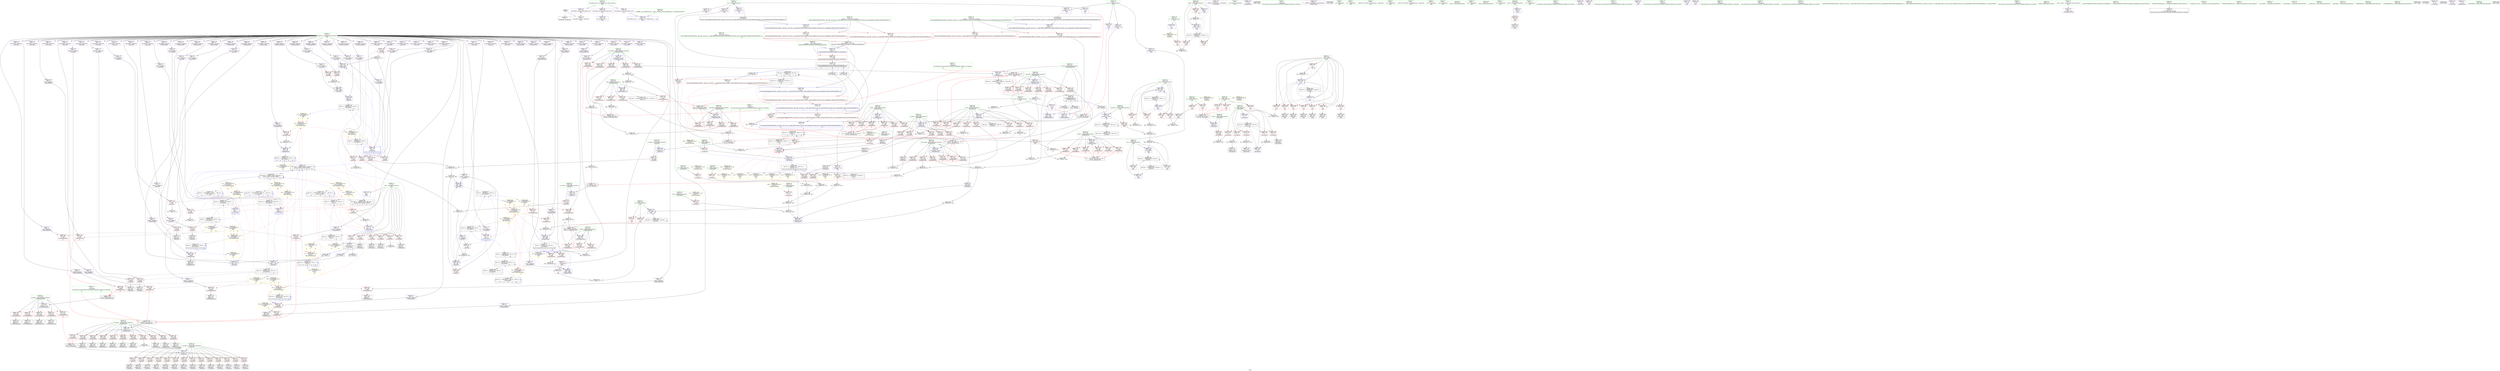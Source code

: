 digraph "SVFG" {
	label="SVFG";

	Node0x558a8de3cc80 [shape=record,color=grey,label="{NodeID: 0\nNullPtr}"];
	Node0x558a8de3cc80 -> Node0x558a8de796b0[style=solid];
	Node0x558a8de3cc80 -> Node0x558a8de825e0[style=solid];
	Node0x558a8de9c0c0 [shape=record,color=grey,label="{NodeID: 609\n324 = Binary(322, 323, )\n|{<s0>7}}"];
	Node0x558a8de9c0c0:s0 -> Node0x558a8df18f10[style=solid,color=red];
	Node0x558a8de82fd0 [shape=record,color=blue,label="{NodeID: 443\n204\<--206\nval35\<--add36\n_Z4pushixx\n}"];
	Node0x558a8de82fd0 -> Node0x558a8debd3c0[style=dashed];
	Node0x558a8de86490 [shape=record,color=red,label="{NodeID: 277\n187\<--186\n\<--val\n_Z4pushixx\n}"];
	Node0x558a8de86490 -> Node0x558a8de9d8c0[style=solid];
	Node0x558a8de77400 [shape=record,color=black,label="{NodeID: 111\n333\<--332\nidxprom11\<--\n_Z6updatexxixx\n}"];
	Node0x558a8decb360 [shape=record,color=black,label="{NodeID: 720\nMR_34V_2 = PHI(MR_34V_3, MR_34V_1, )\npts\{266 \}\n}"];
	Node0x558a8de80230 [shape=record,color=red,label="{NodeID: 388\n602\<--581\n\<--CASE\nmain\n}"];
	Node0x558a8de80230 -> Node0x558a8dea14c0[style=solid];
	Node0x558a8de7b930 [shape=record,color=purple,label="{NodeID: 222\n86\<--18\n\<--__PRETTY_FUNCTION__._Z7newnodev\n_Z7newnodev\n}"];
	Node0x558a8de77ed0 [shape=record,color=green,label="{NodeID: 56\n502\<--503\nn.addr\<--n.addr_field_insensitive\n_Z6scaniniPx\n}"];
	Node0x558a8de77ed0 -> Node0x558a8de8ae80[style=solid];
	Node0x558a8de77ed0 -> Node0x558a8de93d80[style=solid];
	Node0x558a8df16cb0 [shape=record,color=black,label="{NodeID: 997\n681 = PHI(408, )\n}"];
	Node0x558a8df16cb0 -> Node0x558a8de948e0[style=solid];
	Node0x558a8dea14c0 [shape=record,color=grey,label="{NodeID: 665\n604 = cmp(602, 603, )\n}"];
	Node0x558a8de89210 [shape=record,color=red,label="{NodeID: 333\n351\<--350\n\<--right\n_Z6updatexxixx\n|{<s0>9}}"];
	Node0x558a8de89210:s0 -> Node0x558a8df18200[style=solid,color=red];
	Node0x558a8de7eaa0 [shape=record,color=purple,label="{NodeID: 167\n200\<--8\nright32\<--rangetree\n_Z4pushixx\n}"];
	Node0x558a8de7eaa0 -> Node0x558a8de86630[style=solid];
	Node0x558a8de6de40 [shape=record,color=green,label="{NodeID: 1\n7\<--1\n__dso_handle\<--dummyObj\nGlob }"];
	Node0x558a8de8c310 [shape=record,color=yellow,style=double,label="{NodeID: 776\n4V_1 = ENCHI(MR_4V_0)\npts\{100000 \}\nFun[_Z4pushixx]|{|<s1>4}}"];
	Node0x558a8de8c310 -> Node0x558a8decd160[style=dashed];
	Node0x558a8de8c310:s1 -> Node0x558a8de82a20[style=dashed,color=red];
	Node0x558a8de9c240 [shape=record,color=grey,label="{NodeID: 610\n649 = Binary(648, 295, )\n|{<s0>23}}"];
	Node0x558a8de9c240:s0 -> Node0x558a8df17c60[style=solid,color=red];
	Node0x558a8de830a0 [shape=record,color=blue,label="{NodeID: 444\n220\<--222\nlazy45\<--add46\n_Z4pushixx\n}"];
	Node0x558a8de830a0 -> Node0x558a8de86a40[style=dashed];
	Node0x558a8de830a0 -> Node0x558a8de86be0[style=dashed];
	Node0x558a8de830a0 -> Node0x558a8de83170[style=dashed];
	Node0x558a8de86560 [shape=record,color=red,label="{NodeID: 278\n194\<--193\n\<--lazy28\n_Z4pushixx\n}"];
	Node0x558a8de86560 -> Node0x558a8de9e340[style=solid];
	Node0x558a8de774d0 [shape=record,color=black,label="{NodeID: 112\n348\<--347\nidxprom15\<--\n_Z6updatexxixx\n}"];
	Node0x558a8decb860 [shape=record,color=black,label="{NodeID: 721\nMR_4V_3 = PHI(MR_4V_7, MR_4V_2, )\npts\{100000 \}\n|{<s0>8|<s1>8|<s2>8|<s3>9|<s4>9|<s5>9|<s6>10|<s7>11|<s8>11|<s9>11|<s10>23}}"];
	Node0x558a8decb860:s0 -> Node0x558a8de89550[style=dashed,color=blue];
	Node0x558a8decb860:s1 -> Node0x558a8de896f0[style=dashed,color=blue];
	Node0x558a8decb860:s2 -> Node0x558a8de83990[style=dashed,color=blue];
	Node0x558a8decb860:s3 -> Node0x558a8de89550[style=dashed,color=blue];
	Node0x558a8decb860:s4 -> Node0x558a8de896f0[style=dashed,color=blue];
	Node0x558a8decb860:s5 -> Node0x558a8de83990[style=dashed,color=blue];
	Node0x558a8decb860:s6 -> Node0x558a8dec6920[style=dashed,color=blue];
	Node0x558a8decb860:s7 -> Node0x558a8de89550[style=dashed,color=blue];
	Node0x558a8decb860:s8 -> Node0x558a8de896f0[style=dashed,color=blue];
	Node0x558a8decb860:s9 -> Node0x558a8de83990[style=dashed,color=blue];
	Node0x558a8decb860:s10 -> Node0x558a8debb560[style=dashed,color=blue];
	Node0x558a8de80300 [shape=record,color=red,label="{NodeID: 389\n696\<--581\n\<--CASE\nmain\n}"];
	Node0x558a8de7ba00 [shape=record,color=purple,label="{NodeID: 223\n276\<--20\n\<--.str.2\n_Z6updatexxixx\n}"];
	Node0x558a8de77fa0 [shape=record,color=green,label="{NodeID: 57\n504\<--505\nm.addr\<--m.addr_field_insensitive\n_Z6scaniniPx\n}"];
	Node0x558a8de77fa0 -> Node0x558a8de8af50[style=solid];
	Node0x558a8de77fa0 -> Node0x558a8de8b020[style=solid];
	Node0x558a8de77fa0 -> Node0x558a8de8b0f0[style=solid];
	Node0x558a8de77fa0 -> Node0x558a8de8b1c0[style=solid];
	Node0x558a8de77fa0 -> Node0x558a8de8b290[style=solid];
	Node0x558a8de77fa0 -> Node0x558a8de93e50[style=solid];
	Node0x558a8df16e80 [shape=record,color=black,label="{NodeID: 998\n698 = PHI()\n}"];
	Node0x558a8deba070 [shape=record,color=black,label="{NodeID: 666\nMR_73V_3 = PHI(MR_73V_4, MR_73V_2, )\npts\{519 \}\n}"];
	Node0x558a8deba070 -> Node0x558a8de8b840[style=dashed];
	Node0x558a8deba070 -> Node0x558a8de8b910[style=dashed];
	Node0x558a8deba070 -> Node0x558a8de8b9e0[style=dashed];
	Node0x558a8deba070 -> Node0x558a8de8bab0[style=dashed];
	Node0x558a8deba070 -> Node0x558a8de7fef0[style=dashed];
	Node0x558a8deba070 -> Node0x558a8de94260[style=dashed];
	Node0x558a8de892e0 [shape=record,color=red,label="{NodeID: 334\n363\<--362\n\<--left21\n_Z6updatexxixx\n|{<s0>10}}"];
	Node0x558a8de892e0:s0 -> Node0x558a8df18200[style=solid,color=red];
	Node0x558a8de7eb70 [shape=record,color=purple,label="{NodeID: 168\n203\<--8\narrayidx34\<--rangetree\n_Z4pushixx\n}"];
	Node0x558a8de49560 [shape=record,color=green,label="{NodeID: 2\n12\<--1\n\<--dummyObj\nCan only get source location for instruction, argument, global var or function.}"];
	Node0x558a8de8c3f0 [shape=record,color=yellow,style=double,label="{NodeID: 777\n6V_1 = ENCHI(MR_6V_0)\npts\{100001 \}\nFun[_Z4pushixx]|{|<s1>4}}"];
	Node0x558a8de8c3f0 -> Node0x558a8decd660[style=dashed];
	Node0x558a8de8c3f0:s1 -> Node0x558a8de82950[style=dashed,color=red];
	Node0x558a8de9c3c0 [shape=record,color=grey,label="{NodeID: 611\n654 = Binary(653, 295, )\n|{<s0>23}}"];
	Node0x558a8de9c3c0:s0 -> Node0x558a8df17fc0[style=solid,color=red];
	Node0x558a8de83170 [shape=record,color=blue,label="{NodeID: 445\n236\<--238\nlazy55\<--add56\n_Z4pushixx\n}"];
	Node0x558a8de83170 -> Node0x558a8de83240[style=dashed];
	Node0x558a8de86630 [shape=record,color=red,label="{NodeID: 279\n201\<--200\n\<--right32\n_Z4pushixx\n}"];
	Node0x558a8de86630 -> Node0x558a8de76be0[style=solid];
	Node0x558a8de775a0 [shape=record,color=black,label="{NodeID: 113\n360\<--359\nidxprom19\<--\n_Z6updatexxixx\n}"];
	Node0x558a8decbd60 [shape=record,color=black,label="{NodeID: 722\nMR_6V_3 = PHI(MR_6V_6, MR_6V_2, )\npts\{100001 \}\n|{<s0>8|<s1>9|<s2>10|<s3>11|<s4>23}}"];
	Node0x558a8decbd60:s0 -> Node0x558a8decbd60[style=dashed,color=blue];
	Node0x558a8decbd60:s1 -> Node0x558a8decbd60[style=dashed,color=blue];
	Node0x558a8decbd60:s2 -> Node0x558a8dec6a00[style=dashed,color=blue];
	Node0x558a8decbd60:s3 -> Node0x558a8decbd60[style=dashed,color=blue];
	Node0x558a8decbd60:s4 -> Node0x558a8debba60[style=dashed,color=blue];
	Node0x558a8de803d0 [shape=record,color=red,label="{NodeID: 390\n705\<--581\n\<--CASE\nmain\n}"];
	Node0x558a8de803d0 -> Node0x558a8de9edc0[style=solid];
	Node0x558a8de7bad0 [shape=record,color=purple,label="{NodeID: 224\n278\<--22\n\<--__PRETTY_FUNCTION__._Z6updatexxixx\n_Z6updatexxixx\n}"];
	Node0x558a8de78070 [shape=record,color=green,label="{NodeID: 58\n506\<--507\nx\<--x_field_insensitive\n_Z6scaniniPx\n}"];
	Node0x558a8de78070 -> Node0x558a8de8b360[style=solid];
	Node0x558a8df16f50 [shape=record,color=black,label="{NodeID: 999\n703 = PHI()\n}"];
	Node0x558a8deba160 [shape=record,color=black,label="{NodeID: 667\nMR_75V_4 = PHI(MR_75V_5, MR_75V_3, )\npts\{28 31 34 \}\n|{|<s3>19|<s4>19|<s5>19|<s6>20|<s7>20|<s8>20|<s9>21|<s10>21|<s11>21|<s12>21}}"];
	Node0x558a8deba160 -> Node0x558a8de7ffc0[style=dashed];
	Node0x558a8deba160 -> Node0x558a8de80090[style=dashed];
	Node0x558a8deba160 -> Node0x558a8de94190[style=dashed];
	Node0x558a8deba160:s3 -> Node0x558a8dee3330[style=dashed,color=blue];
	Node0x558a8deba160:s4 -> Node0x558a8dee3490[style=dashed,color=blue];
	Node0x558a8deba160:s5 -> Node0x558a8dee3570[style=dashed,color=blue];
	Node0x558a8deba160:s6 -> Node0x558a8dee3650[style=dashed,color=blue];
	Node0x558a8deba160:s7 -> Node0x558a8dee37b0[style=dashed,color=blue];
	Node0x558a8deba160:s8 -> Node0x558a8dee3890[style=dashed,color=blue];
	Node0x558a8deba160:s9 -> Node0x558a8de819c0[style=dashed,color=blue];
	Node0x558a8deba160:s10 -> Node0x558a8deba660[style=dashed,color=blue];
	Node0x558a8deba160:s11 -> Node0x558a8debab60[style=dashed,color=blue];
	Node0x558a8deba160:s12 -> Node0x558a8debe7c0[style=dashed,color=blue];
	Node0x558a8de893b0 [shape=record,color=red,label="{NodeID: 335\n373\<--372\n\<--right24\n_Z6updatexxixx\n|{<s0>11}}"];
	Node0x558a8de893b0:s0 -> Node0x558a8df18200[style=solid,color=red];
	Node0x558a8de7ec40 [shape=record,color=purple,label="{NodeID: 169\n204\<--8\nval35\<--rangetree\n_Z4pushixx\n}"];
	Node0x558a8de7ec40 -> Node0x558a8de86700[style=solid];
	Node0x558a8de7ec40 -> Node0x558a8de82fd0[style=solid];
	Node0x558a8de495f0 [shape=record,color=green,label="{NodeID: 3\n14\<--1\n.str\<--dummyObj\nGlob }"];
	Node0x558a8de8c4d0 [shape=record,color=yellow,style=double,label="{NodeID: 778\n8V_1 = ENCHI(MR_8V_0)\npts\{100002 \}\nFun[_Z4pushixx]|{|<s2>4}}"];
	Node0x558a8de8c4d0 -> Node0x558a8de86080[style=dashed];
	Node0x558a8de8c4d0 -> Node0x558a8decdb60[style=dashed];
	Node0x558a8de8c4d0:s2 -> Node0x558a8de82880[style=dashed,color=red];
	Node0x558a8de9c540 [shape=record,color=grey,label="{NodeID: 612\n685 = Binary(684, 295, )\n}"];
	Node0x558a8de9c540 -> Node0x558a8de9ccc0[style=solid];
	Node0x558a8de83240 [shape=record,color=blue,label="{NodeID: 446\n243\<--108\nlazy59\<--\n_Z4pushixx\n}"];
	Node0x558a8de83240 -> Node0x558a8debd8c0[style=dashed];
	Node0x558a8de86700 [shape=record,color=red,label="{NodeID: 280\n205\<--204\n\<--val35\n_Z4pushixx\n}"];
	Node0x558a8de86700 -> Node0x558a8de9dd40[style=solid];
	Node0x558a8de77670 [shape=record,color=black,label="{NodeID: 114\n370\<--369\nidxprom22\<--\n_Z6updatexxixx\n}"];
	Node0x558a8decc260 [shape=record,color=black,label="{NodeID: 723\nMR_8V_2 = PHI(MR_8V_5, MR_8V_1, )\npts\{100002 \}\n|{<s0>8|<s1>8|<s2>9|<s3>9|<s4>10|<s5>11|<s6>11|<s7>23}}"];
	Node0x558a8decc260:s0 -> Node0x558a8de89480[style=dashed,color=blue];
	Node0x558a8decc260:s1 -> Node0x558a8decc260[style=dashed,color=blue];
	Node0x558a8decc260:s2 -> Node0x558a8de89480[style=dashed,color=blue];
	Node0x558a8decc260:s3 -> Node0x558a8decc260[style=dashed,color=blue];
	Node0x558a8decc260:s4 -> Node0x558a8dec6ae0[style=dashed,color=blue];
	Node0x558a8decc260:s5 -> Node0x558a8de89480[style=dashed,color=blue];
	Node0x558a8decc260:s6 -> Node0x558a8decc260[style=dashed,color=blue];
	Node0x558a8decc260:s7 -> Node0x558a8debba60[style=dashed,color=blue];
	Node0x558a8de804a0 [shape=record,color=red,label="{NodeID: 391\n610\<--583\n\<--n\nmain\n|{<s0>19}}"];
	Node0x558a8de804a0:s0 -> Node0x558a8df19060[style=solid,color=red];
	Node0x558a8de7bba0 [shape=record,color=purple,label="{NodeID: 225\n611\<--26\n\<--m1\nmain\n|{<s0>19}}"];
	Node0x558a8de7bba0:s0 -> Node0x558a8df19220[style=solid,color=red];
	Node0x558a8de78140 [shape=record,color=green,label="{NodeID: 59\n508\<--509\ny\<--y_field_insensitive\n_Z6scaniniPx\n}"];
	Node0x558a8de78140 -> Node0x558a8de8b430[style=solid];
	Node0x558a8df17020 [shape=record,color=black,label="{NodeID: 1000\n723 = PHI(741, )\n}"];
	Node0x558a8df17020 -> Node0x558a8de81ea0[style=solid];
	Node0x558a8deba660 [shape=record,color=black,label="{NodeID: 668\nMR_79V_6 = PHI(MR_79V_8, MR_79V_5, )\npts\{28 \}\n|{|<s4>22|<s5>22|<s6>22}}"];
	Node0x558a8deba660 -> Node0x558a8de81680[style=dashed];
	Node0x558a8deba660 -> Node0x558a8de81820[style=dashed];
	Node0x558a8deba660 -> Node0x558a8deba660[style=dashed];
	Node0x558a8deba660 -> Node0x558a8debddc0[style=dashed];
	Node0x558a8deba660:s4 -> Node0x558a8de81ea0[style=dashed,color=red];
	Node0x558a8deba660:s5 -> Node0x558a8de81f70[style=dashed,color=red];
	Node0x558a8deba660:s6 -> Node0x558a8de94e90[style=dashed,color=red];
	Node0x558a8de89480 [shape=record,color=red,label="{NodeID: 336\n384\<--383\n\<--left30\n_Z6updatexxixx\n}"];
	Node0x558a8de89480 -> Node0x558a8de7c130[style=solid];
	Node0x558a8de7ed10 [shape=record,color=purple,label="{NodeID: 170\n210\<--8\narrayidx38\<--rangetree\n_Z4pushixx\n}"];
	Node0x558a8de743a0 [shape=record,color=green,label="{NodeID: 4\n16\<--1\n.str.1\<--dummyObj\nGlob }"];
	Node0x558a8de8c5b0 [shape=record,color=yellow,style=double,label="{NodeID: 779\n10V_1 = ENCHI(MR_10V_0)\npts\{100003 \}\nFun[_Z4pushixx]|{|<s1>4}}"];
	Node0x558a8de8c5b0 -> Node0x558a8dece060[style=dashed];
	Node0x558a8de8c5b0:s1 -> Node0x558a8de827b0[style=dashed,color=red];
	Node0x558a8de9c6c0 [shape=record,color=grey,label="{NodeID: 613\n688 = Binary(687, 686, )\n}"];
	Node0x558a8de9c6c0 -> Node0x558a8de949b0[style=solid];
	Node0x558a8de83310 [shape=record,color=blue,label="{NodeID: 447\n255\<--250\ns.addr\<--s\n_Z6updatexxixx\n}"];
	Node0x558a8de83310 -> Node0x558a8de86cb0[style=dashed];
	Node0x558a8de83310 -> Node0x558a8de86d80[style=dashed];
	Node0x558a8de83310 -> Node0x558a8de86e50[style=dashed];
	Node0x558a8de83310 -> Node0x558a8de86f20[style=dashed];
	Node0x558a8de83310 -> Node0x558a8de86ff0[style=dashed];
	Node0x558a8de83310 -> Node0x558a8de870c0[style=dashed];
	Node0x558a8de867d0 [shape=record,color=red,label="{NodeID: 281\n212\<--211\n\<--lazy39\n_Z4pushixx\n}"];
	Node0x558a8de867d0 -> Node0x558a8de9cfc0[style=solid];
	Node0x558a8de77740 [shape=record,color=black,label="{NodeID: 115\n381\<--380\nidxprom28\<--\n_Z6updatexxixx\n}"];
	Node0x558a8decc760 [shape=record,color=black,label="{NodeID: 724\nMR_10V_2 = PHI(MR_10V_5, MR_10V_1, )\npts\{100003 \}\n|{<s0>8|<s1>8|<s2>9|<s3>9|<s4>10|<s5>11|<s6>11|<s7>23}}"];
	Node0x558a8decc760:s0 -> Node0x558a8de89620[style=dashed,color=blue];
	Node0x558a8decc760:s1 -> Node0x558a8decc760[style=dashed,color=blue];
	Node0x558a8decc760:s2 -> Node0x558a8de89620[style=dashed,color=blue];
	Node0x558a8decc760:s3 -> Node0x558a8decc760[style=dashed,color=blue];
	Node0x558a8decc760:s4 -> Node0x558a8dec6bc0[style=dashed,color=blue];
	Node0x558a8decc760:s5 -> Node0x558a8de89620[style=dashed,color=blue];
	Node0x558a8decc760:s6 -> Node0x558a8decc760[style=dashed,color=blue];
	Node0x558a8decc760:s7 -> Node0x558a8debba60[style=dashed,color=blue];
	Node0x558a8de80570 [shape=record,color=red,label="{NodeID: 392\n613\<--583\n\<--n\nmain\n|{<s0>20}}"];
	Node0x558a8de80570:s0 -> Node0x558a8df19060[style=solid,color=red];
	Node0x558a8de7bc70 [shape=record,color=purple,label="{NodeID: 226\n627\<--26\narrayidx\<--m1\nmain\n}"];
	Node0x558a8de7bc70 -> Node0x558a8de81680[style=solid];
	Node0x558a8de78210 [shape=record,color=green,label="{NodeID: 60\n510\<--511\na\<--a_field_insensitive\n_Z6scaniniPx\n}"];
	Node0x558a8de78210 -> Node0x558a8de8b500[style=solid];
	Node0x558a8df171c0 [shape=record,color=black,label="{NodeID: 1001\n729 = PHI(741, )\n}"];
	Node0x558a8df171c0 -> Node0x558a8de81f70[style=solid];
	Node0x558a8debab60 [shape=record,color=black,label="{NodeID: 669\nMR_81V_6 = PHI(MR_81V_8, MR_81V_5, )\npts\{31 \}\n|{|<s4>22|<s5>22|<s6>22|<s7>22}}"];
	Node0x558a8debab60 -> Node0x558a8de81750[style=dashed];
	Node0x558a8debab60 -> Node0x558a8de818f0[style=dashed];
	Node0x558a8debab60 -> Node0x558a8debab60[style=dashed];
	Node0x558a8debab60 -> Node0x558a8debe2c0[style=dashed];
	Node0x558a8debab60:s4 -> Node0x558a8de81ea0[style=dashed,color=red];
	Node0x558a8debab60:s5 -> Node0x558a8de81f70[style=dashed,color=red];
	Node0x558a8debab60:s6 -> Node0x558a8de82040[style=dashed,color=red];
	Node0x558a8debab60:s7 -> Node0x558a8de94f60[style=dashed,color=red];
	Node0x558a8de89550 [shape=record,color=red,label="{NodeID: 337\n388\<--387\n\<--val33\n_Z6updatexxixx\n}"];
	Node0x558a8de89550 -> Node0x558a8de9eac0[style=solid];
	Node0x558a8de7ede0 [shape=record,color=purple,label="{NodeID: 171\n211\<--8\nlazy39\<--rangetree\n_Z4pushixx\n}"];
	Node0x558a8de7ede0 -> Node0x558a8de867d0[style=solid];
	Node0x558a8de74430 [shape=record,color=green,label="{NodeID: 5\n18\<--1\n__PRETTY_FUNCTION__._Z7newnodev\<--dummyObj\nGlob }"];
	Node0x558a8de9c840 [shape=record,color=grey,label="{NodeID: 614\n375 = Binary(374, 295, )\n|{<s0>11}}"];
	Node0x558a8de9c840:s0 -> Node0x558a8df18440[style=solid,color=red];
	Node0x558a8de833e0 [shape=record,color=blue,label="{NodeID: 448\n257\<--251\ne.addr\<--e\n_Z6updatexxixx\n}"];
	Node0x558a8de833e0 -> Node0x558a8de87190[style=dashed];
	Node0x558a8de833e0 -> Node0x558a8de87260[style=dashed];
	Node0x558a8de833e0 -> Node0x558a8de87330[style=dashed];
	Node0x558a8de833e0 -> Node0x558a8de87400[style=dashed];
	Node0x558a8de833e0 -> Node0x558a8de874d0[style=dashed];
	Node0x558a8de833e0 -> Node0x558a8de875a0[style=dashed];
	Node0x558a8de868a0 [shape=record,color=red,label="{NodeID: 282\n217\<--216\n\<--left42\n_Z4pushixx\n}"];
	Node0x558a8de868a0 -> Node0x558a8de76e50[style=solid];
	Node0x558a8de7c130 [shape=record,color=black,label="{NodeID: 116\n385\<--384\nidxprom31\<--\n_Z6updatexxixx\n}"];
	Node0x558a8deccc60 [shape=record,color=black,label="{NodeID: 725\nMR_2V_2 = PHI(MR_2V_5, MR_2V_1, )\npts\{13 \}\n|{|<s1>5|<s2>5}}"];
	Node0x558a8deccc60 -> Node0x558a8dec3320[style=dashed];
	Node0x558a8deccc60:s1 -> Node0x558a8de84d00[style=dashed,color=red];
	Node0x558a8deccc60:s2 -> Node0x558a8de826e0[style=dashed,color=red];
	Node0x558a8de80640 [shape=record,color=red,label="{NodeID: 393\n622\<--583\n\<--n\nmain\n}"];
	Node0x558a8de80640 -> Node0x558a8de9fe40[style=solid];
	Node0x558a8de7bd40 [shape=record,color=purple,label="{NodeID: 227\n637\<--26\narrayidx10\<--m1\nmain\n|{<s0>22}}"];
	Node0x558a8de7bd40:s0 -> Node0x558a8df188c0[style=solid,color=red];
	Node0x558a8de782e0 [shape=record,color=green,label="{NodeID: 61\n512\<--513\nb\<--b_field_insensitive\n_Z6scaniniPx\n}"];
	Node0x558a8de782e0 -> Node0x558a8de8b5d0[style=solid];
	Node0x558a8df17300 [shape=record,color=black,label="{NodeID: 1002\n733 = PHI(741, )\n}"];
	Node0x558a8df17300 -> Node0x558a8de82040[style=solid];
	Node0x558a8de89620 [shape=record,color=red,label="{NodeID: 338\n393\<--392\n\<--right36\n_Z6updatexxixx\n}"];
	Node0x558a8de89620 -> Node0x558a8de7c2d0[style=solid];
	Node0x558a8de7eeb0 [shape=record,color=purple,label="{NodeID: 172\n215\<--8\narrayidx41\<--rangetree\n_Z4pushixx\n}"];
	Node0x558a8de744c0 [shape=record,color=green,label="{NodeID: 6\n20\<--1\n.str.2\<--dummyObj\nGlob }"];
	Node0x558a8de9c9c0 [shape=record,color=grey,label="{NodeID: 615\n353 = Binary(352, 295, )\n|{<s0>9}}"];
	Node0x558a8de9c9c0:s0 -> Node0x558a8df18440[style=solid,color=red];
	Node0x558a8de834b0 [shape=record,color=blue,label="{NodeID: 449\n259\<--252\ncurr.addr\<--curr\n_Z6updatexxixx\n}"];
	Node0x558a8de834b0 -> Node0x558a8de87670[style=dashed];
	Node0x558a8de834b0 -> Node0x558a8de87740[style=dashed];
	Node0x558a8de834b0 -> Node0x558a8de87810[style=dashed];
	Node0x558a8de834b0 -> Node0x558a8de878e0[style=dashed];
	Node0x558a8de834b0 -> Node0x558a8de879b0[style=dashed];
	Node0x558a8de834b0 -> Node0x558a8de87a80[style=dashed];
	Node0x558a8de834b0 -> Node0x558a8de87b50[style=dashed];
	Node0x558a8de834b0 -> Node0x558a8de87c20[style=dashed];
	Node0x558a8de834b0 -> Node0x558a8de87cf0[style=dashed];
	Node0x558a8de834b0 -> Node0x558a8de87dc0[style=dashed];
	Node0x558a8de834b0 -> Node0x558a8de87e90[style=dashed];
	Node0x558a8de86970 [shape=record,color=red,label="{NodeID: 283\n221\<--220\n\<--lazy45\n_Z4pushixx\n}"];
	Node0x558a8de86970 -> Node0x558a8de9cfc0[style=solid];
	Node0x558a8de7c200 [shape=record,color=black,label="{NodeID: 117\n390\<--389\nidxprom34\<--\n_Z6updatexxixx\n}"];
	Node0x558a8decd160 [shape=record,color=black,label="{NodeID: 726\nMR_4V_2 = PHI(MR_4V_8, MR_4V_1, )\npts\{100000 \}\n|{|<s3>5}}"];
	Node0x558a8decd160 -> Node0x558a8de86490[style=dashed];
	Node0x558a8decd160 -> Node0x558a8de82f00[style=dashed];
	Node0x558a8decd160 -> Node0x558a8debd3c0[style=dashed];
	Node0x558a8decd160:s3 -> Node0x558a8de82a20[style=dashed,color=red];
	Node0x558a8de80710 [shape=record,color=red,label="{NodeID: 394\n616\<--585\n\<--q\nmain\n|{<s0>21}}"];
	Node0x558a8de80710:s0 -> Node0x558a8df19060[style=solid,color=red];
	Node0x558a8de7be10 [shape=record,color=purple,label="{NodeID: 228\n647\<--26\narrayidx14\<--m1\nmain\n}"];
	Node0x558a8de7be10 -> Node0x558a8de81820[style=solid];
	Node0x558a8de783b0 [shape=record,color=green,label="{NodeID: 62\n514\<--515\nc\<--c_field_insensitive\n_Z6scaniniPx\n}"];
	Node0x558a8de783b0 -> Node0x558a8de8b6a0[style=solid];
	Node0x558a8df17440 [shape=record,color=black,label="{NodeID: 1003\n409 = PHI(462, 484, 680, )\n0th arg _Z10kthlargestxixx }"];
	Node0x558a8df17440 -> Node0x558a8de83a60[style=solid];
	Node0x558a8debb560 [shape=record,color=black,label="{NodeID: 671\nMR_4V_4 = PHI(MR_4V_5, MR_4V_3, )\npts\{100000 \}\n|{|<s1>23}}"];
	Node0x558a8debb560 -> Node0x558a8dec28f0[style=dashed];
	Node0x558a8debb560:s1 -> Node0x558a8decfd80[style=dashed,color=red];
	Node0x558a8de896f0 [shape=record,color=red,label="{NodeID: 339\n397\<--396\n\<--val39\n_Z6updatexxixx\n}"];
	Node0x558a8de896f0 -> Node0x558a8de9eac0[style=solid];
	Node0x558a8de7ef80 [shape=record,color=purple,label="{NodeID: 173\n216\<--8\nleft42\<--rangetree\n_Z4pushixx\n}"];
	Node0x558a8de7ef80 -> Node0x558a8de868a0[style=solid];
	Node0x558a8de74550 [shape=record,color=green,label="{NodeID: 7\n22\<--1\n__PRETTY_FUNCTION__._Z6updatexxixx\<--dummyObj\nGlob }"];
	Node0x558a8de9cb40 [shape=record,color=grey,label="{NodeID: 616\n76 = Binary(75, 77, )\n}"];
	Node0x558a8de9cb40 -> Node0x558a8de826e0[style=solid];
	Node0x558a8de83580 [shape=record,color=blue,label="{NodeID: 450\n261\<--253\ncstart.addr\<--cstart\n_Z6updatexxixx\n}"];
	Node0x558a8de83580 -> Node0x558a8de87f60[style=dashed];
	Node0x558a8de83580 -> Node0x558a8de88030[style=dashed];
	Node0x558a8de83580 -> Node0x558a8de88100[style=dashed];
	Node0x558a8de83580 -> Node0x558a8de881d0[style=dashed];
	Node0x558a8de83580 -> Node0x558a8de882a0[style=dashed];
	Node0x558a8de83580 -> Node0x558a8de88370[style=dashed];
	Node0x558a8de86a40 [shape=record,color=red,label="{NodeID: 284\n228\<--227\n\<--lazy49\n_Z4pushixx\n}"];
	Node0x558a8de86a40 -> Node0x558a8de9bc40[style=solid];
	Node0x558a8de7c2d0 [shape=record,color=black,label="{NodeID: 118\n394\<--393\nidxprom37\<--\n_Z6updatexxixx\n}"];
	Node0x558a8decd660 [shape=record,color=black,label="{NodeID: 727\nMR_6V_2 = PHI(MR_6V_9, MR_6V_1, )\npts\{100001 \}\n|{|<s7>5}}"];
	Node0x558a8decd660 -> Node0x558a8de86220[style=dashed];
	Node0x558a8decd660 -> Node0x558a8de862f0[style=dashed];
	Node0x558a8decd660 -> Node0x558a8de86560[style=dashed];
	Node0x558a8decd660 -> Node0x558a8de867d0[style=dashed];
	Node0x558a8decd660 -> Node0x558a8de86970[style=dashed];
	Node0x558a8decd660 -> Node0x558a8de830a0[style=dashed];
	Node0x558a8decd660 -> Node0x558a8debd8c0[style=dashed];
	Node0x558a8decd660:s7 -> Node0x558a8de82950[style=dashed,color=red];
	Node0x558a8de807e0 [shape=record,color=red,label="{NodeID: 395\n666\<--585\n\<--q\nmain\n}"];
	Node0x558a8de807e0 -> Node0x558a8de7d170[style=solid];
	Node0x558a8de7bee0 [shape=record,color=purple,label="{NodeID: 229\n614\<--29\n\<--m2\nmain\n|{<s0>20}}"];
	Node0x558a8de7bee0:s0 -> Node0x558a8df19220[style=solid,color=red];
	Node0x558a8de78480 [shape=record,color=green,label="{NodeID: 63\n516\<--517\nmod\<--mod_field_insensitive\n_Z6scaniniPx\n}"];
	Node0x558a8de78480 -> Node0x558a8de8b770[style=solid];
	Node0x558a8df17720 [shape=record,color=black,label="{NodeID: 1004\n410 = PHI(467, 489, 77, )\n1st arg _Z10kthlargestxixx }"];
	Node0x558a8df17720 -> Node0x558a8de83b30[style=solid];
	Node0x558a8debba60 [shape=record,color=black,label="{NodeID: 672\nMR_104V_4 = PHI(MR_104V_5, MR_104V_3, )\npts\{13 100001 100002 100003 \}\n|{|<s1>23|<s2>23|<s3>23|<s4>23}}"];
	Node0x558a8debba60 -> Node0x558a8dec2df0[style=dashed];
	Node0x558a8debba60:s1 -> Node0x558a8decf730[style=dashed,color=red];
	Node0x558a8debba60:s2 -> Node0x558a8decfe60[style=dashed,color=red];
	Node0x558a8debba60:s3 -> Node0x558a8decff40[style=dashed,color=red];
	Node0x558a8debba60:s4 -> Node0x558a8ded0020[style=dashed,color=red];
	Node0x558a8de897c0 [shape=record,color=red,label="{NodeID: 340\n495\<--413\n\<--retval\n_Z10kthlargestxixx\n}"];
	Node0x558a8de897c0 -> Node0x558a8de7c950[style=solid];
	Node0x558a8de7f050 [shape=record,color=purple,label="{NodeID: 174\n219\<--8\narrayidx44\<--rangetree\n_Z4pushixx\n}"];
	Node0x558a8de745e0 [shape=record,color=green,label="{NodeID: 8\n35\<--1\n.str.3\<--dummyObj\nGlob }"];
	Node0x558a8de9ccc0 [shape=record,color=grey,label="{NodeID: 617\n686 = Binary(683, 685, )\n}"];
	Node0x558a8de9ccc0 -> Node0x558a8de9c6c0[style=solid];
	Node0x558a8de83650 [shape=record,color=blue,label="{NodeID: 451\n263\<--254\ncend.addr\<--cend\n_Z6updatexxixx\n}"];
	Node0x558a8de83650 -> Node0x558a8de88440[style=dashed];
	Node0x558a8de83650 -> Node0x558a8de88510[style=dashed];
	Node0x558a8de83650 -> Node0x558a8de885e0[style=dashed];
	Node0x558a8de83650 -> Node0x558a8de886b0[style=dashed];
	Node0x558a8de83650 -> Node0x558a8de88780[style=dashed];
	Node0x558a8de83650 -> Node0x558a8de88850[style=dashed];
	Node0x558a8de86b10 [shape=record,color=red,label="{NodeID: 285\n233\<--232\n\<--right52\n_Z4pushixx\n}"];
	Node0x558a8de86b10 -> Node0x558a8de770c0[style=solid];
	Node0x558a8de7c3a0 [shape=record,color=black,label="{NodeID: 119\n400\<--399\nidxprom41\<--\n_Z6updatexxixx\n}"];
	Node0x558a8decdb60 [shape=record,color=black,label="{NodeID: 728\nMR_8V_2 = PHI(MR_8V_6, MR_8V_1, )\npts\{100002 \}\n|{|<s1>5}}"];
	Node0x558a8decdb60 -> Node0x558a8dec4220[style=dashed];
	Node0x558a8decdb60:s1 -> Node0x558a8de82880[style=dashed,color=red];
	Node0x558a8de808b0 [shape=record,color=red,label="{NodeID: 396\n621\<--587\n\<--i\nmain\n}"];
	Node0x558a8de808b0 -> Node0x558a8de9fe40[style=solid];
	Node0x558a8de7bfb0 [shape=record,color=purple,label="{NodeID: 230\n631\<--29\narrayidx7\<--m2\nmain\n}"];
	Node0x558a8de7bfb0 -> Node0x558a8de81750[style=solid];
	Node0x558a8de78550 [shape=record,color=green,label="{NodeID: 64\n518\<--519\ni\<--i_field_insensitive\n_Z6scaniniPx\n}"];
	Node0x558a8de78550 -> Node0x558a8de8b840[style=solid];
	Node0x558a8de78550 -> Node0x558a8de8b910[style=solid];
	Node0x558a8de78550 -> Node0x558a8de8b9e0[style=solid];
	Node0x558a8de78550 -> Node0x558a8de8bab0[style=solid];
	Node0x558a8de78550 -> Node0x558a8de7fef0[style=solid];
	Node0x558a8de78550 -> Node0x558a8de940c0[style=solid];
	Node0x558a8de78550 -> Node0x558a8de94260[style=solid];
	Node0x558a8df178e0 [shape=record,color=black,label="{NodeID: 1005\n411 = PHI(469, 490, 108, )\n2nd arg _Z10kthlargestxixx }"];
	Node0x558a8df178e0 -> Node0x558a8de83c00[style=solid];
	Node0x558a8de89890 [shape=record,color=red,label="{NodeID: 341\n459\<--415\n\<--k.addr\n_Z10kthlargestxixx\n}"];
	Node0x558a8de89890 -> Node0x558a8dea0bc0[style=solid];
	Node0x558a8de7f120 [shape=record,color=purple,label="{NodeID: 175\n220\<--8\nlazy45\<--rangetree\n_Z4pushixx\n}"];
	Node0x558a8de7f120 -> Node0x558a8de86970[style=solid];
	Node0x558a8de7f120 -> Node0x558a8de830a0[style=solid];
	Node0x558a8de74670 [shape=record,color=green,label="{NodeID: 9\n37\<--1\n.str.4\<--dummyObj\nGlob }"];
	Node0x558a8de9ce40 [shape=record,color=grey,label="{NodeID: 618\n178 = Binary(176, 177, )\n}"];
	Node0x558a8de9ce40 -> Node0x558a8de9d8c0[style=solid];
	Node0x558a8de83720 [shape=record,color=blue,label="{NodeID: 452\n299\<--301\nval\<--add2\n_Z6updatexxixx\n}"];
	Node0x558a8de83720 -> Node0x558a8decb860[style=dashed];
	Node0x558a8de86be0 [shape=record,color=red,label="{NodeID: 286\n237\<--236\n\<--lazy55\n_Z4pushixx\n}"];
	Node0x558a8de86be0 -> Node0x558a8de9bc40[style=solid];
	Node0x558a8de7c470 [shape=record,color=black,label="{NodeID: 120\n451\<--450\nidxprom\<--\n_Z10kthlargestxixx\n}"];
	Node0x558a8dece060 [shape=record,color=black,label="{NodeID: 729\nMR_10V_2 = PHI(MR_10V_6, MR_10V_1, )\npts\{100003 \}\n|{|<s2>5}}"];
	Node0x558a8dece060 -> Node0x558a8de86150[style=dashed];
	Node0x558a8dece060 -> Node0x558a8dec4720[style=dashed];
	Node0x558a8dece060:s2 -> Node0x558a8de827b0[style=dashed,color=red];
	Node0x558a8de80980 [shape=record,color=red,label="{NodeID: 397\n625\<--587\n\<--i\nmain\n}"];
	Node0x558a8de80980 -> Node0x558a8de7cc90[style=solid];
	Node0x558a8de83f10 [shape=record,color=purple,label="{NodeID: 231\n640\<--29\narrayidx12\<--m2\nmain\n|{<s0>22}}"];
	Node0x558a8de83f10:s0 -> Node0x558a8df189d0[style=solid,color=red];
	Node0x558a8de78620 [shape=record,color=green,label="{NodeID: 65\n524\<--525\nscanf\<--scanf_field_insensitive\n}"];
	Node0x558a8df17aa0 [shape=record,color=black,label="{NodeID: 1006\n412 = PHI(470, 491, 656, )\n3rd arg _Z10kthlargestxixx }"];
	Node0x558a8df17aa0 -> Node0x558a8de83cd0[style=solid];
	Node0x558a8de89960 [shape=record,color=red,label="{NodeID: 342\n462\<--415\n\<--k.addr\n_Z10kthlargestxixx\n|{<s0>13}}"];
	Node0x558a8de89960:s0 -> Node0x558a8df17440[style=solid,color=red];
	Node0x558a8de7f1f0 [shape=record,color=purple,label="{NodeID: 176\n226\<--8\narrayidx48\<--rangetree\n_Z4pushixx\n}"];
	Node0x558a8de74700 [shape=record,color=green,label="{NodeID: 10\n39\<--1\n.str.5\<--dummyObj\nGlob }"];
	Node0x558a8de9cfc0 [shape=record,color=grey,label="{NodeID: 619\n222 = Binary(221, 212, )\n}"];
	Node0x558a8de9cfc0 -> Node0x558a8de830a0[style=solid];
	Node0x558a8de837f0 [shape=record,color=blue,label="{NodeID: 453\n306\<--308\nlazy\<--inc\n_Z6updatexxixx\n}"];
	Node0x558a8de837f0 -> Node0x558a8decbd60[style=dashed];
	Node0x558a8de86cb0 [shape=record,color=red,label="{NodeID: 287\n283\<--255\n\<--s.addr\n_Z6updatexxixx\n}"];
	Node0x558a8de86cb0 -> Node0x558a8dea0ec0[style=solid];
	Node0x558a8de7c540 [shape=record,color=black,label="{NodeID: 121\n455\<--454\nidxprom3\<--\n_Z10kthlargestxixx\n}"];
	Node0x558a8de80a50 [shape=record,color=red,label="{NodeID: 398\n629\<--587\n\<--i\nmain\n}"];
	Node0x558a8de80a50 -> Node0x558a8de7cd60[style=solid];
	Node0x558a8de83fa0 [shape=record,color=purple,label="{NodeID: 232\n652\<--29\narrayidx16\<--m2\nmain\n}"];
	Node0x558a8de83fa0 -> Node0x558a8de818f0[style=solid];
	Node0x558a8de78720 [shape=record,color=green,label="{NodeID: 66\n576\<--577\nmain\<--main_field_insensitive\n}"];
	Node0x558a8df17c60 [shape=record,color=black,label="{NodeID: 1007\n250 = PHI(330, 345, 357, 367, 649, )\n0th arg _Z6updatexxixx }"];
	Node0x558a8df17c60 -> Node0x558a8de83310[style=solid];
	Node0x558a8de89a30 [shape=record,color=red,label="{NodeID: 343\n474\<--415\n\<--k.addr\n_Z10kthlargestxixx\n}"];
	Node0x558a8de89a30 -> Node0x558a8de9f240[style=solid];
	Node0x558a8de7f2c0 [shape=record,color=purple,label="{NodeID: 177\n227\<--8\nlazy49\<--rangetree\n_Z4pushixx\n}"];
	Node0x558a8de7f2c0 -> Node0x558a8de86a40[style=solid];
	Node0x558a8de747c0 [shape=record,color=green,label="{NodeID: 11\n41\<--1\n.str.6\<--dummyObj\nGlob }"];
	Node0x558a8de9d140 [shape=record,color=grey,label="{NodeID: 620\n561 = Binary(559, 560, )\n}"];
	Node0x558a8de9d140 -> Node0x558a8de94190[style=solid];
	Node0x558a8de838c0 [shape=record,color=blue,label="{NodeID: 454\n265\<--314\nmid\<--div\n_Z6updatexxixx\n}"];
	Node0x558a8de838c0 -> Node0x558a8de88920[style=dashed];
	Node0x558a8de838c0 -> Node0x558a8de889f0[style=dashed];
	Node0x558a8de838c0 -> Node0x558a8de88ac0[style=dashed];
	Node0x558a8de838c0 -> Node0x558a8de88b90[style=dashed];
	Node0x558a8de838c0 -> Node0x558a8de88c60[style=dashed];
	Node0x558a8de838c0 -> Node0x558a8de88d30[style=dashed];
	Node0x558a8de838c0 -> Node0x558a8de88e00[style=dashed];
	Node0x558a8de838c0 -> Node0x558a8de88ed0[style=dashed];
	Node0x558a8de838c0 -> Node0x558a8decb360[style=dashed];
	Node0x558a8de86d80 [shape=record,color=red,label="{NodeID: 288\n330\<--255\n\<--s.addr\n_Z6updatexxixx\n|{<s0>8}}"];
	Node0x558a8de86d80:s0 -> Node0x558a8df17c60[style=solid,color=red];
	Node0x558a8de7c610 [shape=record,color=black,label="{NodeID: 122\n464\<--463\nidxprom7\<--\n_Z10kthlargestxixx\n}"];
	Node0x558a8de80b20 [shape=record,color=red,label="{NodeID: 399\n635\<--587\n\<--i\nmain\n}"];
	Node0x558a8de80b20 -> Node0x558a8de7ce30[style=solid];
	Node0x558a8de84070 [shape=record,color=purple,label="{NodeID: 233\n617\<--32\n\<--m3\nmain\n|{<s0>21}}"];
	Node0x558a8de84070:s0 -> Node0x558a8df19220[style=solid,color=red];
	Node0x558a8de78820 [shape=record,color=green,label="{NodeID: 67\n579\<--580\nretval\<--retval_field_insensitive\nmain\n}"];
	Node0x558a8de78820 -> Node0x558a8de80160[style=solid];
	Node0x558a8de78820 -> Node0x558a8de94330[style=solid];
	Node0x558a8df17fc0 [shape=record,color=black,label="{NodeID: 1008\n251 = PHI(331, 346, 358, 368, 654, )\n1st arg _Z6updatexxixx }"];
	Node0x558a8df17fc0 -> Node0x558a8de833e0[style=solid];
	Node0x558a8de89b00 [shape=record,color=red,label="{NodeID: 344\n441\<--417\n\<--curr.addr\n_Z10kthlargestxixx\n|{<s0>12}}"];
	Node0x558a8de89b00:s0 -> Node0x558a8df18c70[style=solid,color=red];
	Node0x558a8de7f390 [shape=record,color=purple,label="{NodeID: 178\n231\<--8\narrayidx51\<--rangetree\n_Z4pushixx\n}"];
	Node0x558a8de74880 [shape=record,color=green,label="{NodeID: 12\n43\<--1\n.str.7\<--dummyObj\nGlob }"];
	Node0x558a8de8cd10 [shape=record,color=yellow,style=double,label="{NodeID: 787\n61V_1 = ENCHI(MR_61V_0)\npts\{507 \}\nFun[_Z6scaniniPx]}"];
	Node0x558a8de8cd10 -> Node0x558a8de8b360[style=dashed];
	Node0x558a8de9d2c0 [shape=record,color=grey,label="{NodeID: 621\n559 = Binary(557, 558, )\n}"];
	Node0x558a8de9d2c0 -> Node0x558a8de9d140[style=solid];
	Node0x558a8de83990 [shape=record,color=blue,label="{NodeID: 455\n402\<--398\nval43\<--add40\n_Z6updatexxixx\n}"];
	Node0x558a8de83990 -> Node0x558a8decb860[style=dashed];
	Node0x558a8de86e50 [shape=record,color=red,label="{NodeID: 289\n341\<--255\n\<--s.addr\n_Z6updatexxixx\n}"];
	Node0x558a8de86e50 -> Node0x558a8de9ffc0[style=solid];
	Node0x558a8de7c6e0 [shape=record,color=black,label="{NodeID: 123\n476\<--475\nidxprom11\<--\n_Z10kthlargestxixx\n}"];
	Node0x558a8de80bf0 [shape=record,color=red,label="{NodeID: 400\n638\<--587\n\<--i\nmain\n}"];
	Node0x558a8de80bf0 -> Node0x558a8de7cf00[style=solid];
	Node0x558a8de84140 [shape=record,color=purple,label="{NodeID: 234\n671\<--32\narrayidx22\<--m3\nmain\n}"];
	Node0x558a8de84140 -> Node0x558a8de819c0[style=solid];
	Node0x558a8de788f0 [shape=record,color=green,label="{NodeID: 68\n581\<--582\nCASE\<--CASE_field_insensitive\nmain\n}"];
	Node0x558a8de788f0 -> Node0x558a8de80230[style=solid];
	Node0x558a8de788f0 -> Node0x558a8de80300[style=solid];
	Node0x558a8de788f0 -> Node0x558a8de803d0[style=solid];
	Node0x558a8de788f0 -> Node0x558a8de94400[style=solid];
	Node0x558a8de788f0 -> Node0x558a8de94b50[style=solid];
	Node0x558a8df18200 [shape=record,color=black,label="{NodeID: 1009\n252 = PHI(336, 351, 363, 373, 77, )\n2nd arg _Z6updatexxixx }"];
	Node0x558a8df18200 -> Node0x558a8de834b0[style=solid];
	Node0x558a8debd3c0 [shape=record,color=black,label="{NodeID: 677\nMR_4V_6 = PHI(MR_4V_5, MR_4V_3, )\npts\{100000 \}\n|{<s0>7|<s1>12}}"];
	Node0x558a8debd3c0:s0 -> Node0x558a8dee1e40[style=dashed,color=blue];
	Node0x558a8debd3c0:s1 -> Node0x558a8dee2320[style=dashed,color=blue];
	Node0x558a8de89bd0 [shape=record,color=red,label="{NodeID: 345\n450\<--417\n\<--curr.addr\n_Z10kthlargestxixx\n}"];
	Node0x558a8de89bd0 -> Node0x558a8de7c470[style=solid];
	Node0x558a8de7f460 [shape=record,color=purple,label="{NodeID: 179\n232\<--8\nright52\<--rangetree\n_Z4pushixx\n}"];
	Node0x558a8de7f460 -> Node0x558a8de86b10[style=solid];
	Node0x558a8de74940 [shape=record,color=green,label="{NodeID: 13\n46\<--1\n\<--dummyObj\nCan only get source location for instruction, argument, global var or function.}"];
	Node0x558a8dee1ce0 [shape=record,color=yellow,style=double,label="{NodeID: 954\n2V_3 = CSCHI(MR_2V_1)\npts\{13 \}\nCS[]|{<s0>8|<s1>9|<s2>10}}"];
	Node0x558a8dee1ce0:s0 -> Node0x558a8decf730[style=dashed,color=red];
	Node0x558a8dee1ce0:s1 -> Node0x558a8decf730[style=dashed,color=red];
	Node0x558a8dee1ce0:s2 -> Node0x558a8decf730[style=dashed,color=red];
	Node0x558a8de8cdf0 [shape=record,color=yellow,style=double,label="{NodeID: 788\n63V_1 = ENCHI(MR_63V_0)\npts\{509 \}\nFun[_Z6scaniniPx]}"];
	Node0x558a8de8cdf0 -> Node0x558a8de8b430[style=dashed];
	Node0x558a8de9d440 [shape=record,color=grey,label="{NodeID: 622\n448 = Binary(446, 447, )\n|{<s0>12}}"];
	Node0x558a8de9d440:s0 -> Node0x558a8df18f10[style=solid,color=red];
	Node0x558a8de83a60 [shape=record,color=blue,label="{NodeID: 456\n415\<--409\nk.addr\<--k\n_Z10kthlargestxixx\n}"];
	Node0x558a8de83a60 -> Node0x558a8de89890[style=dashed];
	Node0x558a8de83a60 -> Node0x558a8de89960[style=dashed];
	Node0x558a8de83a60 -> Node0x558a8de89a30[style=dashed];
	Node0x558a8de86f20 [shape=record,color=red,label="{NodeID: 290\n345\<--255\n\<--s.addr\n_Z6updatexxixx\n|{<s0>9}}"];
	Node0x558a8de86f20:s0 -> Node0x558a8df17c60[style=solid,color=red];
	Node0x558a8de7c7b0 [shape=record,color=black,label="{NodeID: 124\n480\<--479\nidxprom14\<--\n_Z10kthlargestxixx\n}"];
	Node0x558a8de80cc0 [shape=record,color=red,label="{NodeID: 401\n645\<--587\n\<--i\nmain\n}"];
	Node0x558a8de80cc0 -> Node0x558a8de7cfd0[style=solid];
	Node0x558a8de84210 [shape=record,color=purple,label="{NodeID: 235\n522\<--35\n\<--.str.3\n_Z6scaniniPx\n}"];
	Node0x558a8de789c0 [shape=record,color=green,label="{NodeID: 69\n583\<--584\nn\<--n_field_insensitive\nmain\n}"];
	Node0x558a8de789c0 -> Node0x558a8de804a0[style=solid];
	Node0x558a8de789c0 -> Node0x558a8de80570[style=solid];
	Node0x558a8de789c0 -> Node0x558a8de80640[style=solid];
	Node0x558a8df18440 [shape=record,color=black,label="{NodeID: 1010\n253 = PHI(337, 353, 364, 375, 108, )\n3rd arg _Z6updatexxixx }"];
	Node0x558a8df18440 -> Node0x558a8de83580[style=solid];
	Node0x558a8debd8c0 [shape=record,color=black,label="{NodeID: 678\nMR_6V_7 = PHI(MR_6V_6, MR_6V_3, )\npts\{100001 \}\n|{<s0>7|<s1>12}}"];
	Node0x558a8debd8c0:s0 -> Node0x558a8dee1f20[style=dashed,color=blue];
	Node0x558a8debd8c0:s1 -> Node0x558a8dee24e0[style=dashed,color=blue];
	Node0x558a8de89ca0 [shape=record,color=red,label="{NodeID: 346\n463\<--417\n\<--curr.addr\n_Z10kthlargestxixx\n}"];
	Node0x558a8de89ca0 -> Node0x558a8de7c610[style=solid];
	Node0x558a8de7f530 [shape=record,color=purple,label="{NodeID: 180\n235\<--8\narrayidx54\<--rangetree\n_Z4pushixx\n}"];
	Node0x558a8de74a00 [shape=record,color=green,label="{NodeID: 14\n77\<--1\n\<--dummyObj\nCan only get source location for instruction, argument, global var or function.|{<s0>23|<s1>24}}"];
	Node0x558a8de74a00:s0 -> Node0x558a8df18200[style=solid,color=red];
	Node0x558a8de74a00:s1 -> Node0x558a8df17720[style=solid,color=red];
	Node0x558a8dee1e40 [shape=record,color=yellow,style=double,label="{NodeID: 955\n4V_4 = CSCHI(MR_4V_1)\npts\{100000 \}\nCS[]|{<s0>8|<s1>9|<s2>10}}"];
	Node0x558a8dee1e40:s0 -> Node0x558a8decfd80[style=dashed,color=red];
	Node0x558a8dee1e40:s1 -> Node0x558a8decfd80[style=dashed,color=red];
	Node0x558a8dee1e40:s2 -> Node0x558a8decfd80[style=dashed,color=red];
	Node0x558a8de8ced0 [shape=record,color=yellow,style=double,label="{NodeID: 789\n65V_1 = ENCHI(MR_65V_0)\npts\{511 \}\nFun[_Z6scaniniPx]}"];
	Node0x558a8de8ced0 -> Node0x558a8de8b500[style=dashed];
	Node0x558a8de9d5c0 [shape=record,color=grey,label="{NodeID: 623\n556 = Binary(549, 555, )\n}"];
	Node0x558a8de9d5c0 -> Node0x558a8de9e940[style=solid];
	Node0x558a8de83b30 [shape=record,color=blue,label="{NodeID: 457\n417\<--410\ncurr.addr\<--curr\n_Z10kthlargestxixx\n}"];
	Node0x558a8de83b30 -> Node0x558a8de89b00[style=dashed];
	Node0x558a8de83b30 -> Node0x558a8de89bd0[style=dashed];
	Node0x558a8de83b30 -> Node0x558a8de89ca0[style=dashed];
	Node0x558a8de83b30 -> Node0x558a8de89d70[style=dashed];
	Node0x558a8de83b30 -> Node0x558a8de89e40[style=dashed];
	Node0x558a8de86ff0 [shape=record,color=red,label="{NodeID: 291\n357\<--255\n\<--s.addr\n_Z6updatexxixx\n|{<s0>10}}"];
	Node0x558a8de86ff0:s0 -> Node0x558a8df17c60[style=solid,color=red];
	Node0x558a8de7c880 [shape=record,color=black,label="{NodeID: 125\n486\<--485\nidxprom18\<--\n_Z10kthlargestxixx\n}"];
	Node0x558a8de80d90 [shape=record,color=red,label="{NodeID: 402\n650\<--587\n\<--i\nmain\n}"];
	Node0x558a8de80d90 -> Node0x558a8de7d0a0[style=solid];
	Node0x558a8de842e0 [shape=record,color=purple,label="{NodeID: 236\n598\<--37\n\<--.str.4\nmain\n}"];
	Node0x558a8de78a90 [shape=record,color=green,label="{NodeID: 70\n585\<--586\nq\<--q_field_insensitive\nmain\n}"];
	Node0x558a8de78a90 -> Node0x558a8de80710[style=solid];
	Node0x558a8de78a90 -> Node0x558a8de807e0[style=solid];
	Node0x558a8df18680 [shape=record,color=black,label="{NodeID: 1011\n254 = PHI(338, 354, 365, 376, 656, )\n4th arg _Z6updatexxixx }"];
	Node0x558a8df18680 -> Node0x558a8de83650[style=solid];
	Node0x558a8debddc0 [shape=record,color=black,label="{NodeID: 679\nMR_79V_2 = PHI(MR_79V_6, MR_79V_1, )\npts\{28 \}\n|{<s0>19}}"];
	Node0x558a8debddc0:s0 -> Node0x558a8de93f20[style=dashed,color=red];
	Node0x558a8de89d70 [shape=record,color=red,label="{NodeID: 347\n475\<--417\n\<--curr.addr\n_Z10kthlargestxixx\n}"];
	Node0x558a8de89d70 -> Node0x558a8de7c6e0[style=solid];
	Node0x558a8de7f600 [shape=record,color=purple,label="{NodeID: 181\n236\<--8\nlazy55\<--rangetree\n_Z4pushixx\n}"];
	Node0x558a8de7f600 -> Node0x558a8de86be0[style=solid];
	Node0x558a8de7f600 -> Node0x558a8de83170[style=solid];
	Node0x558a8de74ac0 [shape=record,color=green,label="{NodeID: 15\n81\<--1\n\<--dummyObj\nCan only get source location for instruction, argument, global var or function.}"];
	Node0x558a8dee1f20 [shape=record,color=yellow,style=double,label="{NodeID: 956\n6V_4 = CSCHI(MR_6V_1)\npts\{100001 \}\nCS[]|{<s0>8|<s1>9|<s2>10}}"];
	Node0x558a8dee1f20:s0 -> Node0x558a8decfe60[style=dashed,color=red];
	Node0x558a8dee1f20:s1 -> Node0x558a8decfe60[style=dashed,color=red];
	Node0x558a8dee1f20:s2 -> Node0x558a8decfe60[style=dashed,color=red];
	Node0x558a8de8cfb0 [shape=record,color=yellow,style=double,label="{NodeID: 790\n67V_1 = ENCHI(MR_67V_0)\npts\{513 \}\nFun[_Z6scaniniPx]}"];
	Node0x558a8de8cfb0 -> Node0x558a8de8b5d0[style=dashed];
	Node0x558a8de9d740 [shape=record,color=grey,label="{NodeID: 624\n693 = Binary(692, 295, )\n}"];
	Node0x558a8de9d740 -> Node0x558a8de94a80[style=solid];
	Node0x558a8de83c00 [shape=record,color=blue,label="{NodeID: 458\n419\<--411\ncstart.addr\<--cstart\n_Z10kthlargestxixx\n}"];
	Node0x558a8de83c00 -> Node0x558a8de89f10[style=dashed];
	Node0x558a8de83c00 -> Node0x558a8de89fe0[style=dashed];
	Node0x558a8de83c00 -> Node0x558a8de8a0b0[style=dashed];
	Node0x558a8de83c00 -> Node0x558a8de8a180[style=dashed];
	Node0x558a8de83c00 -> Node0x558a8de8a250[style=dashed];
	Node0x558a8de870c0 [shape=record,color=red,label="{NodeID: 292\n367\<--255\n\<--s.addr\n_Z6updatexxixx\n|{<s0>11}}"];
	Node0x558a8de870c0:s0 -> Node0x558a8df17c60[style=solid,color=red];
	Node0x558a8de7c950 [shape=record,color=black,label="{NodeID: 126\n408\<--495\n_Z10kthlargestxixx_ret\<--\n_Z10kthlargestxixx\n|{<s0>13|<s1>14|<s2>24}}"];
	Node0x558a8de7c950:s0 -> Node0x558a8df16720[style=solid,color=blue];
	Node0x558a8de7c950:s1 -> Node0x558a8df168c0[style=solid,color=blue];
	Node0x558a8de7c950:s2 -> Node0x558a8df16cb0[style=solid,color=blue];
	Node0x558a8de80e60 [shape=record,color=red,label="{NodeID: 403\n658\<--587\n\<--i\nmain\n}"];
	Node0x558a8de80e60 -> Node0x558a8de9da40[style=solid];
	Node0x558a8de843b0 [shape=record,color=purple,label="{NodeID: 237\n608\<--39\n\<--.str.5\nmain\n}"];
	Node0x558a8de78b60 [shape=record,color=green,label="{NodeID: 71\n587\<--588\ni\<--i_field_insensitive\nmain\n}"];
	Node0x558a8de78b60 -> Node0x558a8de808b0[style=solid];
	Node0x558a8de78b60 -> Node0x558a8de80980[style=solid];
	Node0x558a8de78b60 -> Node0x558a8de80a50[style=solid];
	Node0x558a8de78b60 -> Node0x558a8de80b20[style=solid];
	Node0x558a8de78b60 -> Node0x558a8de80bf0[style=solid];
	Node0x558a8de78b60 -> Node0x558a8de80cc0[style=solid];
	Node0x558a8de78b60 -> Node0x558a8de80d90[style=solid];
	Node0x558a8de78b60 -> Node0x558a8de80e60[style=solid];
	Node0x558a8de78b60 -> Node0x558a8de944d0[style=solid];
	Node0x558a8de78b60 -> Node0x558a8de945a0[style=solid];
	Node0x558a8df188c0 [shape=record,color=black,label="{NodeID: 1012\n712 = PHI(637, )\n0th arg _ZSt4swapIxENSt9enable_ifIXsr6__and_ISt6__not_ISt15__is_tuple_likeIT_EESt21is_move_constructibleIS3_ESt18is_move_assignableIS3_EEE5valueEvE4typeERS3_SC_ }"];
	Node0x558a8df188c0 -> Node0x558a8de94c20[style=solid];
	Node0x558a8debe2c0 [shape=record,color=black,label="{NodeID: 680\nMR_81V_2 = PHI(MR_81V_6, MR_81V_1, )\npts\{31 \}\n|{<s0>19}}"];
	Node0x558a8debe2c0:s0 -> Node0x558a8de93f20[style=dashed,color=red];
	Node0x558a8de89e40 [shape=record,color=red,label="{NodeID: 348\n485\<--417\n\<--curr.addr\n_Z10kthlargestxixx\n}"];
	Node0x558a8de89e40 -> Node0x558a8de7c880[style=solid];
	Node0x558a8de7f6d0 [shape=record,color=purple,label="{NodeID: 182\n242\<--8\narrayidx58\<--rangetree\n_Z4pushixx\n}"];
	Node0x558a8de74b80 [shape=record,color=green,label="{NodeID: 16\n88\<--1\n\<--dummyObj\nCan only get source location for instruction, argument, global var or function.}"];
	Node0x558a8dee2000 [shape=record,color=yellow,style=double,label="{NodeID: 957\n8V_3 = CSCHI(MR_8V_1)\npts\{100002 \}\nCS[]|{|<s2>8|<s3>9|<s4>10}}"];
	Node0x558a8dee2000 -> Node0x558a8de89140[style=dashed];
	Node0x558a8dee2000 -> Node0x558a8de892e0[style=dashed];
	Node0x558a8dee2000:s2 -> Node0x558a8decff40[style=dashed,color=red];
	Node0x558a8dee2000:s3 -> Node0x558a8decff40[style=dashed,color=red];
	Node0x558a8dee2000:s4 -> Node0x558a8decff40[style=dashed,color=red];
	Node0x558a8de8d090 [shape=record,color=yellow,style=double,label="{NodeID: 791\n69V_1 = ENCHI(MR_69V_0)\npts\{515 \}\nFun[_Z6scaniniPx]}"];
	Node0x558a8de8d090 -> Node0x558a8de8b6a0[style=dashed];
	Node0x558a8de9d8c0 [shape=record,color=grey,label="{NodeID: 625\n188 = Binary(187, 178, )\n}"];
	Node0x558a8de9d8c0 -> Node0x558a8de82f00[style=solid];
	Node0x558a8de83cd0 [shape=record,color=blue,label="{NodeID: 459\n421\<--412\ncend.addr\<--cend\n_Z10kthlargestxixx\n}"];
	Node0x558a8de83cd0 -> Node0x558a8de8a320[style=dashed];
	Node0x558a8de83cd0 -> Node0x558a8de8a3f0[style=dashed];
	Node0x558a8de83cd0 -> Node0x558a8de8a4c0[style=dashed];
	Node0x558a8de83cd0 -> Node0x558a8de8a590[style=dashed];
	Node0x558a8de87190 [shape=record,color=red,label="{NodeID: 293\n288\<--257\n\<--e.addr\n_Z6updatexxixx\n}"];
	Node0x558a8de87190 -> Node0x558a8dea11c0[style=solid];
	Node0x558a8de7ca20 [shape=record,color=black,label="{NodeID: 127\n545\<--544\nidxprom\<--sub\n_Z6scaniniPx\n}"];
	Node0x558a8decf380 [shape=record,color=yellow,style=double,label="{NodeID: 736\n4V_1 = ENCHI(MR_4V_0)\npts\{100000 \}\nFun[_Z10kthlargestxixx]|{|<s1>12}}"];
	Node0x558a8decf380 -> Node0x558a8dec5620[style=dashed];
	Node0x558a8decf380:s1 -> Node0x558a8de8c310[style=dashed,color=red];
	Node0x558a8de80f30 [shape=record,color=red,label="{NodeID: 404\n687\<--589\n\<--ans\nmain\n}"];
	Node0x558a8de80f30 -> Node0x558a8de9c6c0[style=solid];
	Node0x558a8de84480 [shape=record,color=purple,label="{NodeID: 238\n697\<--41\n\<--.str.6\nmain\n}"];
	Node0x558a8de78c30 [shape=record,color=green,label="{NodeID: 72\n589\<--590\nans\<--ans_field_insensitive\nmain\n}"];
	Node0x558a8de78c30 -> Node0x558a8de80f30[style=solid];
	Node0x558a8de78c30 -> Node0x558a8de81000[style=solid];
	Node0x558a8de78c30 -> Node0x558a8de94670[style=solid];
	Node0x558a8de78c30 -> Node0x558a8de949b0[style=solid];
	Node0x558a8df189d0 [shape=record,color=black,label="{NodeID: 1013\n713 = PHI(640, )\n1st arg _ZSt4swapIxENSt9enable_ifIXsr6__and_ISt6__not_ISt15__is_tuple_likeIT_EESt21is_move_constructibleIS3_ESt18is_move_assignableIS3_EEE5valueEvE4typeERS3_SC_ }"];
	Node0x558a8df189d0 -> Node0x558a8de94cf0[style=solid];
	Node0x558a8debe7c0 [shape=record,color=black,label="{NodeID: 681\nMR_83V_2 = PHI(MR_83V_5, MR_83V_1, )\npts\{34 \}\n|{<s0>19}}"];
	Node0x558a8debe7c0:s0 -> Node0x558a8de93f20[style=dashed,color=red];
	Node0x558a8de89f10 [shape=record,color=red,label="{NodeID: 349\n429\<--419\n\<--cstart.addr\n_Z10kthlargestxixx\n}"];
	Node0x558a8de89f10 -> Node0x558a8dea0740[style=solid];
	Node0x558a8de7f7a0 [shape=record,color=purple,label="{NodeID: 183\n243\<--8\nlazy59\<--rangetree\n_Z4pushixx\n}"];
	Node0x558a8de7f7a0 -> Node0x558a8de83240[style=solid];
	Node0x558a8de74c40 [shape=record,color=green,label="{NodeID: 17\n108\<--1\n\<--dummyObj\nCan only get source location for instruction, argument, global var or function.|{<s0>23|<s1>24}}"];
	Node0x558a8de74c40:s0 -> Node0x558a8df18440[style=solid,color=red];
	Node0x558a8de74c40:s1 -> Node0x558a8df178e0[style=solid,color=red];
	Node0x558a8dee20e0 [shape=record,color=yellow,style=double,label="{NodeID: 958\n10V_3 = CSCHI(MR_10V_1)\npts\{100003 \}\nCS[]|{|<s1>8|<s2>9|<s3>10}}"];
	Node0x558a8dee20e0 -> Node0x558a8de89210[style=dashed];
	Node0x558a8dee20e0:s1 -> Node0x558a8ded0020[style=dashed,color=red];
	Node0x558a8dee20e0:s2 -> Node0x558a8ded0020[style=dashed,color=red];
	Node0x558a8dee20e0:s3 -> Node0x558a8ded0020[style=dashed,color=red];
	Node0x558a8de8d170 [shape=record,color=yellow,style=double,label="{NodeID: 792\n71V_1 = ENCHI(MR_71V_0)\npts\{517 \}\nFun[_Z6scaniniPx]}"];
	Node0x558a8de8d170 -> Node0x558a8de8b770[style=dashed];
	Node0x558a8de9da40 [shape=record,color=grey,label="{NodeID: 626\n659 = Binary(658, 77, )\n}"];
	Node0x558a8de9da40 -> Node0x558a8de945a0[style=solid];
	Node0x558a8de83da0 [shape=record,color=blue,label="{NodeID: 460\n413\<--433\nretval\<--\n_Z10kthlargestxixx\n}"];
	Node0x558a8de83da0 -> Node0x558a8dec4c20[style=dashed];
	Node0x558a8de87260 [shape=record,color=red,label="{NodeID: 294\n326\<--257\n\<--e.addr\n_Z6updatexxixx\n}"];
	Node0x558a8de87260 -> Node0x558a8de9fcc0[style=solid];
	Node0x558a8de7caf0 [shape=record,color=black,label="{NodeID: 128\n553\<--552\nidxprom4\<--sub3\n_Z6scaniniPx\n}"];
	Node0x558a8decf460 [shape=record,color=yellow,style=double,label="{NodeID: 737\n8V_1 = ENCHI(MR_8V_0)\npts\{100002 \}\nFun[_Z10kthlargestxixx]|{|<s1>12}}"];
	Node0x558a8decf460 -> Node0x558a8dec5b20[style=dashed];
	Node0x558a8decf460:s1 -> Node0x558a8de8c4d0[style=dashed,color=red];
	Node0x558a8de81000 [shape=record,color=red,label="{NodeID: 405\n701\<--589\n\<--ans\nmain\n}"];
	Node0x558a8de84550 [shape=record,color=purple,label="{NodeID: 239\n702\<--43\n\<--.str.7\nmain\n}"];
	Node0x558a8de78d00 [shape=record,color=green,label="{NodeID: 73\n591\<--592\ni18\<--i18_field_insensitive\nmain\n}"];
	Node0x558a8de78d00 -> Node0x558a8de810d0[style=solid];
	Node0x558a8de78d00 -> Node0x558a8de811a0[style=solid];
	Node0x558a8de78d00 -> Node0x558a8de81270[style=solid];
	Node0x558a8de78d00 -> Node0x558a8de81340[style=solid];
	Node0x558a8de78d00 -> Node0x558a8de94740[style=solid];
	Node0x558a8de78d00 -> Node0x558a8de94a80[style=solid];
	Node0x558a8df18ae0 [shape=record,color=black,label="{NodeID: 1014\n742 = PHI(722, 728, 718, )\n0th arg _ZSt4moveIRxEONSt16remove_referenceIT_E4typeEOS2_ }"];
	Node0x558a8df18ae0 -> Node0x558a8de95030[style=solid];
	Node0x558a8debecc0 [shape=record,color=black,label="{NodeID: 682\nMR_87V_3 = PHI(MR_87V_4, MR_87V_2, )\npts\{582 \}\n}"];
	Node0x558a8debecc0 -> Node0x558a8de80230[style=dashed];
	Node0x558a8debecc0 -> Node0x558a8de80300[style=dashed];
	Node0x558a8debecc0 -> Node0x558a8de803d0[style=dashed];
	Node0x558a8debecc0 -> Node0x558a8de94b50[style=dashed];
	Node0x558a8de89fe0 [shape=record,color=red,label="{NodeID: 350\n433\<--419\n\<--cstart.addr\n_Z10kthlargestxixx\n}"];
	Node0x558a8de89fe0 -> Node0x558a8de83da0[style=solid];
	Node0x558a8de7f870 [shape=record,color=purple,label="{NodeID: 184\n298\<--8\narrayidx\<--rangetree\n_Z6updatexxixx\n}"];
	Node0x558a8de74d00 [shape=record,color=green,label="{NodeID: 18\n280\<--1\n\<--dummyObj\nCan only get source location for instruction, argument, global var or function.}"];
	Node0x558a8dee21c0 [shape=record,color=yellow,style=double,label="{NodeID: 959\n8V_3 = CSCHI(MR_8V_1)\npts\{100002 \}\nCS[]|{|<s1>13|<s2>14}}"];
	Node0x558a8dee21c0 -> Node0x558a8de8adb0[style=dashed];
	Node0x558a8dee21c0:s1 -> Node0x558a8decf460[style=dashed,color=red];
	Node0x558a8dee21c0:s2 -> Node0x558a8decf460[style=dashed,color=red];
	Node0x558a8de9dbc0 [shape=record,color=grey,label="{NodeID: 627\n438 = Binary(436, 437, )\n}"];
	Node0x558a8de9dbc0 -> Node0x558a8de9dec0[style=solid];
	Node0x558a8de83e70 [shape=record,color=blue,label="{NodeID: 461\n423\<--439\nmid\<--div\n_Z10kthlargestxixx\n}"];
	Node0x558a8de83e70 -> Node0x558a8de8a660[style=dashed];
	Node0x558a8de83e70 -> Node0x558a8de8a730[style=dashed];
	Node0x558a8de83e70 -> Node0x558a8de8a800[style=dashed];
	Node0x558a8de83e70 -> Node0x558a8de8a8d0[style=dashed];
	Node0x558a8de83e70 -> Node0x558a8dec5120[style=dashed];
	Node0x558a8de87330 [shape=record,color=red,label="{NodeID: 295\n331\<--257\n\<--e.addr\n_Z6updatexxixx\n|{<s0>8}}"];
	Node0x558a8de87330:s0 -> Node0x558a8df17fc0[style=solid,color=red];
	Node0x558a8de7cbc0 [shape=record,color=black,label="{NodeID: 129\n564\<--563\nidxprom8\<--\n_Z6scaniniPx\n}"];
	Node0x558a8decf540 [shape=record,color=yellow,style=double,label="{NodeID: 738\n10V_1 = ENCHI(MR_10V_0)\npts\{100003 \}\nFun[_Z10kthlargestxixx]|{|<s1>12}}"];
	Node0x558a8decf540 -> Node0x558a8dec6020[style=dashed];
	Node0x558a8decf540:s1 -> Node0x558a8de8c5b0[style=dashed,color=red];
	Node0x558a8de810d0 [shape=record,color=red,label="{NodeID: 406\n665\<--591\n\<--i18\nmain\n}"];
	Node0x558a8de810d0 -> Node0x558a8dea08c0[style=solid];
	Node0x558a8de84620 [shape=record,color=purple,label="{NodeID: 240\n752\<--45\nllvm.global_ctors_0\<--llvm.global_ctors\nGlob }"];
	Node0x558a8de84620 -> Node0x558a8de823e0[style=solid];
	Node0x558a8de78dd0 [shape=record,color=green,label="{NodeID: 74\n593\<--594\nk\<--k_field_insensitive\nmain\n}"];
	Node0x558a8de78dd0 -> Node0x558a8de81410[style=solid];
	Node0x558a8de78dd0 -> Node0x558a8de814e0[style=solid];
	Node0x558a8de78dd0 -> Node0x558a8de94810[style=solid];
	Node0x558a8df18c70 [shape=record,color=black,label="{NodeID: 1015\n124 = PHI(317, 441, )\n0th arg _Z4pushixx }"];
	Node0x558a8df18c70 -> Node0x558a8de82af0[style=solid];
	Node0x558a8debf1c0 [shape=record,color=black,label="{NodeID: 683\nMR_93V_2 = PHI(MR_93V_4, MR_93V_1, )\npts\{588 \}\n}"];
	Node0x558a8debf1c0 -> Node0x558a8de944d0[style=dashed];
	Node0x558a8de8a0b0 [shape=record,color=red,label="{NodeID: 351\n436\<--419\n\<--cstart.addr\n_Z10kthlargestxixx\n}"];
	Node0x558a8de8a0b0 -> Node0x558a8de9dbc0[style=solid];
	Node0x558a8de7f940 [shape=record,color=purple,label="{NodeID: 185\n299\<--8\nval\<--rangetree\n_Z6updatexxixx\n}"];
	Node0x558a8de7f940 -> Node0x558a8de88fa0[style=solid];
	Node0x558a8de7f940 -> Node0x558a8de83720[style=solid];
	Node0x558a8de74dc0 [shape=record,color=green,label="{NodeID: 19\n295\<--1\n\<--dummyObj\nCan only get source location for instruction, argument, global var or function.}"];
	Node0x558a8dee2320 [shape=record,color=yellow,style=double,label="{NodeID: 960\n4V_3 = CSCHI(MR_4V_1)\npts\{100000 \}\nCS[]|{|<s2>13|<s3>14}}"];
	Node0x558a8dee2320 -> Node0x558a8de8aa70[style=dashed];
	Node0x558a8dee2320 -> Node0x558a8de8ace0[style=dashed];
	Node0x558a8dee2320:s2 -> Node0x558a8decf380[style=dashed,color=red];
	Node0x558a8dee2320:s3 -> Node0x558a8decf380[style=dashed,color=red];
	Node0x558a8de9dd40 [shape=record,color=grey,label="{NodeID: 628\n206 = Binary(205, 196, )\n}"];
	Node0x558a8de9dd40 -> Node0x558a8de82fd0[style=solid];
	Node0x558a8de93be0 [shape=record,color=blue,label="{NodeID: 462\n413\<--471\nretval\<--call\n_Z10kthlargestxixx\n}"];
	Node0x558a8de93be0 -> Node0x558a8dec4c20[style=dashed];
	Node0x558a8de87400 [shape=record,color=red,label="{NodeID: 296\n346\<--257\n\<--e.addr\n_Z6updatexxixx\n|{<s0>9}}"];
	Node0x558a8de87400:s0 -> Node0x558a8df17fc0[style=solid,color=red];
	Node0x558a8de7cc90 [shape=record,color=black,label="{NodeID: 130\n626\<--625\nidxprom\<--\nmain\n}"];
	Node0x558a8decf620 [shape=record,color=yellow,style=double,label="{NodeID: 739\n55V_1 = ENCHI(MR_55V_0)\npts\{13 100001 \}\nFun[_Z10kthlargestxixx]|{|<s1>12|<s2>12}}"];
	Node0x558a8decf620 -> Node0x558a8deb9860[style=dashed];
	Node0x558a8decf620:s1 -> Node0x558a8de8bf60[style=dashed,color=red];
	Node0x558a8decf620:s2 -> Node0x558a8de8c3f0[style=dashed,color=red];
	Node0x558a8de811a0 [shape=record,color=red,label="{NodeID: 407\n670\<--591\n\<--i18\nmain\n}"];
	Node0x558a8de846f0 [shape=record,color=purple,label="{NodeID: 241\n753\<--45\nllvm.global_ctors_1\<--llvm.global_ctors\nGlob }"];
	Node0x558a8de846f0 -> Node0x558a8de824e0[style=solid];
	Node0x558a8de78ea0 [shape=record,color=green,label="{NodeID: 75\n595\<--596\nqueryans\<--queryans_field_insensitive\nmain\n}"];
	Node0x558a8de78ea0 -> Node0x558a8de815b0[style=solid];
	Node0x558a8de78ea0 -> Node0x558a8de948e0[style=solid];
	Node0x558a8df18dc0 [shape=record,color=black,label="{NodeID: 1016\n125 = PHI(321, 445, )\n1st arg _Z4pushixx }"];
	Node0x558a8df18dc0 -> Node0x558a8de82bc0[style=solid];
	Node0x558a8debf6c0 [shape=record,color=black,label="{NodeID: 684\nMR_95V_2 = PHI(MR_95V_4, MR_95V_1, )\npts\{590 \}\n}"];
	Node0x558a8debf6c0 -> Node0x558a8de94670[style=dashed];
	Node0x558a8de8a180 [shape=record,color=red,label="{NodeID: 352\n443\<--419\n\<--cstart.addr\n_Z10kthlargestxixx\n}"];
	Node0x558a8de8a180 -> Node0x558a8de9e040[style=solid];
	Node0x558a8de7fa10 [shape=record,color=purple,label="{NodeID: 186\n305\<--8\narrayidx4\<--rangetree\n_Z6updatexxixx\n}"];
	Node0x558a8de74e80 [shape=record,color=green,label="{NodeID: 20\n315\<--1\n\<--dummyObj\nCan only get source location for instruction, argument, global var or function.}"];
	Node0x558a8dee2400 [shape=record,color=yellow,style=double,label="{NodeID: 961\n10V_3 = CSCHI(MR_10V_1)\npts\{100003 \}\nCS[]|{|<s3>13|<s4>14}}"];
	Node0x558a8dee2400 -> Node0x558a8de8a9a0[style=dashed];
	Node0x558a8dee2400 -> Node0x558a8de8ab40[style=dashed];
	Node0x558a8dee2400 -> Node0x558a8de8ac10[style=dashed];
	Node0x558a8dee2400:s3 -> Node0x558a8decf540[style=dashed,color=red];
	Node0x558a8dee2400:s4 -> Node0x558a8decf540[style=dashed,color=red];
	Node0x558a8de9dec0 [shape=record,color=grey,label="{NodeID: 629\n439 = Binary(438, 315, )\n}"];
	Node0x558a8de9dec0 -> Node0x558a8de83e70[style=solid];
	Node0x558a8de93cb0 [shape=record,color=blue,label="{NodeID: 463\n413\<--492\nretval\<--call20\n_Z10kthlargestxixx\n}"];
	Node0x558a8de93cb0 -> Node0x558a8dec4c20[style=dashed];
	Node0x558a8de874d0 [shape=record,color=red,label="{NodeID: 297\n358\<--257\n\<--e.addr\n_Z6updatexxixx\n|{<s0>10}}"];
	Node0x558a8de874d0:s0 -> Node0x558a8df17fc0[style=solid,color=red];
	Node0x558a8de7cd60 [shape=record,color=black,label="{NodeID: 131\n630\<--629\nidxprom6\<--\nmain\n}"];
	Node0x558a8decf730 [shape=record,color=yellow,style=double,label="{NodeID: 740\n2V_1 = ENCHI(MR_2V_0)\npts\{13 \}\nFun[_Z6updatexxixx]|{|<s1>7}}"];
	Node0x558a8decf730 -> Node0x558a8decae60[style=dashed];
	Node0x558a8decf730:s1 -> Node0x558a8de8bf60[style=dashed,color=red];
	Node0x558a8de81270 [shape=record,color=red,label="{NodeID: 408\n684\<--591\n\<--i18\nmain\n}"];
	Node0x558a8de81270 -> Node0x558a8de9c540[style=solid];
	Node0x558a8de847f0 [shape=record,color=purple,label="{NodeID: 242\n754\<--45\nllvm.global_ctors_2\<--llvm.global_ctors\nGlob }"];
	Node0x558a8de847f0 -> Node0x558a8de825e0[style=solid];
	Node0x558a8de78f70 [shape=record,color=green,label="{NodeID: 76\n642\<--643\n_ZSt4swapIxENSt9enable_ifIXsr6__and_ISt6__not_ISt15__is_tuple_likeIT_EESt21is_move_constructibleIS3_ESt18is_move_assignableIS3_EEE5valueEvE4typeERS3_SC_\<--_ZSt4swapIxENSt9enable_ifIXsr6__and_ISt6__not_ISt15__is_tuple_likeIT_EESt21is_move_constructibleIS3_ESt18is_move_assignableIS3_EEE5valueEvE4typeERS3_SC__field_insensitive\n}"];
	Node0x558a8df18f10 [shape=record,color=black,label="{NodeID: 1017\n126 = PHI(324, 448, )\n2nd arg _Z4pushixx }"];
	Node0x558a8df18f10 -> Node0x558a8de82c90[style=solid];
	Node0x558a8debfbc0 [shape=record,color=black,label="{NodeID: 685\nMR_97V_2 = PHI(MR_97V_4, MR_97V_1, )\npts\{592 \}\n}"];
	Node0x558a8debfbc0 -> Node0x558a8de94740[style=dashed];
	Node0x558a8de8a250 [shape=record,color=red,label="{NodeID: 353\n490\<--419\n\<--cstart.addr\n_Z10kthlargestxixx\n|{<s0>14}}"];
	Node0x558a8de8a250:s0 -> Node0x558a8df178e0[style=solid,color=red];
	Node0x558a8de7fae0 [shape=record,color=purple,label="{NodeID: 187\n306\<--8\nlazy\<--rangetree\n_Z6updatexxixx\n}"];
	Node0x558a8de7fae0 -> Node0x558a8de89070[style=solid];
	Node0x558a8de7fae0 -> Node0x558a8de837f0[style=solid];
	Node0x558a8de74f40 [shape=record,color=green,label="{NodeID: 21\n535\<--1\n\<--dummyObj\nCan only get source location for instruction, argument, global var or function.}"];
	Node0x558a8dee24e0 [shape=record,color=yellow,style=double,label="{NodeID: 962\n55V_3 = CSCHI(MR_55V_1)\npts\{13 100001 \}\nCS[]|{<s0>13|<s1>14}}"];
	Node0x558a8dee24e0:s0 -> Node0x558a8decf620[style=dashed,color=red];
	Node0x558a8dee24e0:s1 -> Node0x558a8decf620[style=dashed,color=red];
	Node0x558a8de9e040 [shape=record,color=grey,label="{NodeID: 630\n444 = Binary(442, 443, )\n}"];
	Node0x558a8de9e040 -> Node0x558a8de9e640[style=solid];
	Node0x558a8de93d80 [shape=record,color=blue,label="{NodeID: 464\n502\<--500\nn.addr\<--n\n_Z6scaniniPx\n}"];
	Node0x558a8de93d80 -> Node0x558a8de8ae80[style=dashed];
	Node0x558a8de875a0 [shape=record,color=red,label="{NodeID: 298\n368\<--257\n\<--e.addr\n_Z6updatexxixx\n|{<s0>11}}"];
	Node0x558a8de875a0:s0 -> Node0x558a8df17fc0[style=solid,color=red];
	Node0x558a8de7ce30 [shape=record,color=black,label="{NodeID: 132\n636\<--635\nidxprom9\<--\nmain\n}"];
	Node0x558a8de81340 [shape=record,color=red,label="{NodeID: 409\n692\<--591\n\<--i18\nmain\n}"];
	Node0x558a8de81340 -> Node0x558a8de9d740[style=solid];
	Node0x558a8de848f0 [shape=record,color=purple,label="{NodeID: 243\n528\<--527\narrayidx\<--\n_Z6scaniniPx\n}"];
	Node0x558a8de848f0 -> Node0x558a8de93f20[style=solid];
	Node0x558a8de79070 [shape=record,color=green,label="{NodeID: 77\n699\<--700\nprintf\<--printf_field_insensitive\n}"];
	Node0x558a8df19060 [shape=record,color=black,label="{NodeID: 1018\n500 = PHI(610, 613, 616, )\n0th arg _Z6scaniniPx }"];
	Node0x558a8df19060 -> Node0x558a8de93d80[style=solid];
	Node0x558a8dec00c0 [shape=record,color=black,label="{NodeID: 686\nMR_99V_2 = PHI(MR_99V_3, MR_99V_1, )\npts\{594 \}\n}"];
	Node0x558a8dec00c0 -> Node0x558a8de94810[style=dashed];
	Node0x558a8dec00c0 -> Node0x558a8dec00c0[style=dashed];
	Node0x558a8de8a320 [shape=record,color=red,label="{NodeID: 354\n430\<--421\n\<--cend.addr\n_Z10kthlargestxixx\n}"];
	Node0x558a8de8a320 -> Node0x558a8dea0740[style=solid];
	Node0x558a8de7fbb0 [shape=record,color=purple,label="{NodeID: 188\n334\<--8\narrayidx12\<--rangetree\n_Z6updatexxixx\n}"];
	Node0x558a8de75000 [shape=record,color=green,label="{NodeID: 22\n656\<--1\n\<--dummyObj\nCan only get source location for instruction, argument, global var or function.|{<s0>23|<s1>24}}"];
	Node0x558a8de75000:s0 -> Node0x558a8df18680[style=solid,color=red];
	Node0x558a8de75000:s1 -> Node0x558a8df17aa0[style=solid,color=red];
	Node0x558a8de9e1c0 [shape=record,color=grey,label="{NodeID: 631\n673 = Binary(672, 295, )\n}"];
	Node0x558a8de9e1c0 -> Node0x558a8de94810[style=solid];
	Node0x558a8de93e50 [shape=record,color=blue,label="{NodeID: 465\n504\<--501\nm.addr\<--m\n_Z6scaniniPx\n}"];
	Node0x558a8de93e50 -> Node0x558a8de8af50[style=dashed];
	Node0x558a8de93e50 -> Node0x558a8de8b020[style=dashed];
	Node0x558a8de93e50 -> Node0x558a8de8b0f0[style=dashed];
	Node0x558a8de93e50 -> Node0x558a8de8b1c0[style=dashed];
	Node0x558a8de93e50 -> Node0x558a8de8b290[style=dashed];
	Node0x558a8de87670 [shape=record,color=red,label="{NodeID: 299\n272\<--259\n\<--curr.addr\n_Z6updatexxixx\n}"];
	Node0x558a8de87670 -> Node0x558a8dea0d40[style=solid];
	Node0x558a8de7cf00 [shape=record,color=black,label="{NodeID: 133\n639\<--638\nidxprom11\<--\nmain\n}"];
	Node0x558a8de81410 [shape=record,color=red,label="{NodeID: 410\n675\<--593\n\<--k\nmain\n}"];
	Node0x558a8de81410 -> Node0x558a8dea0a40[style=solid];
	Node0x558a8de849c0 [shape=record,color=purple,label="{NodeID: 244\n532\<--531\narrayidx1\<--\n_Z6scaniniPx\n}"];
	Node0x558a8de849c0 -> Node0x558a8de93ff0[style=solid];
	Node0x558a8de79170 [shape=record,color=green,label="{NodeID: 78\n714\<--715\n__a.addr\<--__a.addr_field_insensitive\n_ZSt4swapIxENSt9enable_ifIXsr6__and_ISt6__not_ISt15__is_tuple_likeIT_EESt21is_move_constructibleIS3_ESt18is_move_assignableIS3_EEE5valueEvE4typeERS3_SC_\n}"];
	Node0x558a8de79170 -> Node0x558a8de81b60[style=solid];
	Node0x558a8de79170 -> Node0x558a8de81c30[style=solid];
	Node0x558a8de79170 -> Node0x558a8de94c20[style=solid];
	Node0x558a8df19220 [shape=record,color=black,label="{NodeID: 1019\n501 = PHI(611, 614, 617, )\n1st arg _Z6scaniniPx }"];
	Node0x558a8df19220 -> Node0x558a8de93e50[style=solid];
	Node0x558a8dec05c0 [shape=record,color=black,label="{NodeID: 687\nMR_101V_2 = PHI(MR_101V_3, MR_101V_1, )\npts\{596 \}\n}"];
	Node0x558a8dec05c0 -> Node0x558a8dec23f0[style=dashed];
	Node0x558a8de8a3f0 [shape=record,color=red,label="{NodeID: 355\n437\<--421\n\<--cend.addr\n_Z10kthlargestxixx\n}"];
	Node0x558a8de8a3f0 -> Node0x558a8de9dbc0[style=solid];
	Node0x558a8de7fc80 [shape=record,color=purple,label="{NodeID: 189\n335\<--8\nleft\<--rangetree\n_Z6updatexxixx\n}"];
	Node0x558a8de7fc80 -> Node0x558a8de89140[style=solid];
	Node0x558a8de750c0 [shape=record,color=green,label="{NodeID: 23\n4\<--6\n_ZStL8__ioinit\<--_ZStL8__ioinit_field_insensitive\nGlob }"];
	Node0x558a8de750c0 -> Node0x558a8de7d3e0[style=solid];
	Node0x558a8de9e340 [shape=record,color=grey,label="{NodeID: 632\n196 = Binary(194, 195, )\n}"];
	Node0x558a8de9e340 -> Node0x558a8de9dd40[style=solid];
	Node0x558a8de93f20 [shape=record,color=blue,label="{NodeID: 466\n528\<--526\narrayidx\<--\n_Z6scaniniPx\n}"];
	Node0x558a8de93f20 -> Node0x558a8de93ff0[style=dashed];
	Node0x558a8de87740 [shape=record,color=red,label="{NodeID: 300\n296\<--259\n\<--curr.addr\n_Z6updatexxixx\n}"];
	Node0x558a8de87740 -> Node0x558a8de77260[style=solid];
	Node0x558a8de7cfd0 [shape=record,color=black,label="{NodeID: 134\n646\<--645\nidxprom13\<--\nmain\n}"];
	Node0x558a8de814e0 [shape=record,color=red,label="{NodeID: 411\n680\<--593\n\<--k\nmain\n|{<s0>24}}"];
	Node0x558a8de814e0:s0 -> Node0x558a8df17440[style=solid,color=red];
	Node0x558a8de84a90 [shape=record,color=purple,label="{NodeID: 245\n546\<--542\narrayidx2\<--\n_Z6scaniniPx\n}"];
	Node0x558a8de84a90 -> Node0x558a8de7ffc0[style=solid];
	Node0x558a8de79240 [shape=record,color=green,label="{NodeID: 79\n716\<--717\n__b.addr\<--__b.addr_field_insensitive\n_ZSt4swapIxENSt9enable_ifIXsr6__and_ISt6__not_ISt15__is_tuple_likeIT_EESt21is_move_constructibleIS3_ESt18is_move_assignableIS3_EEE5valueEvE4typeERS3_SC_\n}"];
	Node0x558a8de79240 -> Node0x558a8de81d00[style=solid];
	Node0x558a8de79240 -> Node0x558a8de81dd0[style=solid];
	Node0x558a8de79240 -> Node0x558a8de94cf0[style=solid];
	Node0x558a8dec0ac0 [shape=record,color=black,label="{NodeID: 688\nMR_4V_2 = PHI(MR_4V_6, MR_4V_1, )\npts\{100000 \}\n|{<s0>17}}"];
	Node0x558a8dec0ac0:s0 -> Node0x558a8de82a20[style=dashed,color=red];
	Node0x558a8de8a4c0 [shape=record,color=red,label="{NodeID: 356\n446\<--421\n\<--cend.addr\n_Z10kthlargestxixx\n}"];
	Node0x558a8de8a4c0 -> Node0x558a8de9d440[style=solid];
	Node0x558a8de7fd50 [shape=record,color=purple,label="{NodeID: 190\n349\<--8\narrayidx16\<--rangetree\n_Z6updatexxixx\n}"];
	Node0x558a8de75180 [shape=record,color=green,label="{NodeID: 24\n8\<--10\nrangetree\<--rangetree_field_insensitive\nGlob }"];
	Node0x558a8de75180 -> Node0x558a8de7d4b0[style=solid];
	Node0x558a8de75180 -> Node0x558a8de7d580[style=solid];
	Node0x558a8de75180 -> Node0x558a8de7d650[style=solid];
	Node0x558a8de75180 -> Node0x558a8de7d720[style=solid];
	Node0x558a8de75180 -> Node0x558a8de7d7f0[style=solid];
	Node0x558a8de75180 -> Node0x558a8de7d8c0[style=solid];
	Node0x558a8de75180 -> Node0x558a8de7d990[style=solid];
	Node0x558a8de75180 -> Node0x558a8de7da60[style=solid];
	Node0x558a8de75180 -> Node0x558a8de7db30[style=solid];
	Node0x558a8de75180 -> Node0x558a8de7dc00[style=solid];
	Node0x558a8de75180 -> Node0x558a8de7dcd0[style=solid];
	Node0x558a8de75180 -> Node0x558a8de7dda0[style=solid];
	Node0x558a8de75180 -> Node0x558a8de7de70[style=solid];
	Node0x558a8de75180 -> Node0x558a8de7df40[style=solid];
	Node0x558a8de75180 -> Node0x558a8de7e010[style=solid];
	Node0x558a8de75180 -> Node0x558a8de7e0e0[style=solid];
	Node0x558a8de75180 -> Node0x558a8de7e1b0[style=solid];
	Node0x558a8de75180 -> Node0x558a8de7e280[style=solid];
	Node0x558a8de75180 -> Node0x558a8de7e350[style=solid];
	Node0x558a8de75180 -> Node0x558a8de7e420[style=solid];
	Node0x558a8de75180 -> Node0x558a8de7e4f0[style=solid];
	Node0x558a8de75180 -> Node0x558a8de7e5c0[style=solid];
	Node0x558a8de75180 -> Node0x558a8de7e690[style=solid];
	Node0x558a8de75180 -> Node0x558a8de7e760[style=solid];
	Node0x558a8de75180 -> Node0x558a8de7e830[style=solid];
	Node0x558a8de75180 -> Node0x558a8de7e900[style=solid];
	Node0x558a8de75180 -> Node0x558a8de7e9d0[style=solid];
	Node0x558a8de75180 -> Node0x558a8de7eaa0[style=solid];
	Node0x558a8de75180 -> Node0x558a8de7eb70[style=solid];
	Node0x558a8de75180 -> Node0x558a8de7ec40[style=solid];
	Node0x558a8de75180 -> Node0x558a8de7ed10[style=solid];
	Node0x558a8de75180 -> Node0x558a8de7ede0[style=solid];
	Node0x558a8de75180 -> Node0x558a8de7eeb0[style=solid];
	Node0x558a8de75180 -> Node0x558a8de7ef80[style=solid];
	Node0x558a8de75180 -> Node0x558a8de7f050[style=solid];
	Node0x558a8de75180 -> Node0x558a8de7f120[style=solid];
	Node0x558a8de75180 -> Node0x558a8de7f1f0[style=solid];
	Node0x558a8de75180 -> Node0x558a8de7f2c0[style=solid];
	Node0x558a8de75180 -> Node0x558a8de7f390[style=solid];
	Node0x558a8de75180 -> Node0x558a8de7f460[style=solid];
	Node0x558a8de75180 -> Node0x558a8de7f530[style=solid];
	Node0x558a8de75180 -> Node0x558a8de7f600[style=solid];
	Node0x558a8de75180 -> Node0x558a8de7f6d0[style=solid];
	Node0x558a8de75180 -> Node0x558a8de7f7a0[style=solid];
	Node0x558a8de75180 -> Node0x558a8de7f870[style=solid];
	Node0x558a8de75180 -> Node0x558a8de7f940[style=solid];
	Node0x558a8de75180 -> Node0x558a8de7fa10[style=solid];
	Node0x558a8de75180 -> Node0x558a8de7fae0[style=solid];
	Node0x558a8de75180 -> Node0x558a8de7fbb0[style=solid];
	Node0x558a8de75180 -> Node0x558a8de7fc80[style=solid];
	Node0x558a8de75180 -> Node0x558a8de7fd50[style=solid];
	Node0x558a8de75180 -> Node0x558a8de7fe20[style=solid];
	Node0x558a8de75180 -> Node0x558a8de7a0d0[style=solid];
	Node0x558a8de75180 -> Node0x558a8de7a1a0[style=solid];
	Node0x558a8de75180 -> Node0x558a8de7a270[style=solid];
	Node0x558a8de75180 -> Node0x558a8de7a340[style=solid];
	Node0x558a8de75180 -> Node0x558a8de7a410[style=solid];
	Node0x558a8de75180 -> Node0x558a8de7a4e0[style=solid];
	Node0x558a8de75180 -> Node0x558a8de7a5b0[style=solid];
	Node0x558a8de75180 -> Node0x558a8de7a680[style=solid];
	Node0x558a8de75180 -> Node0x558a8de7a750[style=solid];
	Node0x558a8de75180 -> Node0x558a8de7a820[style=solid];
	Node0x558a8de75180 -> Node0x558a8de7a8f0[style=solid];
	Node0x558a8de75180 -> Node0x558a8de7a9c0[style=solid];
	Node0x558a8de75180 -> Node0x558a8de7aa90[style=solid];
	Node0x558a8de75180 -> Node0x558a8de7ab60[style=solid];
	Node0x558a8de75180 -> Node0x558a8de7ac30[style=solid];
	Node0x558a8de75180 -> Node0x558a8de7ad00[style=solid];
	Node0x558a8de75180 -> Node0x558a8de7add0[style=solid];
	Node0x558a8de75180 -> Node0x558a8de7aea0[style=solid];
	Node0x558a8de75180 -> Node0x558a8de7af70[style=solid];
	Node0x558a8de75180 -> Node0x558a8de7b040[style=solid];
	Node0x558a8de75180 -> Node0x558a8de7b110[style=solid];
	Node0x558a8de75180 -> Node0x558a8de7b1e0[style=solid];
	Node0x558a8de75180 -> Node0x558a8de7b2b0[style=solid];
	Node0x558a8de75180 -> Node0x558a8de7b380[style=solid];
	Node0x558a8de75180 -> Node0x558a8de7b450[style=solid];
	Node0x558a8de75180 -> Node0x558a8de7b520[style=solid];
	Node0x558a8de75180 -> Node0x558a8de7b5f0[style=solid];
	Node0x558a8de9e4c0 [shape=record,color=grey,label="{NodeID: 633\n569 = Binary(568, 77, )\n}"];
	Node0x558a8de9e4c0 -> Node0x558a8de94260[style=solid];
	Node0x558a8de93ff0 [shape=record,color=blue,label="{NodeID: 467\n532\<--530\narrayidx1\<--\n_Z6scaniniPx\n}"];
	Node0x558a8de93ff0 -> Node0x558a8deba160[style=dashed];
	Node0x558a8de87810 [shape=record,color=red,label="{NodeID: 301\n303\<--259\n\<--curr.addr\n_Z6updatexxixx\n}"];
	Node0x558a8de87810 -> Node0x558a8de77330[style=solid];
	Node0x558a8de7d0a0 [shape=record,color=black,label="{NodeID: 135\n651\<--650\nidxprom15\<--\nmain\n}"];
	Node0x558a8de815b0 [shape=record,color=red,label="{NodeID: 412\n683\<--595\n\<--queryans\nmain\n}"];
	Node0x558a8de815b0 -> Node0x558a8de9ccc0[style=solid];
	Node0x558a8de84b60 [shape=record,color=purple,label="{NodeID: 246\n554\<--550\narrayidx5\<--\n_Z6scaniniPx\n}"];
	Node0x558a8de84b60 -> Node0x558a8de80090[style=solid];
	Node0x558a8de79310 [shape=record,color=green,label="{NodeID: 80\n718\<--719\n__tmp\<--__tmp_field_insensitive\n_ZSt4swapIxENSt9enable_ifIXsr6__and_ISt6__not_ISt15__is_tuple_likeIT_EESt21is_move_constructibleIS3_ESt18is_move_assignableIS3_EEE5valueEvE4typeERS3_SC_\n|{|<s1>29}}"];
	Node0x558a8de79310 -> Node0x558a8de94dc0[style=solid];
	Node0x558a8de79310:s1 -> Node0x558a8df18ae0[style=solid,color=red];
	Node0x558a8dec0fc0 [shape=record,color=black,label="{NodeID: 689\nMR_104V_2 = PHI(MR_104V_6, MR_104V_1, )\npts\{13 100001 100002 100003 \}\n|{<s0>17|<s1>17|<s2>17|<s3>17|<s4>17}}"];
	Node0x558a8dec0fc0:s0 -> Node0x558a8de84d00[style=dashed,color=red];
	Node0x558a8dec0fc0:s1 -> Node0x558a8de826e0[style=dashed,color=red];
	Node0x558a8dec0fc0:s2 -> Node0x558a8de827b0[style=dashed,color=red];
	Node0x558a8dec0fc0:s3 -> Node0x558a8de82880[style=dashed,color=red];
	Node0x558a8dec0fc0:s4 -> Node0x558a8de82950[style=dashed,color=red];
	Node0x558a8de8a590 [shape=record,color=red,label="{NodeID: 357\n470\<--421\n\<--cend.addr\n_Z10kthlargestxixx\n|{<s0>13}}"];
	Node0x558a8de8a590:s0 -> Node0x558a8df17aa0[style=solid,color=red];
	Node0x558a8de7fe20 [shape=record,color=purple,label="{NodeID: 191\n350\<--8\nright\<--rangetree\n_Z6updatexxixx\n}"];
	Node0x558a8de7fe20 -> Node0x558a8de89210[style=solid];
	Node0x558a8de75280 [shape=record,color=green,label="{NodeID: 25\n11\<--13\nupto\<--upto_field_insensitive\nGlob }"];
	Node0x558a8de75280 -> Node0x558a8de84d00[style=solid];
	Node0x558a8de75280 -> Node0x558a8de84dd0[style=solid];
	Node0x558a8de75280 -> Node0x558a8de84ea0[style=solid];
	Node0x558a8de75280 -> Node0x558a8de84f70[style=solid];
	Node0x558a8de75280 -> Node0x558a8de85040[style=solid];
	Node0x558a8de75280 -> Node0x558a8de85110[style=solid];
	Node0x558a8de75280 -> Node0x558a8de851e0[style=solid];
	Node0x558a8de75280 -> Node0x558a8de821e0[style=solid];
	Node0x558a8de75280 -> Node0x558a8de826e0[style=solid];
	Node0x558a8de9e640 [shape=record,color=grey,label="{NodeID: 634\n445 = Binary(444, 295, )\n|{<s0>12}}"];
	Node0x558a8de9e640:s0 -> Node0x558a8df18dc0[style=solid,color=red];
	Node0x558a8de940c0 [shape=record,color=blue,label="{NodeID: 468\n518\<--535\ni\<--\n_Z6scaniniPx\n}"];
	Node0x558a8de940c0 -> Node0x558a8deba070[style=dashed];
	Node0x558a8de878e0 [shape=record,color=red,label="{NodeID: 302\n317\<--259\n\<--curr.addr\n_Z6updatexxixx\n|{<s0>7}}"];
	Node0x558a8de878e0:s0 -> Node0x558a8df18c70[style=solid,color=red];
	Node0x558a8de7d170 [shape=record,color=black,label="{NodeID: 136\n667\<--666\nconv\<--\nmain\n}"];
	Node0x558a8de7d170 -> Node0x558a8dea08c0[style=solid];
	Node0x558a8de81680 [shape=record,color=red,label="{NodeID: 413\n628\<--627\n\<--arrayidx\nmain\n}"];
	Node0x558a8de81680 -> Node0x558a8dea0440[style=solid];
	Node0x558a8de84c30 [shape=record,color=purple,label="{NodeID: 247\n565\<--562\narrayidx9\<--\n_Z6scaniniPx\n}"];
	Node0x558a8de84c30 -> Node0x558a8de94190[style=solid];
	Node0x558a8de793e0 [shape=record,color=green,label="{NodeID: 81\n724\<--725\n_ZSt4moveIRxEONSt16remove_referenceIT_E4typeEOS2_\<--_ZSt4moveIRxEONSt16remove_referenceIT_E4typeEOS2__field_insensitive\n}"];
	Node0x558a8dec14f0 [shape=record,color=black,label="{NodeID: 690\nMR_95V_4 = PHI(MR_95V_6, MR_95V_3, )\npts\{590 \}\n}"];
	Node0x558a8dec14f0 -> Node0x558a8de80f30[style=dashed];
	Node0x558a8dec14f0 -> Node0x558a8de81000[style=dashed];
	Node0x558a8dec14f0 -> Node0x558a8de949b0[style=dashed];
	Node0x558a8dec14f0 -> Node0x558a8debf6c0[style=dashed];
	Node0x558a8dec14f0 -> Node0x558a8dec14f0[style=dashed];
	Node0x558a8de8a660 [shape=record,color=red,label="{NodeID: 358\n442\<--423\n\<--mid\n_Z10kthlargestxixx\n}"];
	Node0x558a8de8a660 -> Node0x558a8de9e040[style=solid];
	Node0x558a8de7a0d0 [shape=record,color=purple,label="{NodeID: 192\n361\<--8\narrayidx20\<--rangetree\n_Z6updatexxixx\n}"];
	Node0x558a8de75380 [shape=record,color=green,label="{NodeID: 26\n24\<--25\nt\<--t_field_insensitive\nGlob }"];
	Node0x558a8de75380 -> Node0x558a8de852b0[style=solid];
	Node0x558a8de75380 -> Node0x558a8de822e0[style=solid];
	Node0x558a8de9e7c0 [shape=record,color=grey,label="{NodeID: 635\n469 = Binary(468, 295, )\n|{<s0>13}}"];
	Node0x558a8de9e7c0:s0 -> Node0x558a8df178e0[style=solid,color=red];
	Node0x558a8de94190 [shape=record,color=blue,label="{NodeID: 469\n565\<--561\narrayidx9\<--rem\n_Z6scaniniPx\n}"];
	Node0x558a8de94190 -> Node0x558a8deba160[style=dashed];
	Node0x558a8de879b0 [shape=record,color=red,label="{NodeID: 303\n332\<--259\n\<--curr.addr\n_Z6updatexxixx\n}"];
	Node0x558a8de879b0 -> Node0x558a8de77400[style=solid];
	Node0x558a8de7d240 [shape=record,color=black,label="{NodeID: 137\n578\<--709\nmain_ret\<--\nmain\n}"];
	Node0x558a8de81750 [shape=record,color=red,label="{NodeID: 414\n632\<--631\n\<--arrayidx7\nmain\n}"];
	Node0x558a8de81750 -> Node0x558a8dea0440[style=solid];
	Node0x558a8de84d00 [shape=record,color=red,label="{NodeID: 248\n75\<--11\n\<--upto\n_Z7newnodev\n}"];
	Node0x558a8de84d00 -> Node0x558a8de9cb40[style=solid];
	Node0x558a8de794e0 [shape=record,color=green,label="{NodeID: 82\n743\<--744\n__t.addr\<--__t.addr_field_insensitive\n_ZSt4moveIRxEONSt16remove_referenceIT_E4typeEOS2_\n}"];
	Node0x558a8de794e0 -> Node0x558a8de82110[style=solid];
	Node0x558a8de794e0 -> Node0x558a8de95030[style=solid];
	Node0x558a8de8a730 [shape=record,color=red,label="{NodeID: 359\n447\<--423\n\<--mid\n_Z10kthlargestxixx\n}"];
	Node0x558a8de8a730 -> Node0x558a8de9d440[style=solid];
	Node0x558a8de7a1a0 [shape=record,color=purple,label="{NodeID: 193\n362\<--8\nleft21\<--rangetree\n_Z6updatexxixx\n}"];
	Node0x558a8de7a1a0 -> Node0x558a8de892e0[style=solid];
	Node0x558a8de75480 [shape=record,color=green,label="{NodeID: 27\n26\<--28\nm1\<--m1_field_insensitive\nGlob }"];
	Node0x558a8de75480 -> Node0x558a8de7bba0[style=solid];
	Node0x558a8de75480 -> Node0x558a8de7bc70[style=solid];
	Node0x558a8de75480 -> Node0x558a8de7bd40[style=solid];
	Node0x558a8de75480 -> Node0x558a8de7be10[style=solid];
	Node0x558a8de9e940 [shape=record,color=grey,label="{NodeID: 636\n557 = Binary(548, 556, )\n}"];
	Node0x558a8de9e940 -> Node0x558a8de9d2c0[style=solid];
	Node0x558a8de94260 [shape=record,color=blue,label="{NodeID: 470\n518\<--569\ni\<--inc\n_Z6scaniniPx\n}"];
	Node0x558a8de94260 -> Node0x558a8deba070[style=dashed];
	Node0x558a8de87a80 [shape=record,color=red,label="{NodeID: 304\n347\<--259\n\<--curr.addr\n_Z6updatexxixx\n}"];
	Node0x558a8de87a80 -> Node0x558a8de774d0[style=solid];
	Node0x558a8de7d310 [shape=record,color=black,label="{NodeID: 138\n741\<--746\n_ZSt4moveIRxEONSt16remove_referenceIT_E4typeEOS2__ret\<--\n_ZSt4moveIRxEONSt16remove_referenceIT_E4typeEOS2_\n|{<s0>27|<s1>28|<s2>29}}"];
	Node0x558a8de7d310:s0 -> Node0x558a8df17020[style=solid,color=blue];
	Node0x558a8de7d310:s1 -> Node0x558a8df171c0[style=solid,color=blue];
	Node0x558a8de7d310:s2 -> Node0x558a8df17300[style=solid,color=blue];
	Node0x558a8decfd80 [shape=record,color=yellow,style=double,label="{NodeID: 747\n4V_1 = ENCHI(MR_4V_0)\npts\{100000 \}\nFun[_Z6updatexxixx]|{|<s2>7}}"];
	Node0x558a8decfd80 -> Node0x558a8de88fa0[style=dashed];
	Node0x558a8decfd80 -> Node0x558a8de83720[style=dashed];
	Node0x558a8decfd80:s2 -> Node0x558a8de8c310[style=dashed,color=red];
	Node0x558a8de81820 [shape=record,color=red,label="{NodeID: 415\n648\<--647\n\<--arrayidx14\nmain\n}"];
	Node0x558a8de81820 -> Node0x558a8de9c240[style=solid];
	Node0x558a8de84dd0 [shape=record,color=red,label="{NodeID: 249\n79\<--11\n\<--upto\n_Z7newnodev\n}"];
	Node0x558a8de84dd0 -> Node0x558a8dea05c0[style=solid];
	Node0x558a8de795b0 [shape=record,color=green,label="{NodeID: 83\n47\<--748\n_GLOBAL__sub_I_AngusRitossa_1_1.cpp\<--_GLOBAL__sub_I_AngusRitossa_1_1.cpp_field_insensitive\n}"];
	Node0x558a8de795b0 -> Node0x558a8de824e0[style=solid];
	Node0x558a8de8a800 [shape=record,color=red,label="{NodeID: 360\n468\<--423\n\<--mid\n_Z10kthlargestxixx\n}"];
	Node0x558a8de8a800 -> Node0x558a8de9e7c0[style=solid];
	Node0x558a8de7a270 [shape=record,color=purple,label="{NodeID: 194\n371\<--8\narrayidx23\<--rangetree\n_Z6updatexxixx\n}"];
	Node0x558a8de75580 [shape=record,color=green,label="{NodeID: 28\n29\<--31\nm2\<--m2_field_insensitive\nGlob }"];
	Node0x558a8de75580 -> Node0x558a8de7bee0[style=solid];
	Node0x558a8de75580 -> Node0x558a8de7bfb0[style=solid];
	Node0x558a8de75580 -> Node0x558a8de83f10[style=solid];
	Node0x558a8de75580 -> Node0x558a8de83fa0[style=solid];
	Node0x558a8de9eac0 [shape=record,color=grey,label="{NodeID: 637\n398 = Binary(388, 397, )\n}"];
	Node0x558a8de9eac0 -> Node0x558a8de83990[style=solid];
	Node0x558a8de94330 [shape=record,color=blue,label="{NodeID: 471\n579\<--12\nretval\<--\nmain\n}"];
	Node0x558a8de94330 -> Node0x558a8de80160[style=dashed];
	Node0x558a8de87b50 [shape=record,color=red,label="{NodeID: 305\n359\<--259\n\<--curr.addr\n_Z6updatexxixx\n}"];
	Node0x558a8de87b50 -> Node0x558a8de775a0[style=solid];
	Node0x558a8de7d3e0 [shape=record,color=purple,label="{NodeID: 139\n56\<--4\n\<--_ZStL8__ioinit\n__cxx_global_var_init\n}"];
	Node0x558a8decfe60 [shape=record,color=yellow,style=double,label="{NodeID: 748\n6V_1 = ENCHI(MR_6V_0)\npts\{100001 \}\nFun[_Z6updatexxixx]|{|<s2>7}}"];
	Node0x558a8decfe60 -> Node0x558a8de89070[style=dashed];
	Node0x558a8decfe60 -> Node0x558a8de837f0[style=dashed];
	Node0x558a8decfe60:s2 -> Node0x558a8de8c3f0[style=dashed,color=red];
	Node0x558a8de818f0 [shape=record,color=red,label="{NodeID: 416\n653\<--652\n\<--arrayidx16\nmain\n}"];
	Node0x558a8de818f0 -> Node0x558a8de9c3c0[style=solid];
	Node0x558a8de84ea0 [shape=record,color=red,label="{NodeID: 250\n93\<--11\n\<--upto\n_Z7newnodev\n}"];
	Node0x558a8de84ea0 -> Node0x558a8de798b0[style=solid];
	Node0x558a8de796b0 [shape=record,color=black,label="{NodeID: 84\n2\<--3\ndummyVal\<--dummyVal\n}"];
	Node0x558a8dec23f0 [shape=record,color=black,label="{NodeID: 693\nMR_101V_3 = PHI(MR_101V_5, MR_101V_2, )\npts\{596 \}\n}"];
	Node0x558a8dec23f0 -> Node0x558a8de948e0[style=dashed];
	Node0x558a8dec23f0 -> Node0x558a8dec05c0[style=dashed];
	Node0x558a8dec23f0 -> Node0x558a8dec23f0[style=dashed];
	Node0x558a8de8a8d0 [shape=record,color=red,label="{NodeID: 361\n491\<--423\n\<--mid\n_Z10kthlargestxixx\n|{<s0>14}}"];
	Node0x558a8de8a8d0:s0 -> Node0x558a8df17aa0[style=solid,color=red];
	Node0x558a8de7a340 [shape=record,color=purple,label="{NodeID: 195\n372\<--8\nright24\<--rangetree\n_Z6updatexxixx\n}"];
	Node0x558a8de7a340 -> Node0x558a8de893b0[style=solid];
	Node0x558a8de75680 [shape=record,color=green,label="{NodeID: 29\n32\<--34\nm3\<--m3_field_insensitive\nGlob }"];
	Node0x558a8de75680 -> Node0x558a8de84070[style=solid];
	Node0x558a8de75680 -> Node0x558a8de84140[style=solid];
	Node0x558a8de9ec40 [shape=record,color=grey,label="{NodeID: 638\n552 = Binary(551, 535, )\n}"];
	Node0x558a8de9ec40 -> Node0x558a8de7caf0[style=solid];
	Node0x558a8de94400 [shape=record,color=blue,label="{NodeID: 472\n581\<--77\nCASE\<--\nmain\n}"];
	Node0x558a8de94400 -> Node0x558a8debecc0[style=dashed];
	Node0x558a8de87c20 [shape=record,color=red,label="{NodeID: 306\n369\<--259\n\<--curr.addr\n_Z6updatexxixx\n}"];
	Node0x558a8de87c20 -> Node0x558a8de77670[style=solid];
	Node0x558a8de7d4b0 [shape=record,color=purple,label="{NodeID: 140\n95\<--8\narrayidx\<--rangetree\n_Z7newnodev\n}"];
	Node0x558a8decff40 [shape=record,color=yellow,style=double,label="{NodeID: 749\n8V_1 = ENCHI(MR_8V_0)\npts\{100002 \}\nFun[_Z6updatexxixx]|{|<s1>7}}"];
	Node0x558a8decff40 -> Node0x558a8decc260[style=dashed];
	Node0x558a8decff40:s1 -> Node0x558a8de8c4d0[style=dashed,color=red];
	Node0x558a8de819c0 [shape=record,color=red,label="{NodeID: 417\n672\<--671\n\<--arrayidx22\nmain\n}"];
	Node0x558a8de819c0 -> Node0x558a8de9e1c0[style=solid];
	Node0x558a8de84f70 [shape=record,color=red,label="{NodeID: 251\n98\<--11\n\<--upto\n_Z7newnodev\n}"];
	Node0x558a8de84f70 -> Node0x558a8de79980[style=solid];
	Node0x558a8de797b0 [shape=record,color=black,label="{NodeID: 85\n58\<--59\n\<--_ZNSt8ios_base4InitD1Ev\nCan only get source location for instruction, argument, global var or function.}"];
	Node0x558a8dec28f0 [shape=record,color=black,label="{NodeID: 694\nMR_4V_6 = PHI(MR_4V_8, MR_4V_4, )\npts\{100000 \}\n|{|<s3>24}}"];
	Node0x558a8dec28f0 -> Node0x558a8de81a90[style=dashed];
	Node0x558a8dec28f0 -> Node0x558a8dec0ac0[style=dashed];
	Node0x558a8dec28f0 -> Node0x558a8dec28f0[style=dashed];
	Node0x558a8dec28f0:s3 -> Node0x558a8decf380[style=dashed,color=red];
	Node0x558a8de8a9a0 [shape=record,color=red,label="{NodeID: 362\n454\<--453\n\<--right\n_Z10kthlargestxixx\n}"];
	Node0x558a8de8a9a0 -> Node0x558a8de7c540[style=solid];
	Node0x558a8de7a410 [shape=record,color=purple,label="{NodeID: 196\n382\<--8\narrayidx29\<--rangetree\n_Z6updatexxixx\n}"];
	Node0x558a8de75780 [shape=record,color=green,label="{NodeID: 30\n45\<--49\nllvm.global_ctors\<--llvm.global_ctors_field_insensitive\nGlob }"];
	Node0x558a8de75780 -> Node0x558a8de84620[style=solid];
	Node0x558a8de75780 -> Node0x558a8de846f0[style=solid];
	Node0x558a8de75780 -> Node0x558a8de847f0[style=solid];
	Node0x558a8de9edc0 [shape=record,color=grey,label="{NodeID: 639\n706 = Binary(705, 77, )\n}"];
	Node0x558a8de9edc0 -> Node0x558a8de94b50[style=solid];
	Node0x558a8de944d0 [shape=record,color=blue,label="{NodeID: 473\n587\<--12\ni\<--\nmain\n}"];
	Node0x558a8de944d0 -> Node0x558a8de808b0[style=dashed];
	Node0x558a8de944d0 -> Node0x558a8de80980[style=dashed];
	Node0x558a8de944d0 -> Node0x558a8de80a50[style=dashed];
	Node0x558a8de944d0 -> Node0x558a8de80b20[style=dashed];
	Node0x558a8de944d0 -> Node0x558a8de80bf0[style=dashed];
	Node0x558a8de944d0 -> Node0x558a8de80cc0[style=dashed];
	Node0x558a8de944d0 -> Node0x558a8de80d90[style=dashed];
	Node0x558a8de944d0 -> Node0x558a8de80e60[style=dashed];
	Node0x558a8de944d0 -> Node0x558a8de945a0[style=dashed];
	Node0x558a8de944d0 -> Node0x558a8debf1c0[style=dashed];
	Node0x558a8de87cf0 [shape=record,color=red,label="{NodeID: 307\n380\<--259\n\<--curr.addr\n_Z6updatexxixx\n}"];
	Node0x558a8de87cf0 -> Node0x558a8de77740[style=solid];
	Node0x558a8de7d580 [shape=record,color=purple,label="{NodeID: 141\n96\<--8\nright\<--rangetree\n_Z7newnodev\n}"];
	Node0x558a8de7d580 -> Node0x558a8de827b0[style=solid];
	Node0x558a8ded0020 [shape=record,color=yellow,style=double,label="{NodeID: 750\n10V_1 = ENCHI(MR_10V_0)\npts\{100003 \}\nFun[_Z6updatexxixx]|{|<s1>7}}"];
	Node0x558a8ded0020 -> Node0x558a8decc760[style=dashed];
	Node0x558a8ded0020:s1 -> Node0x558a8de8c5b0[style=dashed,color=red];
	Node0x558a8de81a90 [shape=record,color=red,label="{NodeID: 418\n677\<--676\n\<--\nmain\n}"];
	Node0x558a8de81a90 -> Node0x558a8dea0a40[style=solid];
	Node0x558a8de85040 [shape=record,color=red,label="{NodeID: 252\n103\<--11\n\<--upto\n_Z7newnodev\n}"];
	Node0x558a8de85040 -> Node0x558a8de79a50[style=solid];
	Node0x558a8de798b0 [shape=record,color=black,label="{NodeID: 86\n94\<--93\nidxprom\<--\n_Z7newnodev\n}"];
	Node0x558a8dec2df0 [shape=record,color=black,label="{NodeID: 695\nMR_104V_6 = PHI(MR_104V_8, MR_104V_4, )\npts\{13 100001 100002 100003 \}\n|{|<s2>24|<s3>24|<s4>24}}"];
	Node0x558a8dec2df0 -> Node0x558a8dec0fc0[style=dashed];
	Node0x558a8dec2df0 -> Node0x558a8dec2df0[style=dashed];
	Node0x558a8dec2df0:s2 -> Node0x558a8decf460[style=dashed,color=red];
	Node0x558a8dec2df0:s3 -> Node0x558a8decf540[style=dashed,color=red];
	Node0x558a8dec2df0:s4 -> Node0x558a8decf620[style=dashed,color=red];
	Node0x558a8de8aa70 [shape=record,color=red,label="{NodeID: 363\n458\<--457\n\<--val\n_Z10kthlargestxixx\n}"];
	Node0x558a8de8aa70 -> Node0x558a8dea0bc0[style=solid];
	Node0x558a8de7a4e0 [shape=record,color=purple,label="{NodeID: 197\n383\<--8\nleft30\<--rangetree\n_Z6updatexxixx\n}"];
	Node0x558a8de7a4e0 -> Node0x558a8de89480[style=solid];
	Node0x558a8de75880 [shape=record,color=green,label="{NodeID: 31\n50\<--51\n__cxx_global_var_init\<--__cxx_global_var_init_field_insensitive\n}"];
	Node0x558a8de9ef40 [shape=record,color=grey,label="{NodeID: 640\n548 = Binary(541, 547, )\n}"];
	Node0x558a8de9ef40 -> Node0x558a8de9e940[style=solid];
	Node0x558a8de945a0 [shape=record,color=blue,label="{NodeID: 474\n587\<--659\ni\<--inc\nmain\n}"];
	Node0x558a8de945a0 -> Node0x558a8de808b0[style=dashed];
	Node0x558a8de945a0 -> Node0x558a8de80980[style=dashed];
	Node0x558a8de945a0 -> Node0x558a8de80a50[style=dashed];
	Node0x558a8de945a0 -> Node0x558a8de80b20[style=dashed];
	Node0x558a8de945a0 -> Node0x558a8de80bf0[style=dashed];
	Node0x558a8de945a0 -> Node0x558a8de80cc0[style=dashed];
	Node0x558a8de945a0 -> Node0x558a8de80d90[style=dashed];
	Node0x558a8de945a0 -> Node0x558a8de80e60[style=dashed];
	Node0x558a8de945a0 -> Node0x558a8de945a0[style=dashed];
	Node0x558a8de945a0 -> Node0x558a8debf1c0[style=dashed];
	Node0x558a8de87dc0 [shape=record,color=red,label="{NodeID: 308\n389\<--259\n\<--curr.addr\n_Z6updatexxixx\n}"];
	Node0x558a8de87dc0 -> Node0x558a8de7c200[style=solid];
	Node0x558a8de7d650 [shape=record,color=purple,label="{NodeID: 142\n100\<--8\narrayidx2\<--rangetree\n_Z7newnodev\n}"];
	Node0x558a8ded0100 [shape=record,color=yellow,style=double,label="{NodeID: 751\n77V_1 = ENCHI(MR_77V_0)\npts\{25 \}\nFun[main]}"];
	Node0x558a8ded0100 -> Node0x558a8de852b0[style=dashed];
	Node0x558a8de81b60 [shape=record,color=red,label="{NodeID: 419\n722\<--714\n\<--__a.addr\n_ZSt4swapIxENSt9enable_ifIXsr6__and_ISt6__not_ISt15__is_tuple_likeIT_EESt21is_move_constructibleIS3_ESt18is_move_assignableIS3_EEE5valueEvE4typeERS3_SC_\n|{<s0>27}}"];
	Node0x558a8de81b60:s0 -> Node0x558a8df18ae0[style=solid,color=red];
	Node0x558a8de85110 [shape=record,color=red,label="{NodeID: 253\n109\<--11\n\<--upto\n_Z7newnodev\n}"];
	Node0x558a8de85110 -> Node0x558a8de79b20[style=solid];
	Node0x558a8de79980 [shape=record,color=black,label="{NodeID: 87\n99\<--98\nidxprom1\<--\n_Z7newnodev\n}"];
	Node0x558a8dec3320 [shape=record,color=black,label="{NodeID: 696\nMR_2V_3 = PHI(MR_2V_4, MR_2V_2, )\npts\{13 \}\n|{<s0>7|<s1>12}}"];
	Node0x558a8dec3320:s0 -> Node0x558a8dee1ce0[style=dashed,color=blue];
	Node0x558a8dec3320:s1 -> Node0x558a8dee24e0[style=dashed,color=blue];
	Node0x558a8de8ab40 [shape=record,color=red,label="{NodeID: 364\n467\<--466\n\<--right9\n_Z10kthlargestxixx\n|{<s0>13}}"];
	Node0x558a8de8ab40:s0 -> Node0x558a8df17720[style=solid,color=red];
	Node0x558a8de7a5b0 [shape=record,color=purple,label="{NodeID: 198\n386\<--8\narrayidx32\<--rangetree\n_Z6updatexxixx\n}"];
	Node0x558a8de75980 [shape=record,color=green,label="{NodeID: 32\n54\<--55\n_ZNSt8ios_base4InitC1Ev\<--_ZNSt8ios_base4InitC1Ev_field_insensitive\n}"];
	Node0x558a8de9f0c0 [shape=record,color=grey,label="{NodeID: 641\n544 = Binary(543, 77, )\n}"];
	Node0x558a8de9f0c0 -> Node0x558a8de7ca20[style=solid];
	Node0x558a8de94670 [shape=record,color=blue,label="{NodeID: 475\n589\<--108\nans\<--\nmain\n}"];
	Node0x558a8de94670 -> Node0x558a8dec14f0[style=dashed];
	Node0x558a8de87e90 [shape=record,color=red,label="{NodeID: 309\n399\<--259\n\<--curr.addr\n_Z6updatexxixx\n}"];
	Node0x558a8de87e90 -> Node0x558a8de7c3a0[style=solid];
	Node0x558a8de7d720 [shape=record,color=purple,label="{NodeID: 143\n101\<--8\nleft\<--rangetree\n_Z7newnodev\n}"];
	Node0x558a8de7d720 -> Node0x558a8de82880[style=solid];
	Node0x558a8de81c30 [shape=record,color=red,label="{NodeID: 420\n731\<--714\n\<--__a.addr\n_ZSt4swapIxENSt9enable_ifIXsr6__and_ISt6__not_ISt15__is_tuple_likeIT_EESt21is_move_constructibleIS3_ESt18is_move_assignableIS3_EEE5valueEvE4typeERS3_SC_\n}"];
	Node0x558a8de81c30 -> Node0x558a8de94e90[style=solid];
	Node0x558a8de851e0 [shape=record,color=red,label="{NodeID: 254\n114\<--11\n\<--upto\n_Z7newnodev\n}"];
	Node0x558a8de851e0 -> Node0x558a8de79bf0[style=solid];
	Node0x558a8de79a50 [shape=record,color=black,label="{NodeID: 88\n104\<--103\nidxprom3\<--\n_Z7newnodev\n}"];
	Node0x558a8de8ac10 [shape=record,color=red,label="{NodeID: 365\n479\<--478\n\<--right13\n_Z10kthlargestxixx\n}"];
	Node0x558a8de8ac10 -> Node0x558a8de7c7b0[style=solid];
	Node0x558a8de7a680 [shape=record,color=purple,label="{NodeID: 199\n387\<--8\nval33\<--rangetree\n_Z6updatexxixx\n}"];
	Node0x558a8de7a680 -> Node0x558a8de89550[style=solid];
	Node0x558a8de75a80 [shape=record,color=green,label="{NodeID: 33\n60\<--61\n__cxa_atexit\<--__cxa_atexit_field_insensitive\n}"];
	Node0x558a8de9f240 [shape=record,color=grey,label="{NodeID: 642\n484 = Binary(474, 483, )\n|{<s0>14}}"];
	Node0x558a8de9f240:s0 -> Node0x558a8df17440[style=solid,color=red];
	Node0x558a8de94740 [shape=record,color=blue,label="{NodeID: 476\n591\<--108\ni18\<--\nmain\n}"];
	Node0x558a8de94740 -> Node0x558a8de810d0[style=dashed];
	Node0x558a8de94740 -> Node0x558a8de811a0[style=dashed];
	Node0x558a8de94740 -> Node0x558a8de81270[style=dashed];
	Node0x558a8de94740 -> Node0x558a8de81340[style=dashed];
	Node0x558a8de94740 -> Node0x558a8de94a80[style=dashed];
	Node0x558a8de94740 -> Node0x558a8debfbc0[style=dashed];
	Node0x558a8de87f60 [shape=record,color=red,label="{NodeID: 310\n284\<--261\n\<--cstart.addr\n_Z6updatexxixx\n}"];
	Node0x558a8de87f60 -> Node0x558a8dea0ec0[style=solid];
	Node0x558a8de7d7f0 [shape=record,color=purple,label="{NodeID: 144\n105\<--8\narrayidx4\<--rangetree\n_Z7newnodev\n}"];
	Node0x558a8de81d00 [shape=record,color=red,label="{NodeID: 421\n728\<--716\n\<--__b.addr\n_ZSt4swapIxENSt9enable_ifIXsr6__and_ISt6__not_ISt15__is_tuple_likeIT_EESt21is_move_constructibleIS3_ESt18is_move_assignableIS3_EEE5valueEvE4typeERS3_SC_\n|{<s0>28}}"];
	Node0x558a8de81d00:s0 -> Node0x558a8df18ae0[style=solid,color=red];
	Node0x558a8de852b0 [shape=record,color=red,label="{NodeID: 255\n603\<--24\n\<--t\nmain\n}"];
	Node0x558a8de852b0 -> Node0x558a8dea14c0[style=solid];
	Node0x558a8de79b20 [shape=record,color=black,label="{NodeID: 89\n110\<--109\nidxprom5\<--\n_Z7newnodev\n}"];
	Node0x558a8de8ace0 [shape=record,color=red,label="{NodeID: 366\n483\<--482\n\<--val16\n_Z10kthlargestxixx\n}"];
	Node0x558a8de8ace0 -> Node0x558a8de9f240[style=solid];
	Node0x558a8de7a750 [shape=record,color=purple,label="{NodeID: 200\n391\<--8\narrayidx35\<--rangetree\n_Z6updatexxixx\n}"];
	Node0x558a8de75b80 [shape=record,color=green,label="{NodeID: 34\n59\<--65\n_ZNSt8ios_base4InitD1Ev\<--_ZNSt8ios_base4InitD1Ev_field_insensitive\n}"];
	Node0x558a8de75b80 -> Node0x558a8de797b0[style=solid];
	Node0x558a8dee3330 [shape=record,color=yellow,style=double,label="{NodeID: 975\n79V_3 = CSCHI(MR_79V_2)\npts\{28 \}\nCS[]|{<s0>20}}"];
	Node0x558a8dee3330:s0 -> Node0x558a8de93f20[style=dashed,color=red];
	Node0x558a8de9f3c0 [shape=record,color=grey,label="{NodeID: 643\n294 = Binary(293, 295, )\n}"];
	Node0x558a8de9f3c0 -> Node0x558a8de9f6c0[style=solid];
	Node0x558a8de94810 [shape=record,color=blue,label="{NodeID: 477\n593\<--673\nk\<--add23\nmain\n}"];
	Node0x558a8de94810 -> Node0x558a8de81410[style=dashed];
	Node0x558a8de94810 -> Node0x558a8de814e0[style=dashed];
	Node0x558a8de94810 -> Node0x558a8de94810[style=dashed];
	Node0x558a8de94810 -> Node0x558a8dec00c0[style=dashed];
	Node0x558a8de88030 [shape=record,color=red,label="{NodeID: 311\n292\<--261\n\<--cstart.addr\n_Z6updatexxixx\n}"];
	Node0x558a8de88030 -> Node0x558a8de9f540[style=solid];
	Node0x558a8de7d8c0 [shape=record,color=purple,label="{NodeID: 145\n106\<--8\nlazy\<--rangetree\n_Z7newnodev\n}"];
	Node0x558a8de7d8c0 -> Node0x558a8de82950[style=solid];
	Node0x558a8de81dd0 [shape=record,color=red,label="{NodeID: 422\n735\<--716\n\<--__b.addr\n_ZSt4swapIxENSt9enable_ifIXsr6__and_ISt6__not_ISt15__is_tuple_likeIT_EESt21is_move_constructibleIS3_ESt18is_move_assignableIS3_EEE5valueEvE4typeERS3_SC_\n}"];
	Node0x558a8de81dd0 -> Node0x558a8de94f60[style=solid];
	Node0x558a8de85380 [shape=record,color=red,label="{NodeID: 256\n136\<--127\n\<--curr.addr\n_Z4pushixx\n}"];
	Node0x558a8de85380 -> Node0x558a8de79cc0[style=solid];
	Node0x558a8de79bf0 [shape=record,color=black,label="{NodeID: 90\n74\<--114\n_Z7newnodev_ret\<--\n_Z7newnodev\n|{<s0>4|<s1>5|<s2>17}}"];
	Node0x558a8de79bf0:s0 -> Node0x558a8df10d30[style=solid,color=blue];
	Node0x558a8de79bf0:s1 -> Node0x558a8df10c60[style=solid,color=blue];
	Node0x558a8de79bf0:s2 -> Node0x558a8df16ad0[style=solid,color=blue];
	Node0x558a8dec4220 [shape=record,color=black,label="{NodeID: 699\nMR_8V_3 = PHI(MR_8V_4, MR_8V_2, )\npts\{100002 \}\n|{|<s2>7|<s3>12}}"];
	Node0x558a8dec4220 -> Node0x558a8de863c0[style=dashed];
	Node0x558a8dec4220 -> Node0x558a8de868a0[style=dashed];
	Node0x558a8dec4220:s2 -> Node0x558a8dee2000[style=dashed,color=blue];
	Node0x558a8dec4220:s3 -> Node0x558a8dee21c0[style=dashed,color=blue];
	Node0x558a8de8adb0 [shape=record,color=red,label="{NodeID: 367\n489\<--488\n\<--left\n_Z10kthlargestxixx\n|{<s0>14}}"];
	Node0x558a8de8adb0:s0 -> Node0x558a8df17720[style=solid,color=red];
	Node0x558a8de7a820 [shape=record,color=purple,label="{NodeID: 201\n392\<--8\nright36\<--rangetree\n_Z6updatexxixx\n}"];
	Node0x558a8de7a820 -> Node0x558a8de89620[style=solid];
	Node0x558a8de75c80 [shape=record,color=green,label="{NodeID: 35\n72\<--73\n_Z7newnodev\<--_Z7newnodev_field_insensitive\n}"];
	Node0x558a8dee3490 [shape=record,color=yellow,style=double,label="{NodeID: 976\n81V_3 = CSCHI(MR_81V_2)\npts\{31 \}\nCS[]|{<s0>20}}"];
	Node0x558a8dee3490:s0 -> Node0x558a8de93f20[style=dashed,color=red];
	Node0x558a8de9f540 [shape=record,color=grey,label="{NodeID: 644\n293 = Binary(291, 292, )\n}"];
	Node0x558a8de9f540 -> Node0x558a8de9f3c0[style=solid];
	Node0x558a8de948e0 [shape=record,color=blue,label="{NodeID: 478\n595\<--681\nqueryans\<--call26\nmain\n}"];
	Node0x558a8de948e0 -> Node0x558a8de815b0[style=dashed];
	Node0x558a8de948e0 -> Node0x558a8dec23f0[style=dashed];
	Node0x558a8de88100 [shape=record,color=red,label="{NodeID: 312\n311\<--261\n\<--cstart.addr\n_Z6updatexxixx\n}"];
	Node0x558a8de88100 -> Node0x558a8de9f9c0[style=solid];
	Node0x558a8de7d990 [shape=record,color=purple,label="{NodeID: 146\n111\<--8\narrayidx6\<--rangetree\n_Z7newnodev\n}"];
	Node0x558a8de81ea0 [shape=record,color=red,label="{NodeID: 423\n726\<--723\n\<--call\n_ZSt4swapIxENSt9enable_ifIXsr6__and_ISt6__not_ISt15__is_tuple_likeIT_EESt21is_move_constructibleIS3_ESt18is_move_assignableIS3_EEE5valueEvE4typeERS3_SC_\n}"];
	Node0x558a8de81ea0 -> Node0x558a8de94dc0[style=solid];
	Node0x558a8de85450 [shape=record,color=red,label="{NodeID: 257\n144\<--127\n\<--curr.addr\n_Z4pushixx\n}"];
	Node0x558a8de85450 -> Node0x558a8de79d90[style=solid];
	Node0x558a8de79cc0 [shape=record,color=black,label="{NodeID: 91\n137\<--136\nidxprom\<--\n_Z4pushixx\n}"];
	Node0x558a8dec4720 [shape=record,color=black,label="{NodeID: 700\nMR_10V_3 = PHI(MR_10V_5, MR_10V_2, )\npts\{100003 \}\n|{|<s2>7|<s3>12}}"];
	Node0x558a8dec4720 -> Node0x558a8de86630[style=dashed];
	Node0x558a8dec4720 -> Node0x558a8de86b10[style=dashed];
	Node0x558a8dec4720:s2 -> Node0x558a8dee20e0[style=dashed,color=blue];
	Node0x558a8dec4720:s3 -> Node0x558a8dee2400[style=dashed,color=blue];
	Node0x558a8de8ae80 [shape=record,color=red,label="{NodeID: 368\n538\<--502\n\<--n.addr\n_Z6scaniniPx\n}"];
	Node0x558a8de8ae80 -> Node0x558a8dea1040[style=solid];
	Node0x558a8de7a8f0 [shape=record,color=purple,label="{NodeID: 202\n395\<--8\narrayidx38\<--rangetree\n_Z6updatexxixx\n}"];
	Node0x558a8de75d80 [shape=record,color=green,label="{NodeID: 36\n89\<--90\n__assert_fail\<--__assert_fail_field_insensitive\n}"];
	Node0x558a8dee3570 [shape=record,color=yellow,style=double,label="{NodeID: 977\n83V_3 = CSCHI(MR_83V_2)\npts\{34 \}\nCS[]|{<s0>20}}"];
	Node0x558a8dee3570:s0 -> Node0x558a8de93f20[style=dashed,color=red];
	Node0x558a8de9f6c0 [shape=record,color=grey,label="{NodeID: 645\n301 = Binary(300, 294, )\n}"];
	Node0x558a8de9f6c0 -> Node0x558a8de83720[style=solid];
	Node0x558a8de949b0 [shape=record,color=blue,label="{NodeID: 479\n589\<--688\nans\<--add28\nmain\n}"];
	Node0x558a8de949b0 -> Node0x558a8dec14f0[style=dashed];
	Node0x558a8de881d0 [shape=record,color=red,label="{NodeID: 313\n319\<--261\n\<--cstart.addr\n_Z6updatexxixx\n}"];
	Node0x558a8de881d0 -> Node0x558a8de9bdc0[style=solid];
	Node0x558a8de7da60 [shape=record,color=purple,label="{NodeID: 147\n112\<--8\nval\<--rangetree\n_Z7newnodev\n}"];
	Node0x558a8de7da60 -> Node0x558a8de82a20[style=solid];
	Node0x558a8de81f70 [shape=record,color=red,label="{NodeID: 424\n730\<--729\n\<--call1\n_ZSt4swapIxENSt9enable_ifIXsr6__and_ISt6__not_ISt15__is_tuple_likeIT_EESt21is_move_constructibleIS3_ESt18is_move_assignableIS3_EEE5valueEvE4typeERS3_SC_\n}"];
	Node0x558a8de81f70 -> Node0x558a8de94e90[style=solid];
	Node0x558a8de85520 [shape=record,color=red,label="{NodeID: 258\n150\<--127\n\<--curr.addr\n_Z4pushixx\n}"];
	Node0x558a8de85520 -> Node0x558a8de79e60[style=solid];
	Node0x558a8de79d90 [shape=record,color=black,label="{NodeID: 92\n145\<--144\nidxprom1\<--\n_Z4pushixx\n}"];
	Node0x558a8dec4c20 [shape=record,color=black,label="{NodeID: 701\nMR_40V_3 = PHI(MR_40V_5, MR_40V_2, MR_40V_4, )\npts\{414 \}\n}"];
	Node0x558a8dec4c20 -> Node0x558a8de897c0[style=dashed];
	Node0x558a8de8af50 [shape=record,color=red,label="{NodeID: 369\n527\<--504\n\<--m.addr\n_Z6scaniniPx\n}"];
	Node0x558a8de8af50 -> Node0x558a8de848f0[style=solid];
	Node0x558a8de7a9c0 [shape=record,color=purple,label="{NodeID: 203\n396\<--8\nval39\<--rangetree\n_Z6updatexxixx\n}"];
	Node0x558a8de7a9c0 -> Node0x558a8de896f0[style=solid];
	Node0x558a8de75e80 [shape=record,color=green,label="{NodeID: 37\n121\<--122\n_Z4pushixx\<--_Z4pushixx_field_insensitive\n}"];
	Node0x558a8dee3650 [shape=record,color=yellow,style=double,label="{NodeID: 978\n79V_4 = CSCHI(MR_79V_3)\npts\{28 \}\nCS[]|{<s0>21}}"];
	Node0x558a8dee3650:s0 -> Node0x558a8de93f20[style=dashed,color=red];
	Node0x558a8de9f840 [shape=record,color=grey,label="{NodeID: 646\n308 = Binary(307, 295, )\n}"];
	Node0x558a8de9f840 -> Node0x558a8de837f0[style=solid];
	Node0x558a8de94a80 [shape=record,color=blue,label="{NodeID: 480\n591\<--693\ni18\<--inc31\nmain\n}"];
	Node0x558a8de94a80 -> Node0x558a8de810d0[style=dashed];
	Node0x558a8de94a80 -> Node0x558a8de811a0[style=dashed];
	Node0x558a8de94a80 -> Node0x558a8de81270[style=dashed];
	Node0x558a8de94a80 -> Node0x558a8de81340[style=dashed];
	Node0x558a8de94a80 -> Node0x558a8de94a80[style=dashed];
	Node0x558a8de94a80 -> Node0x558a8debfbc0[style=dashed];
	Node0x558a8de882a0 [shape=record,color=red,label="{NodeID: 314\n337\<--261\n\<--cstart.addr\n_Z6updatexxixx\n|{<s0>8}}"];
	Node0x558a8de882a0:s0 -> Node0x558a8df18440[style=solid,color=red];
	Node0x558a8de7db30 [shape=record,color=purple,label="{NodeID: 148\n138\<--8\narrayidx\<--rangetree\n_Z4pushixx\n}"];
	Node0x558a8ded0670 [shape=record,color=yellow,style=double,label="{NodeID: 757\n89V_1 = ENCHI(MR_89V_0)\npts\{584 \}\nFun[main]}"];
	Node0x558a8ded0670 -> Node0x558a8de804a0[style=dashed];
	Node0x558a8ded0670 -> Node0x558a8de80570[style=dashed];
	Node0x558a8ded0670 -> Node0x558a8de80640[style=dashed];
	Node0x558a8de82040 [shape=record,color=red,label="{NodeID: 425\n734\<--733\n\<--call2\n_ZSt4swapIxENSt9enable_ifIXsr6__and_ISt6__not_ISt15__is_tuple_likeIT_EESt21is_move_constructibleIS3_ESt18is_move_assignableIS3_EEE5valueEvE4typeERS3_SC_\n}"];
	Node0x558a8de82040 -> Node0x558a8de94f60[style=solid];
	Node0x558a8de855f0 [shape=record,color=red,label="{NodeID: 259\n158\<--127\n\<--curr.addr\n_Z4pushixx\n}"];
	Node0x558a8de855f0 -> Node0x558a8de79f30[style=solid];
	Node0x558a8de79e60 [shape=record,color=black,label="{NodeID: 93\n151\<--150\nidxprom4\<--\n_Z4pushixx\n}"];
	Node0x558a8dec5120 [shape=record,color=black,label="{NodeID: 702\nMR_50V_2 = PHI(MR_50V_3, MR_50V_1, MR_50V_3, )\npts\{424 \}\n}"];
	Node0x558a8de8b020 [shape=record,color=red,label="{NodeID: 370\n531\<--504\n\<--m.addr\n_Z6scaniniPx\n}"];
	Node0x558a8de8b020 -> Node0x558a8de849c0[style=solid];
	Node0x558a8de7aa90 [shape=record,color=purple,label="{NodeID: 204\n401\<--8\narrayidx42\<--rangetree\n_Z6updatexxixx\n}"];
	Node0x558a8de75f80 [shape=record,color=green,label="{NodeID: 38\n127\<--128\ncurr.addr\<--curr.addr_field_insensitive\n_Z4pushixx\n}"];
	Node0x558a8de75f80 -> Node0x558a8de85380[style=solid];
	Node0x558a8de75f80 -> Node0x558a8de85450[style=solid];
	Node0x558a8de75f80 -> Node0x558a8de85520[style=solid];
	Node0x558a8de75f80 -> Node0x558a8de855f0[style=solid];
	Node0x558a8de75f80 -> Node0x558a8de856c0[style=solid];
	Node0x558a8de75f80 -> Node0x558a8de85790[style=solid];
	Node0x558a8de75f80 -> Node0x558a8de85860[style=solid];
	Node0x558a8de75f80 -> Node0x558a8de85930[style=solid];
	Node0x558a8de75f80 -> Node0x558a8de85a00[style=solid];
	Node0x558a8de75f80 -> Node0x558a8de85ad0[style=solid];
	Node0x558a8de75f80 -> Node0x558a8de85ba0[style=solid];
	Node0x558a8de75f80 -> Node0x558a8de85c70[style=solid];
	Node0x558a8de75f80 -> Node0x558a8de85d40[style=solid];
	Node0x558a8de75f80 -> Node0x558a8de85e10[style=solid];
	Node0x558a8de75f80 -> Node0x558a8de82af0[style=solid];
	Node0x558a8dee37b0 [shape=record,color=yellow,style=double,label="{NodeID: 979\n81V_4 = CSCHI(MR_81V_3)\npts\{31 \}\nCS[]|{<s0>21}}"];
	Node0x558a8dee37b0:s0 -> Node0x558a8de93f20[style=dashed,color=red];
	Node0x558a8de9f9c0 [shape=record,color=grey,label="{NodeID: 647\n313 = Binary(311, 312, )\n}"];
	Node0x558a8de9f9c0 -> Node0x558a8de9fb40[style=solid];
	Node0x558a8de94b50 [shape=record,color=blue,label="{NodeID: 481\n581\<--706\nCASE\<--inc36\nmain\n}"];
	Node0x558a8de94b50 -> Node0x558a8debecc0[style=dashed];
	Node0x558a8de88370 [shape=record,color=red,label="{NodeID: 315\n364\<--261\n\<--cstart.addr\n_Z6updatexxixx\n|{<s0>10}}"];
	Node0x558a8de88370:s0 -> Node0x558a8df18440[style=solid,color=red];
	Node0x558a8de7dc00 [shape=record,color=purple,label="{NodeID: 149\n139\<--8\nleft\<--rangetree\n_Z4pushixx\n}"];
	Node0x558a8de7dc00 -> Node0x558a8de86080[style=solid];
	Node0x558a8ded0750 [shape=record,color=yellow,style=double,label="{NodeID: 758\n91V_1 = ENCHI(MR_91V_0)\npts\{586 \}\nFun[main]}"];
	Node0x558a8ded0750 -> Node0x558a8de80710[style=dashed];
	Node0x558a8ded0750 -> Node0x558a8de807e0[style=dashed];
	Node0x558a8de82110 [shape=record,color=red,label="{NodeID: 426\n746\<--743\n\<--__t.addr\n_ZSt4moveIRxEONSt16remove_referenceIT_E4typeEOS2_\n}"];
	Node0x558a8de82110 -> Node0x558a8de7d310[style=solid];
	Node0x558a8de856c0 [shape=record,color=red,label="{NodeID: 260\n164\<--127\n\<--curr.addr\n_Z4pushixx\n}"];
	Node0x558a8de856c0 -> Node0x558a8de7a000[style=solid];
	Node0x558a8de79f30 [shape=record,color=black,label="{NodeID: 94\n159\<--158\nidxprom9\<--\n_Z4pushixx\n}"];
	Node0x558a8dec5620 [shape=record,color=black,label="{NodeID: 703\nMR_4V_2 = PHI(MR_4V_5, MR_4V_1, MR_4V_4, )\npts\{100000 \}\n|{<s0>13|<s1>14|<s2>24}}"];
	Node0x558a8dec5620:s0 -> Node0x558a8dec5620[style=dashed,color=blue];
	Node0x558a8dec5620:s1 -> Node0x558a8dec5620[style=dashed,color=blue];
	Node0x558a8dec5620:s2 -> Node0x558a8dec28f0[style=dashed,color=blue];
	Node0x558a8de8b0f0 [shape=record,color=red,label="{NodeID: 371\n542\<--504\n\<--m.addr\n_Z6scaniniPx\n}"];
	Node0x558a8de8b0f0 -> Node0x558a8de84a90[style=solid];
	Node0x558a8de7ab60 [shape=record,color=purple,label="{NodeID: 205\n402\<--8\nval43\<--rangetree\n_Z6updatexxixx\n}"];
	Node0x558a8de7ab60 -> Node0x558a8de83990[style=solid];
	Node0x558a8de76050 [shape=record,color=green,label="{NodeID: 39\n129\<--130\nsz1.addr\<--sz1.addr_field_insensitive\n_Z4pushixx\n}"];
	Node0x558a8de76050 -> Node0x558a8de85ee0[style=solid];
	Node0x558a8de76050 -> Node0x558a8de82bc0[style=solid];
	Node0x558a8dee3890 [shape=record,color=yellow,style=double,label="{NodeID: 980\n83V_4 = CSCHI(MR_83V_3)\npts\{34 \}\nCS[]|{<s0>21}}"];
	Node0x558a8dee3890:s0 -> Node0x558a8de93f20[style=dashed,color=red];
	Node0x558a8de9fb40 [shape=record,color=grey,label="{NodeID: 648\n314 = Binary(313, 315, )\n}"];
	Node0x558a8de9fb40 -> Node0x558a8de838c0[style=solid];
	Node0x558a8de94c20 [shape=record,color=blue,label="{NodeID: 482\n714\<--712\n__a.addr\<--__a\n_ZSt4swapIxENSt9enable_ifIXsr6__and_ISt6__not_ISt15__is_tuple_likeIT_EESt21is_move_constructibleIS3_ESt18is_move_assignableIS3_EEE5valueEvE4typeERS3_SC_\n}"];
	Node0x558a8de94c20 -> Node0x558a8de81b60[style=dashed];
	Node0x558a8de94c20 -> Node0x558a8de81c30[style=dashed];
	Node0x558a8de88440 [shape=record,color=red,label="{NodeID: 316\n287\<--263\n\<--cend.addr\n_Z6updatexxixx\n}"];
	Node0x558a8de88440 -> Node0x558a8dea11c0[style=solid];
	Node0x558a8de7dcd0 [shape=record,color=purple,label="{NodeID: 150\n146\<--8\narrayidx2\<--rangetree\n_Z4pushixx\n}"];
	Node0x558a8de821e0 [shape=record,color=blue,label="{NodeID: 427\n11\<--12\nupto\<--\nGlob }"];
	Node0x558a8de821e0 -> Node0x558a8dec0fc0[style=dashed];
	Node0x558a8de85790 [shape=record,color=red,label="{NodeID: 261\n172\<--127\n\<--curr.addr\n_Z4pushixx\n}"];
	Node0x558a8de85790 -> Node0x558a8de767d0[style=solid];
	Node0x558a8de7a000 [shape=record,color=black,label="{NodeID: 95\n165\<--164\nidxprom13\<--\n_Z4pushixx\n}"];
	Node0x558a8dec5b20 [shape=record,color=black,label="{NodeID: 704\nMR_8V_2 = PHI(MR_8V_5, MR_8V_1, MR_8V_4, )\npts\{100002 \}\n|{<s0>13|<s1>14|<s2>24}}"];
	Node0x558a8dec5b20:s0 -> Node0x558a8dec5b20[style=dashed,color=blue];
	Node0x558a8dec5b20:s1 -> Node0x558a8dec5b20[style=dashed,color=blue];
	Node0x558a8dec5b20:s2 -> Node0x558a8dec2df0[style=dashed,color=blue];
	Node0x558a8de8b1c0 [shape=record,color=red,label="{NodeID: 372\n550\<--504\n\<--m.addr\n_Z6scaniniPx\n}"];
	Node0x558a8de8b1c0 -> Node0x558a8de84b60[style=solid];
	Node0x558a8de7ac30 [shape=record,color=purple,label="{NodeID: 206\n452\<--8\narrayidx\<--rangetree\n_Z10kthlargestxixx\n}"];
	Node0x558a8de76120 [shape=record,color=green,label="{NodeID: 40\n131\<--132\nsz2.addr\<--sz2.addr_field_insensitive\n_Z4pushixx\n}"];
	Node0x558a8de76120 -> Node0x558a8de85fb0[style=solid];
	Node0x558a8de76120 -> Node0x558a8de82c90[style=solid];
	Node0x558a8de9fcc0 [shape=record,color=grey,label="{NodeID: 649\n328 = cmp(326, 327, )\n}"];
	Node0x558a8de94cf0 [shape=record,color=blue,label="{NodeID: 483\n716\<--713\n__b.addr\<--__b\n_ZSt4swapIxENSt9enable_ifIXsr6__and_ISt6__not_ISt15__is_tuple_likeIT_EESt21is_move_constructibleIS3_ESt18is_move_assignableIS3_EEE5valueEvE4typeERS3_SC_\n}"];
	Node0x558a8de94cf0 -> Node0x558a8de81d00[style=dashed];
	Node0x558a8de94cf0 -> Node0x558a8de81dd0[style=dashed];
	Node0x558a8de88510 [shape=record,color=red,label="{NodeID: 317\n291\<--263\n\<--cend.addr\n_Z6updatexxixx\n}"];
	Node0x558a8de88510 -> Node0x558a8de9f540[style=solid];
	Node0x558a8de7dda0 [shape=record,color=purple,label="{NodeID: 151\n147\<--8\nleft3\<--rangetree\n_Z4pushixx\n}"];
	Node0x558a8de7dda0 -> Node0x558a8de82d60[style=solid];
	Node0x558a8de822e0 [shape=record,color=blue,label="{NodeID: 428\n24\<--12\nt\<--\nGlob }"];
	Node0x558a8de822e0 -> Node0x558a8ded0100[style=dashed];
	Node0x558a8de85860 [shape=record,color=red,label="{NodeID: 262\n179\<--127\n\<--curr.addr\n_Z4pushixx\n}"];
	Node0x558a8de85860 -> Node0x558a8de768a0[style=solid];
	Node0x558a8de767d0 [shape=record,color=black,label="{NodeID: 96\n173\<--172\nidxprom18\<--\n_Z4pushixx\n}"];
	Node0x558a8dec6020 [shape=record,color=black,label="{NodeID: 705\nMR_10V_2 = PHI(MR_10V_5, MR_10V_1, MR_10V_4, )\npts\{100003 \}\n|{<s0>13|<s1>14|<s2>24}}"];
	Node0x558a8dec6020:s0 -> Node0x558a8dec6020[style=dashed,color=blue];
	Node0x558a8dec6020:s1 -> Node0x558a8dec6020[style=dashed,color=blue];
	Node0x558a8dec6020:s2 -> Node0x558a8dec2df0[style=dashed,color=blue];
	Node0x558a8de8b290 [shape=record,color=red,label="{NodeID: 373\n562\<--504\n\<--m.addr\n_Z6scaniniPx\n}"];
	Node0x558a8de8b290 -> Node0x558a8de84c30[style=solid];
	Node0x558a8de7ad00 [shape=record,color=purple,label="{NodeID: 207\n453\<--8\nright\<--rangetree\n_Z10kthlargestxixx\n}"];
	Node0x558a8de7ad00 -> Node0x558a8de8a9a0[style=solid];
	Node0x558a8de761f0 [shape=record,color=green,label="{NodeID: 41\n247\<--248\n_Z6updatexxixx\<--_Z6updatexxixx_field_insensitive\n}"];
	Node0x558a8de9fe40 [shape=record,color=grey,label="{NodeID: 650\n623 = cmp(621, 622, )\n}"];
	Node0x558a8de94dc0 [shape=record,color=blue,label="{NodeID: 484\n718\<--726\n__tmp\<--\n_ZSt4swapIxENSt9enable_ifIXsr6__and_ISt6__not_ISt15__is_tuple_likeIT_EESt21is_move_constructibleIS3_ESt18is_move_assignableIS3_EEE5valueEvE4typeERS3_SC_\n}"];
	Node0x558a8de94dc0 -> Node0x558a8de81f70[style=dashed];
	Node0x558a8de94dc0 -> Node0x558a8de82040[style=dashed];
	Node0x558a8de885e0 [shape=record,color=red,label="{NodeID: 318\n312\<--263\n\<--cend.addr\n_Z6updatexxixx\n}"];
	Node0x558a8de885e0 -> Node0x558a8de9f9c0[style=solid];
	Node0x558a8de7de70 [shape=record,color=purple,label="{NodeID: 152\n152\<--8\narrayidx5\<--rangetree\n_Z4pushixx\n}"];
	Node0x558a8de823e0 [shape=record,color=blue,label="{NodeID: 429\n752\<--46\nllvm.global_ctors_0\<--\nGlob }"];
	Node0x558a8de85930 [shape=record,color=red,label="{NodeID: 263\n190\<--127\n\<--curr.addr\n_Z4pushixx\n}"];
	Node0x558a8de85930 -> Node0x558a8de76a40[style=solid];
	Node0x558a8de768a0 [shape=record,color=black,label="{NodeID: 97\n180\<--179\nidxprom21\<--\n_Z4pushixx\n}"];
	Node0x558a8deb9860 [shape=record,color=black,label="{NodeID: 706\nMR_55V_2 = PHI(MR_55V_5, MR_55V_1, MR_55V_4, )\npts\{13 100001 \}\n|{<s0>13|<s1>14|<s2>24}}"];
	Node0x558a8deb9860:s0 -> Node0x558a8deb9860[style=dashed,color=blue];
	Node0x558a8deb9860:s1 -> Node0x558a8deb9860[style=dashed,color=blue];
	Node0x558a8deb9860:s2 -> Node0x558a8dec2df0[style=dashed,color=blue];
	Node0x558a8de8b360 [shape=record,color=red,label="{NodeID: 374\n526\<--506\n\<--x\n_Z6scaniniPx\n}"];
	Node0x558a8de8b360 -> Node0x558a8de93f20[style=solid];
	Node0x558a8de7add0 [shape=record,color=purple,label="{NodeID: 208\n456\<--8\narrayidx4\<--rangetree\n_Z10kthlargestxixx\n}"];
	Node0x558a8de762f0 [shape=record,color=green,label="{NodeID: 42\n255\<--256\ns.addr\<--s.addr_field_insensitive\n_Z6updatexxixx\n}"];
	Node0x558a8de762f0 -> Node0x558a8de86cb0[style=solid];
	Node0x558a8de762f0 -> Node0x558a8de86d80[style=solid];
	Node0x558a8de762f0 -> Node0x558a8de86e50[style=solid];
	Node0x558a8de762f0 -> Node0x558a8de86f20[style=solid];
	Node0x558a8de762f0 -> Node0x558a8de86ff0[style=solid];
	Node0x558a8de762f0 -> Node0x558a8de870c0[style=solid];
	Node0x558a8de762f0 -> Node0x558a8de83310[style=solid];
	Node0x558a8de9ffc0 [shape=record,color=grey,label="{NodeID: 651\n343 = cmp(341, 342, )\n}"];
	Node0x558a8de94e90 [shape=record,color=blue,label="{NodeID: 485\n731\<--730\n\<--\n_ZSt4swapIxENSt9enable_ifIXsr6__and_ISt6__not_ISt15__is_tuple_likeIT_EESt21is_move_constructibleIS3_ESt18is_move_assignableIS3_EEE5valueEvE4typeERS3_SC_\n|{|<s1>22|<s2>22}}"];
	Node0x558a8de94e90 -> Node0x558a8de82040[style=dashed];
	Node0x558a8de94e90:s1 -> Node0x558a8de81820[style=dashed,color=blue];
	Node0x558a8de94e90:s2 -> Node0x558a8deba660[style=dashed,color=blue];
	Node0x558a8de886b0 [shape=record,color=red,label="{NodeID: 319\n322\<--263\n\<--cend.addr\n_Z6updatexxixx\n}"];
	Node0x558a8de886b0 -> Node0x558a8de9c0c0[style=solid];
	Node0x558a8de7df40 [shape=record,color=purple,label="{NodeID: 153\n153\<--8\nright\<--rangetree\n_Z4pushixx\n}"];
	Node0x558a8de7df40 -> Node0x558a8de86150[style=solid];
	Node0x558a8de824e0 [shape=record,color=blue,label="{NodeID: 430\n753\<--47\nllvm.global_ctors_1\<--_GLOBAL__sub_I_AngusRitossa_1_1.cpp\nGlob }"];
	Node0x558a8de85a00 [shape=record,color=red,label="{NodeID: 264\n197\<--127\n\<--curr.addr\n_Z4pushixx\n}"];
	Node0x558a8de85a00 -> Node0x558a8de76b10[style=solid];
	Node0x558a8de76970 [shape=record,color=black,label="{NodeID: 98\n184\<--183\nidxprom24\<--\n_Z4pushixx\n}"];
	Node0x558a8de8b430 [shape=record,color=red,label="{NodeID: 375\n530\<--508\n\<--y\n_Z6scaniniPx\n}"];
	Node0x558a8de8b430 -> Node0x558a8de93ff0[style=solid];
	Node0x558a8de7aea0 [shape=record,color=purple,label="{NodeID: 209\n457\<--8\nval\<--rangetree\n_Z10kthlargestxixx\n}"];
	Node0x558a8de7aea0 -> Node0x558a8de8aa70[style=solid];
	Node0x558a8de763c0 [shape=record,color=green,label="{NodeID: 43\n257\<--258\ne.addr\<--e.addr_field_insensitive\n_Z6updatexxixx\n}"];
	Node0x558a8de763c0 -> Node0x558a8de87190[style=solid];
	Node0x558a8de763c0 -> Node0x558a8de87260[style=solid];
	Node0x558a8de763c0 -> Node0x558a8de87330[style=solid];
	Node0x558a8de763c0 -> Node0x558a8de87400[style=solid];
	Node0x558a8de763c0 -> Node0x558a8de874d0[style=solid];
	Node0x558a8de763c0 -> Node0x558a8de875a0[style=solid];
	Node0x558a8de763c0 -> Node0x558a8de833e0[style=solid];
	Node0x558a8dea0140 [shape=record,color=grey,label="{NodeID: 652\n141 = cmp(140, 12, )\n}"];
	Node0x558a8de94f60 [shape=record,color=blue,label="{NodeID: 486\n735\<--734\n\<--\n_ZSt4swapIxENSt9enable_ifIXsr6__and_ISt6__not_ISt15__is_tuple_likeIT_EESt21is_move_constructibleIS3_ESt18is_move_assignableIS3_EEE5valueEvE4typeERS3_SC_\n|{<s0>22|<s1>22}}"];
	Node0x558a8de94f60:s0 -> Node0x558a8de818f0[style=dashed,color=blue];
	Node0x558a8de94f60:s1 -> Node0x558a8debab60[style=dashed,color=blue];
	Node0x558a8de88780 [shape=record,color=red,label="{NodeID: 320\n354\<--263\n\<--cend.addr\n_Z6updatexxixx\n|{<s0>9}}"];
	Node0x558a8de88780:s0 -> Node0x558a8df18680[style=solid,color=red];
	Node0x558a8de7e010 [shape=record,color=purple,label="{NodeID: 154\n160\<--8\narrayidx10\<--rangetree\n_Z4pushixx\n}"];
	Node0x558a8de825e0 [shape=record,color=blue, style = dotted,label="{NodeID: 431\n754\<--3\nllvm.global_ctors_2\<--dummyVal\nGlob }"];
	Node0x558a8de85ad0 [shape=record,color=red,label="{NodeID: 265\n208\<--127\n\<--curr.addr\n_Z4pushixx\n}"];
	Node0x558a8de85ad0 -> Node0x558a8de76cb0[style=solid];
	Node0x558a8de76a40 [shape=record,color=black,label="{NodeID: 99\n191\<--190\nidxprom26\<--\n_Z4pushixx\n}"];
	Node0x558a8de8b500 [shape=record,color=red,label="{NodeID: 376\n541\<--510\n\<--a\n_Z6scaniniPx\n}"];
	Node0x558a8de8b500 -> Node0x558a8de9ef40[style=solid];
	Node0x558a8de7af70 [shape=record,color=purple,label="{NodeID: 210\n465\<--8\narrayidx8\<--rangetree\n_Z10kthlargestxixx\n}"];
	Node0x558a8de76490 [shape=record,color=green,label="{NodeID: 44\n259\<--260\ncurr.addr\<--curr.addr_field_insensitive\n_Z6updatexxixx\n}"];
	Node0x558a8de76490 -> Node0x558a8de87670[style=solid];
	Node0x558a8de76490 -> Node0x558a8de87740[style=solid];
	Node0x558a8de76490 -> Node0x558a8de87810[style=solid];
	Node0x558a8de76490 -> Node0x558a8de878e0[style=solid];
	Node0x558a8de76490 -> Node0x558a8de879b0[style=solid];
	Node0x558a8de76490 -> Node0x558a8de87a80[style=solid];
	Node0x558a8de76490 -> Node0x558a8de87b50[style=solid];
	Node0x558a8de76490 -> Node0x558a8de87c20[style=solid];
	Node0x558a8de76490 -> Node0x558a8de87cf0[style=solid];
	Node0x558a8de76490 -> Node0x558a8de87dc0[style=solid];
	Node0x558a8de76490 -> Node0x558a8de87e90[style=solid];
	Node0x558a8de76490 -> Node0x558a8de834b0[style=solid];
	Node0x558a8dea02c0 [shape=record,color=grey,label="{NodeID: 653\n155 = cmp(154, 12, )\n}"];
	Node0x558a8de95030 [shape=record,color=blue,label="{NodeID: 487\n743\<--742\n__t.addr\<--__t\n_ZSt4moveIRxEONSt16remove_referenceIT_E4typeEOS2_\n}"];
	Node0x558a8de95030 -> Node0x558a8de82110[style=dashed];
	Node0x558a8de88850 [shape=record,color=red,label="{NodeID: 321\n376\<--263\n\<--cend.addr\n_Z6updatexxixx\n|{<s0>11}}"];
	Node0x558a8de88850:s0 -> Node0x558a8df18680[style=solid,color=red];
	Node0x558a8de7e0e0 [shape=record,color=purple,label="{NodeID: 155\n161\<--8\nright11\<--rangetree\n_Z4pushixx\n}"];
	Node0x558a8de7e0e0 -> Node0x558a8de82e30[style=solid];
	Node0x558a8de826e0 [shape=record,color=blue,label="{NodeID: 432\n11\<--76\nupto\<--inc\n_Z7newnodev\n|{|<s6>4|<s7>5|<s8>17}}"];
	Node0x558a8de826e0 -> Node0x558a8de84dd0[style=dashed];
	Node0x558a8de826e0 -> Node0x558a8de84ea0[style=dashed];
	Node0x558a8de826e0 -> Node0x558a8de84f70[style=dashed];
	Node0x558a8de826e0 -> Node0x558a8de85040[style=dashed];
	Node0x558a8de826e0 -> Node0x558a8de85110[style=dashed];
	Node0x558a8de826e0 -> Node0x558a8de851e0[style=dashed];
	Node0x558a8de826e0:s6 -> Node0x558a8deccc60[style=dashed,color=blue];
	Node0x558a8de826e0:s7 -> Node0x558a8dec3320[style=dashed,color=blue];
	Node0x558a8de826e0:s8 -> Node0x558a8debba60[style=dashed,color=blue];
	Node0x558a8de85ba0 [shape=record,color=red,label="{NodeID: 266\n213\<--127\n\<--curr.addr\n_Z4pushixx\n}"];
	Node0x558a8de85ba0 -> Node0x558a8de76d80[style=solid];
	Node0x558a8de76b10 [shape=record,color=black,label="{NodeID: 100\n198\<--197\nidxprom30\<--\n_Z4pushixx\n}"];
	Node0x558a8de8b5d0 [shape=record,color=red,label="{NodeID: 377\n549\<--512\n\<--b\n_Z6scaniniPx\n}"];
	Node0x558a8de8b5d0 -> Node0x558a8de9d5c0[style=solid];
	Node0x558a8de7b040 [shape=record,color=purple,label="{NodeID: 211\n466\<--8\nright9\<--rangetree\n_Z10kthlargestxixx\n}"];
	Node0x558a8de7b040 -> Node0x558a8de8ab40[style=solid];
	Node0x558a8de76560 [shape=record,color=green,label="{NodeID: 45\n261\<--262\ncstart.addr\<--cstart.addr_field_insensitive\n_Z6updatexxixx\n}"];
	Node0x558a8de76560 -> Node0x558a8de87f60[style=solid];
	Node0x558a8de76560 -> Node0x558a8de88030[style=solid];
	Node0x558a8de76560 -> Node0x558a8de88100[style=solid];
	Node0x558a8de76560 -> Node0x558a8de881d0[style=solid];
	Node0x558a8de76560 -> Node0x558a8de882a0[style=solid];
	Node0x558a8de76560 -> Node0x558a8de88370[style=solid];
	Node0x558a8de76560 -> Node0x558a8de83580[style=solid];
	Node0x558a8dea0440 [shape=record,color=grey,label="{NodeID: 654\n633 = cmp(628, 632, )\n}"];
	Node0x558a8de88920 [shape=record,color=red,label="{NodeID: 322\n318\<--265\n\<--mid\n_Z6updatexxixx\n}"];
	Node0x558a8de88920 -> Node0x558a8de9bdc0[style=solid];
	Node0x558a8de7e1b0 [shape=record,color=purple,label="{NodeID: 156\n166\<--8\narrayidx14\<--rangetree\n_Z4pushixx\n}"];
	Node0x558a8de827b0 [shape=record,color=blue,label="{NodeID: 433\n96\<--12\nright\<--\n_Z7newnodev\n|{<s0>4|<s1>5|<s2>17}}"];
	Node0x558a8de827b0:s0 -> Node0x558a8dece060[style=dashed,color=blue];
	Node0x558a8de827b0:s1 -> Node0x558a8de82e30[style=dashed,color=blue];
	Node0x558a8de827b0:s2 -> Node0x558a8debba60[style=dashed,color=blue];
	Node0x558a8de85c70 [shape=record,color=red,label="{NodeID: 267\n224\<--127\n\<--curr.addr\n_Z4pushixx\n}"];
	Node0x558a8de85c70 -> Node0x558a8de76f20[style=solid];
	Node0x558a8de76be0 [shape=record,color=black,label="{NodeID: 101\n202\<--201\nidxprom33\<--\n_Z4pushixx\n}"];
	Node0x558a8de8b6a0 [shape=record,color=red,label="{NodeID: 378\n558\<--514\n\<--c\n_Z6scaniniPx\n}"];
	Node0x558a8de8b6a0 -> Node0x558a8de9d2c0[style=solid];
	Node0x558a8de7b110 [shape=record,color=purple,label="{NodeID: 212\n477\<--8\narrayidx12\<--rangetree\n_Z10kthlargestxixx\n}"];
	Node0x558a8de76630 [shape=record,color=green,label="{NodeID: 46\n263\<--264\ncend.addr\<--cend.addr_field_insensitive\n_Z6updatexxixx\n}"];
	Node0x558a8de76630 -> Node0x558a8de88440[style=solid];
	Node0x558a8de76630 -> Node0x558a8de88510[style=solid];
	Node0x558a8de76630 -> Node0x558a8de885e0[style=solid];
	Node0x558a8de76630 -> Node0x558a8de886b0[style=solid];
	Node0x558a8de76630 -> Node0x558a8de88780[style=solid];
	Node0x558a8de76630 -> Node0x558a8de88850[style=solid];
	Node0x558a8de76630 -> Node0x558a8de83650[style=solid];
	Node0x558a8dea05c0 [shape=record,color=grey,label="{NodeID: 655\n80 = cmp(79, 81, )\n}"];
	Node0x558a8de889f0 [shape=record,color=red,label="{NodeID: 323\n323\<--265\n\<--mid\n_Z6updatexxixx\n}"];
	Node0x558a8de889f0 -> Node0x558a8de9c0c0[style=solid];
	Node0x558a8de7e280 [shape=record,color=purple,label="{NodeID: 157\n167\<--8\nlazy\<--rangetree\n_Z4pushixx\n}"];
	Node0x558a8de7e280 -> Node0x558a8de86220[style=solid];
	Node0x558a8de82880 [shape=record,color=blue,label="{NodeID: 434\n101\<--12\nleft\<--\n_Z7newnodev\n|{<s0>4|<s1>5|<s2>17}}"];
	Node0x558a8de82880:s0 -> Node0x558a8de82d60[style=dashed,color=blue];
	Node0x558a8de82880:s1 -> Node0x558a8dec4220[style=dashed,color=blue];
	Node0x558a8de82880:s2 -> Node0x558a8debba60[style=dashed,color=blue];
	Node0x558a8de85d40 [shape=record,color=red,label="{NodeID: 268\n229\<--127\n\<--curr.addr\n_Z4pushixx\n}"];
	Node0x558a8de85d40 -> Node0x558a8de76ff0[style=solid];
	Node0x558a8de76cb0 [shape=record,color=black,label="{NodeID: 102\n209\<--208\nidxprom37\<--\n_Z4pushixx\n}"];
	Node0x558a8de8b770 [shape=record,color=red,label="{NodeID: 379\n560\<--516\n\<--mod\n_Z6scaniniPx\n}"];
	Node0x558a8de8b770 -> Node0x558a8de9d140[style=solid];
	Node0x558a8de7b1e0 [shape=record,color=purple,label="{NodeID: 213\n478\<--8\nright13\<--rangetree\n_Z10kthlargestxixx\n}"];
	Node0x558a8de7b1e0 -> Node0x558a8de8ac10[style=solid];
	Node0x558a8de76700 [shape=record,color=green,label="{NodeID: 47\n265\<--266\nmid\<--mid_field_insensitive\n_Z6updatexxixx\n}"];
	Node0x558a8de76700 -> Node0x558a8de88920[style=solid];
	Node0x558a8de76700 -> Node0x558a8de889f0[style=solid];
	Node0x558a8de76700 -> Node0x558a8de88ac0[style=solid];
	Node0x558a8de76700 -> Node0x558a8de88b90[style=solid];
	Node0x558a8de76700 -> Node0x558a8de88c60[style=solid];
	Node0x558a8de76700 -> Node0x558a8de88d30[style=solid];
	Node0x558a8de76700 -> Node0x558a8de88e00[style=solid];
	Node0x558a8de76700 -> Node0x558a8de88ed0[style=solid];
	Node0x558a8de76700 -> Node0x558a8de838c0[style=solid];
	Node0x558a8df10c60 [shape=record,color=black,label="{NodeID: 988\n157 = PHI(74, )\n}"];
	Node0x558a8df10c60 -> Node0x558a8de82e30[style=solid];
	Node0x558a8dea0740 [shape=record,color=grey,label="{NodeID: 656\n431 = cmp(429, 430, )\n}"];
	Node0x558a8de88ac0 [shape=record,color=red,label="{NodeID: 324\n327\<--265\n\<--mid\n_Z6updatexxixx\n}"];
	Node0x558a8de88ac0 -> Node0x558a8de9fcc0[style=solid];
	Node0x558a8de7e350 [shape=record,color=purple,label="{NodeID: 158\n174\<--8\narrayidx19\<--rangetree\n_Z4pushixx\n}"];
	Node0x558a8de82950 [shape=record,color=blue,label="{NodeID: 435\n106\<--108\nlazy\<--\n_Z7newnodev\n|{<s0>4|<s1>5|<s2>5|<s3>5|<s4>5|<s5>5|<s6>5|<s7>5|<s8>17}}"];
	Node0x558a8de82950:s0 -> Node0x558a8decd660[style=dashed,color=blue];
	Node0x558a8de82950:s1 -> Node0x558a8de86220[style=dashed,color=blue];
	Node0x558a8de82950:s2 -> Node0x558a8de862f0[style=dashed,color=blue];
	Node0x558a8de82950:s3 -> Node0x558a8de86560[style=dashed,color=blue];
	Node0x558a8de82950:s4 -> Node0x558a8de867d0[style=dashed,color=blue];
	Node0x558a8de82950:s5 -> Node0x558a8de86970[style=dashed,color=blue];
	Node0x558a8de82950:s6 -> Node0x558a8de830a0[style=dashed,color=blue];
	Node0x558a8de82950:s7 -> Node0x558a8debd8c0[style=dashed,color=blue];
	Node0x558a8de82950:s8 -> Node0x558a8debba60[style=dashed,color=blue];
	Node0x558a8de85e10 [shape=record,color=red,label="{NodeID: 269\n240\<--127\n\<--curr.addr\n_Z4pushixx\n}"];
	Node0x558a8de85e10 -> Node0x558a8de77190[style=solid];
	Node0x558a8de76d80 [shape=record,color=black,label="{NodeID: 103\n214\<--213\nidxprom40\<--\n_Z4pushixx\n}"];
	Node0x558a8de8b840 [shape=record,color=red,label="{NodeID: 380\n537\<--518\n\<--i\n_Z6scaniniPx\n}"];
	Node0x558a8de8b840 -> Node0x558a8dea1040[style=solid];
	Node0x558a8de7b2b0 [shape=record,color=purple,label="{NodeID: 214\n481\<--8\narrayidx15\<--rangetree\n_Z10kthlargestxixx\n}"];
	Node0x558a8de777f0 [shape=record,color=green,label="{NodeID: 48\n406\<--407\n_Z10kthlargestxixx\<--_Z10kthlargestxixx_field_insensitive\n}"];
	Node0x558a8df10d30 [shape=record,color=black,label="{NodeID: 989\n143 = PHI(74, )\n}"];
	Node0x558a8df10d30 -> Node0x558a8de82d60[style=solid];
	Node0x558a8dea08c0 [shape=record,color=grey,label="{NodeID: 657\n668 = cmp(665, 667, )\n}"];
	Node0x558a8de88b90 [shape=record,color=red,label="{NodeID: 325\n338\<--265\n\<--mid\n_Z6updatexxixx\n|{<s0>8}}"];
	Node0x558a8de88b90:s0 -> Node0x558a8df18680[style=solid,color=red];
	Node0x558a8de7e420 [shape=record,color=purple,label="{NodeID: 159\n175\<--8\nlazy20\<--rangetree\n_Z4pushixx\n}"];
	Node0x558a8de7e420 -> Node0x558a8de862f0[style=solid];
	Node0x558a8dec67c0 [shape=record,color=yellow,style=double,label="{NodeID: 934\n2V_8 = CSCHI(MR_2V_3)\npts\{13 \}\nCS[]|{<s0>11}}"];
	Node0x558a8dec67c0:s0 -> Node0x558a8decf730[style=dashed,color=red];
	Node0x558a8de82a20 [shape=record,color=blue,label="{NodeID: 436\n112\<--108\nval\<--\n_Z7newnodev\n|{<s0>4|<s1>5|<s2>5|<s3>5|<s4>17}}"];
	Node0x558a8de82a20:s0 -> Node0x558a8decd160[style=dashed,color=blue];
	Node0x558a8de82a20:s1 -> Node0x558a8de86490[style=dashed,color=blue];
	Node0x558a8de82a20:s2 -> Node0x558a8de82f00[style=dashed,color=blue];
	Node0x558a8de82a20:s3 -> Node0x558a8debd3c0[style=dashed,color=blue];
	Node0x558a8de82a20:s4 -> Node0x558a8debb560[style=dashed,color=blue];
	Node0x558a8de85ee0 [shape=record,color=red,label="{NodeID: 270\n177\<--129\n\<--sz1.addr\n_Z4pushixx\n}"];
	Node0x558a8de85ee0 -> Node0x558a8de9ce40[style=solid];
	Node0x558a8de76e50 [shape=record,color=black,label="{NodeID: 104\n218\<--217\nidxprom43\<--\n_Z4pushixx\n}"];
	Node0x558a8de8b910 [shape=record,color=red,label="{NodeID: 381\n543\<--518\n\<--i\n_Z6scaniniPx\n}"];
	Node0x558a8de8b910 -> Node0x558a8de9f0c0[style=solid];
	Node0x558a8de7b380 [shape=record,color=purple,label="{NodeID: 215\n482\<--8\nval16\<--rangetree\n_Z10kthlargestxixx\n}"];
	Node0x558a8de7b380 -> Node0x558a8de8ace0[style=solid];
	Node0x558a8de778f0 [shape=record,color=green,label="{NodeID: 49\n413\<--414\nretval\<--retval_field_insensitive\n_Z10kthlargestxixx\n}"];
	Node0x558a8de778f0 -> Node0x558a8de897c0[style=solid];
	Node0x558a8de778f0 -> Node0x558a8de83da0[style=solid];
	Node0x558a8de778f0 -> Node0x558a8de93be0[style=solid];
	Node0x558a8de778f0 -> Node0x558a8de93cb0[style=solid];
	Node0x558a8df16580 [shape=record,color=black,label="{NodeID: 990\n523 = PHI()\n}"];
	Node0x558a8dea0a40 [shape=record,color=grey,label="{NodeID: 658\n678 = cmp(675, 677, )\n}"];
	Node0x558a8de88c60 [shape=record,color=red,label="{NodeID: 326\n342\<--265\n\<--mid\n_Z6updatexxixx\n}"];
	Node0x558a8de88c60 -> Node0x558a8de9ffc0[style=solid];
	Node0x558a8de7e4f0 [shape=record,color=purple,label="{NodeID: 160\n181\<--8\narrayidx22\<--rangetree\n_Z4pushixx\n}"];
	Node0x558a8dec6920 [shape=record,color=yellow,style=double,label="{NodeID: 935\n4V_10 = CSCHI(MR_4V_4)\npts\{100000 \}\nCS[]|{<s0>11}}"];
	Node0x558a8dec6920:s0 -> Node0x558a8decfd80[style=dashed,color=red];
	Node0x558a8de82af0 [shape=record,color=blue,label="{NodeID: 437\n127\<--124\ncurr.addr\<--curr\n_Z4pushixx\n}"];
	Node0x558a8de82af0 -> Node0x558a8de85380[style=dashed];
	Node0x558a8de82af0 -> Node0x558a8de85450[style=dashed];
	Node0x558a8de82af0 -> Node0x558a8de85520[style=dashed];
	Node0x558a8de82af0 -> Node0x558a8de855f0[style=dashed];
	Node0x558a8de82af0 -> Node0x558a8de856c0[style=dashed];
	Node0x558a8de82af0 -> Node0x558a8de85790[style=dashed];
	Node0x558a8de82af0 -> Node0x558a8de85860[style=dashed];
	Node0x558a8de82af0 -> Node0x558a8de85930[style=dashed];
	Node0x558a8de82af0 -> Node0x558a8de85a00[style=dashed];
	Node0x558a8de82af0 -> Node0x558a8de85ad0[style=dashed];
	Node0x558a8de82af0 -> Node0x558a8de85ba0[style=dashed];
	Node0x558a8de82af0 -> Node0x558a8de85c70[style=dashed];
	Node0x558a8de82af0 -> Node0x558a8de85d40[style=dashed];
	Node0x558a8de82af0 -> Node0x558a8de85e10[style=dashed];
	Node0x558a8de85fb0 [shape=record,color=red,label="{NodeID: 271\n195\<--131\n\<--sz2.addr\n_Z4pushixx\n}"];
	Node0x558a8de85fb0 -> Node0x558a8de9e340[style=solid];
	Node0x558a8de76f20 [shape=record,color=black,label="{NodeID: 105\n225\<--224\nidxprom47\<--\n_Z4pushixx\n}"];
	Node0x558a8de8b9e0 [shape=record,color=red,label="{NodeID: 382\n551\<--518\n\<--i\n_Z6scaniniPx\n}"];
	Node0x558a8de8b9e0 -> Node0x558a8de9ec40[style=solid];
	Node0x558a8de7b450 [shape=record,color=purple,label="{NodeID: 216\n487\<--8\narrayidx19\<--rangetree\n_Z10kthlargestxixx\n}"];
	Node0x558a8de779c0 [shape=record,color=green,label="{NodeID: 50\n415\<--416\nk.addr\<--k.addr_field_insensitive\n_Z10kthlargestxixx\n}"];
	Node0x558a8de779c0 -> Node0x558a8de89890[style=solid];
	Node0x558a8de779c0 -> Node0x558a8de89960[style=solid];
	Node0x558a8de779c0 -> Node0x558a8de89a30[style=solid];
	Node0x558a8de779c0 -> Node0x558a8de83a60[style=solid];
	Node0x558a8df16650 [shape=record,color=black,label="{NodeID: 991\n57 = PHI()\n}"];
	Node0x558a8dea0bc0 [shape=record,color=grey,label="{NodeID: 659\n460 = cmp(458, 459, )\n}"];
	Node0x558a8de88d30 [shape=record,color=red,label="{NodeID: 327\n352\<--265\n\<--mid\n_Z6updatexxixx\n}"];
	Node0x558a8de88d30 -> Node0x558a8de9c9c0[style=solid];
	Node0x558a8de7e5c0 [shape=record,color=purple,label="{NodeID: 161\n182\<--8\nleft23\<--rangetree\n_Z4pushixx\n}"];
	Node0x558a8de7e5c0 -> Node0x558a8de863c0[style=solid];
	Node0x558a8dec6a00 [shape=record,color=yellow,style=double,label="{NodeID: 936\n6V_9 = CSCHI(MR_6V_4)\npts\{100001 \}\nCS[]|{<s0>11}}"];
	Node0x558a8dec6a00:s0 -> Node0x558a8decfe60[style=dashed,color=red];
	Node0x558a8de82bc0 [shape=record,color=blue,label="{NodeID: 438\n129\<--125\nsz1.addr\<--sz1\n_Z4pushixx\n}"];
	Node0x558a8de82bc0 -> Node0x558a8de85ee0[style=dashed];
	Node0x558a8de86080 [shape=record,color=red,label="{NodeID: 272\n140\<--139\n\<--left\n_Z4pushixx\n}"];
	Node0x558a8de86080 -> Node0x558a8dea0140[style=solid];
	Node0x558a8de76ff0 [shape=record,color=black,label="{NodeID: 106\n230\<--229\nidxprom50\<--\n_Z4pushixx\n}"];
	Node0x558a8de8bab0 [shape=record,color=red,label="{NodeID: 383\n563\<--518\n\<--i\n_Z6scaniniPx\n}"];
	Node0x558a8de8bab0 -> Node0x558a8de7cbc0[style=solid];
	Node0x558a8de7b520 [shape=record,color=purple,label="{NodeID: 217\n488\<--8\nleft\<--rangetree\n_Z10kthlargestxixx\n}"];
	Node0x558a8de7b520 -> Node0x558a8de8adb0[style=solid];
	Node0x558a8de77a90 [shape=record,color=green,label="{NodeID: 51\n417\<--418\ncurr.addr\<--curr.addr_field_insensitive\n_Z10kthlargestxixx\n}"];
	Node0x558a8de77a90 -> Node0x558a8de89b00[style=solid];
	Node0x558a8de77a90 -> Node0x558a8de89bd0[style=solid];
	Node0x558a8de77a90 -> Node0x558a8de89ca0[style=solid];
	Node0x558a8de77a90 -> Node0x558a8de89d70[style=solid];
	Node0x558a8de77a90 -> Node0x558a8de89e40[style=solid];
	Node0x558a8de77a90 -> Node0x558a8de83b30[style=solid];
	Node0x558a8df16720 [shape=record,color=black,label="{NodeID: 992\n471 = PHI(408, )\n}"];
	Node0x558a8df16720 -> Node0x558a8de93be0[style=solid];
	Node0x558a8dea0d40 [shape=record,color=grey,label="{NodeID: 660\n273 = cmp(272, 12, )\n}"];
	Node0x558a8de88e00 [shape=record,color=red,label="{NodeID: 328\n365\<--265\n\<--mid\n_Z6updatexxixx\n|{<s0>10}}"];
	Node0x558a8de88e00:s0 -> Node0x558a8df18680[style=solid,color=red];
	Node0x558a8de7e690 [shape=record,color=purple,label="{NodeID: 162\n185\<--8\narrayidx25\<--rangetree\n_Z4pushixx\n}"];
	Node0x558a8dec6ae0 [shape=record,color=yellow,style=double,label="{NodeID: 937\n8V_8 = CSCHI(MR_8V_3)\npts\{100002 \}\nCS[]|{<s0>11}}"];
	Node0x558a8dec6ae0:s0 -> Node0x558a8decff40[style=dashed,color=red];
	Node0x558a8de82c90 [shape=record,color=blue,label="{NodeID: 439\n131\<--126\nsz2.addr\<--sz2\n_Z4pushixx\n}"];
	Node0x558a8de82c90 -> Node0x558a8de85fb0[style=dashed];
	Node0x558a8de86150 [shape=record,color=red,label="{NodeID: 273\n154\<--153\n\<--right\n_Z4pushixx\n}"];
	Node0x558a8de86150 -> Node0x558a8dea02c0[style=solid];
	Node0x558a8de770c0 [shape=record,color=black,label="{NodeID: 107\n234\<--233\nidxprom53\<--\n_Z4pushixx\n}"];
	Node0x558a8de7fef0 [shape=record,color=red,label="{NodeID: 384\n568\<--518\n\<--i\n_Z6scaniniPx\n}"];
	Node0x558a8de7fef0 -> Node0x558a8de9e4c0[style=solid];
	Node0x558a8de7b5f0 [shape=record,color=purple,label="{NodeID: 218\n676\<--8\n\<--rangetree\nmain\n}"];
	Node0x558a8de7b5f0 -> Node0x558a8de81a90[style=solid];
	Node0x558a8de77b60 [shape=record,color=green,label="{NodeID: 52\n419\<--420\ncstart.addr\<--cstart.addr_field_insensitive\n_Z10kthlargestxixx\n}"];
	Node0x558a8de77b60 -> Node0x558a8de89f10[style=solid];
	Node0x558a8de77b60 -> Node0x558a8de89fe0[style=solid];
	Node0x558a8de77b60 -> Node0x558a8de8a0b0[style=solid];
	Node0x558a8de77b60 -> Node0x558a8de8a180[style=solid];
	Node0x558a8de77b60 -> Node0x558a8de8a250[style=solid];
	Node0x558a8de77b60 -> Node0x558a8de83c00[style=solid];
	Node0x558a8df168c0 [shape=record,color=black,label="{NodeID: 993\n492 = PHI(408, )\n}"];
	Node0x558a8df168c0 -> Node0x558a8de93cb0[style=solid];
	Node0x558a8dea0ec0 [shape=record,color=grey,label="{NodeID: 661\n285 = cmp(283, 284, )\n}"];
	Node0x558a8de88ed0 [shape=record,color=red,label="{NodeID: 329\n374\<--265\n\<--mid\n_Z6updatexxixx\n}"];
	Node0x558a8de88ed0 -> Node0x558a8de9c840[style=solid];
	Node0x558a8de7e760 [shape=record,color=purple,label="{NodeID: 163\n186\<--8\nval\<--rangetree\n_Z4pushixx\n}"];
	Node0x558a8de7e760 -> Node0x558a8de86490[style=solid];
	Node0x558a8de7e760 -> Node0x558a8de82f00[style=solid];
	Node0x558a8dec6bc0 [shape=record,color=yellow,style=double,label="{NodeID: 938\n10V_8 = CSCHI(MR_10V_3)\npts\{100003 \}\nCS[]|{|<s1>11}}"];
	Node0x558a8dec6bc0 -> Node0x558a8de893b0[style=dashed];
	Node0x558a8dec6bc0:s1 -> Node0x558a8ded0020[style=dashed,color=red];
	Node0x558a8de8bf60 [shape=record,color=yellow,style=double,label="{NodeID: 772\n2V_1 = ENCHI(MR_2V_0)\npts\{13 \}\nFun[_Z4pushixx]|{|<s1>4|<s2>4}}"];
	Node0x558a8de8bf60 -> Node0x558a8deccc60[style=dashed];
	Node0x558a8de8bf60:s1 -> Node0x558a8de84d00[style=dashed,color=red];
	Node0x558a8de8bf60:s2 -> Node0x558a8de826e0[style=dashed,color=red];
	Node0x558a8de9bc40 [shape=record,color=grey,label="{NodeID: 606\n238 = Binary(237, 228, )\n}"];
	Node0x558a8de9bc40 -> Node0x558a8de83170[style=solid];
	Node0x558a8de82d60 [shape=record,color=blue,label="{NodeID: 440\n147\<--143\nleft3\<--call\n_Z4pushixx\n}"];
	Node0x558a8de82d60 -> Node0x558a8decdb60[style=dashed];
	Node0x558a8de86220 [shape=record,color=red,label="{NodeID: 274\n168\<--167\n\<--lazy\n_Z4pushixx\n}"];
	Node0x558a8de86220 -> Node0x558a8dea1340[style=solid];
	Node0x558a8de77190 [shape=record,color=black,label="{NodeID: 108\n241\<--240\nidxprom57\<--\n_Z4pushixx\n}"];
	Node0x558a8de7ffc0 [shape=record,color=red,label="{NodeID: 385\n547\<--546\n\<--arrayidx2\n_Z6scaniniPx\n}"];
	Node0x558a8de7ffc0 -> Node0x558a8de9ef40[style=solid];
	Node0x558a8de7b6c0 [shape=record,color=purple,label="{NodeID: 219\n84\<--14\n\<--.str\n_Z7newnodev\n}"];
	Node0x558a8de77c30 [shape=record,color=green,label="{NodeID: 53\n421\<--422\ncend.addr\<--cend.addr_field_insensitive\n_Z10kthlargestxixx\n}"];
	Node0x558a8de77c30 -> Node0x558a8de8a320[style=solid];
	Node0x558a8de77c30 -> Node0x558a8de8a3f0[style=solid];
	Node0x558a8de77c30 -> Node0x558a8de8a4c0[style=solid];
	Node0x558a8de77c30 -> Node0x558a8de8a590[style=solid];
	Node0x558a8de77c30 -> Node0x558a8de83cd0[style=solid];
	Node0x558a8df16a00 [shape=record,color=black,label="{NodeID: 994\n599 = PHI()\n}"];
	Node0x558a8dea1040 [shape=record,color=grey,label="{NodeID: 662\n539 = cmp(537, 538, )\n}"];
	Node0x558a8de88fa0 [shape=record,color=red,label="{NodeID: 330\n300\<--299\n\<--val\n_Z6updatexxixx\n}"];
	Node0x558a8de88fa0 -> Node0x558a8de9f6c0[style=solid];
	Node0x558a8de7e830 [shape=record,color=purple,label="{NodeID: 164\n192\<--8\narrayidx27\<--rangetree\n_Z4pushixx\n}"];
	Node0x558a8de9bdc0 [shape=record,color=grey,label="{NodeID: 607\n320 = Binary(318, 319, )\n}"];
	Node0x558a8de9bdc0 -> Node0x558a8de9bf40[style=solid];
	Node0x558a8de82e30 [shape=record,color=blue,label="{NodeID: 441\n161\<--157\nright11\<--call8\n_Z4pushixx\n}"];
	Node0x558a8de82e30 -> Node0x558a8dec4720[style=dashed];
	Node0x558a8de862f0 [shape=record,color=red,label="{NodeID: 275\n176\<--175\n\<--lazy20\n_Z4pushixx\n}"];
	Node0x558a8de862f0 -> Node0x558a8de9ce40[style=solid];
	Node0x558a8de77260 [shape=record,color=black,label="{NodeID: 109\n297\<--296\nidxprom\<--\n_Z6updatexxixx\n}"];
	Node0x558a8de80090 [shape=record,color=red,label="{NodeID: 386\n555\<--554\n\<--arrayidx5\n_Z6scaniniPx\n}"];
	Node0x558a8de80090 -> Node0x558a8de9d5c0[style=solid];
	Node0x558a8de7b790 [shape=record,color=purple,label="{NodeID: 220\n85\<--16\n\<--.str.1\n_Z7newnodev\n}"];
	Node0x558a8de77d00 [shape=record,color=green,label="{NodeID: 54\n423\<--424\nmid\<--mid_field_insensitive\n_Z10kthlargestxixx\n}"];
	Node0x558a8de77d00 -> Node0x558a8de8a660[style=solid];
	Node0x558a8de77d00 -> Node0x558a8de8a730[style=solid];
	Node0x558a8de77d00 -> Node0x558a8de8a800[style=solid];
	Node0x558a8de77d00 -> Node0x558a8de8a8d0[style=solid];
	Node0x558a8de77d00 -> Node0x558a8de83e70[style=solid];
	Node0x558a8df16ad0 [shape=record,color=black,label="{NodeID: 995\n607 = PHI(74, )\n}"];
	Node0x558a8dea11c0 [shape=record,color=grey,label="{NodeID: 663\n289 = cmp(287, 288, )\n}"];
	Node0x558a8de89070 [shape=record,color=red,label="{NodeID: 331\n307\<--306\n\<--lazy\n_Z6updatexxixx\n}"];
	Node0x558a8de89070 -> Node0x558a8de9f840[style=solid];
	Node0x558a8de7e900 [shape=record,color=purple,label="{NodeID: 165\n193\<--8\nlazy28\<--rangetree\n_Z4pushixx\n}"];
	Node0x558a8de7e900 -> Node0x558a8de86560[style=solid];
	Node0x558a8de9bf40 [shape=record,color=grey,label="{NodeID: 608\n321 = Binary(320, 295, )\n|{<s0>7}}"];
	Node0x558a8de9bf40:s0 -> Node0x558a8df18dc0[style=solid,color=red];
	Node0x558a8de82f00 [shape=record,color=blue,label="{NodeID: 442\n186\<--188\nval\<--add\n_Z4pushixx\n}"];
	Node0x558a8de82f00 -> Node0x558a8de86700[style=dashed];
	Node0x558a8de82f00 -> Node0x558a8de82fd0[style=dashed];
	Node0x558a8de863c0 [shape=record,color=red,label="{NodeID: 276\n183\<--182\n\<--left23\n_Z4pushixx\n}"];
	Node0x558a8de863c0 -> Node0x558a8de76970[style=solid];
	Node0x558a8de77330 [shape=record,color=black,label="{NodeID: 110\n304\<--303\nidxprom3\<--\n_Z6updatexxixx\n}"];
	Node0x558a8decae60 [shape=record,color=black,label="{NodeID: 719\nMR_2V_2 = PHI(MR_2V_5, MR_2V_1, )\npts\{13 \}\n|{<s0>8|<s1>9|<s2>10|<s3>11|<s4>23}}"];
	Node0x558a8decae60:s0 -> Node0x558a8decae60[style=dashed,color=blue];
	Node0x558a8decae60:s1 -> Node0x558a8decae60[style=dashed,color=blue];
	Node0x558a8decae60:s2 -> Node0x558a8dec67c0[style=dashed,color=blue];
	Node0x558a8decae60:s3 -> Node0x558a8decae60[style=dashed,color=blue];
	Node0x558a8decae60:s4 -> Node0x558a8debba60[style=dashed,color=blue];
	Node0x558a8de80160 [shape=record,color=red,label="{NodeID: 387\n709\<--579\n\<--retval\nmain\n}"];
	Node0x558a8de80160 -> Node0x558a8de7d240[style=solid];
	Node0x558a8de7b860 [shape=record,color=purple,label="{NodeID: 221\n277\<--16\n\<--.str.1\n_Z6updatexxixx\n}"];
	Node0x558a8de77dd0 [shape=record,color=green,label="{NodeID: 55\n497\<--498\n_Z6scaniniPx\<--_Z6scaniniPx_field_insensitive\n}"];
	Node0x558a8df16be0 [shape=record,color=black,label="{NodeID: 996\n609 = PHI()\n}"];
	Node0x558a8dea1340 [shape=record,color=grey,label="{NodeID: 664\n169 = cmp(168, 108, )\n}"];
	Node0x558a8de89140 [shape=record,color=red,label="{NodeID: 332\n336\<--335\n\<--left\n_Z6updatexxixx\n|{<s0>8}}"];
	Node0x558a8de89140:s0 -> Node0x558a8df18200[style=solid,color=red];
	Node0x558a8de7e9d0 [shape=record,color=purple,label="{NodeID: 166\n199\<--8\narrayidx31\<--rangetree\n_Z4pushixx\n}"];
}
